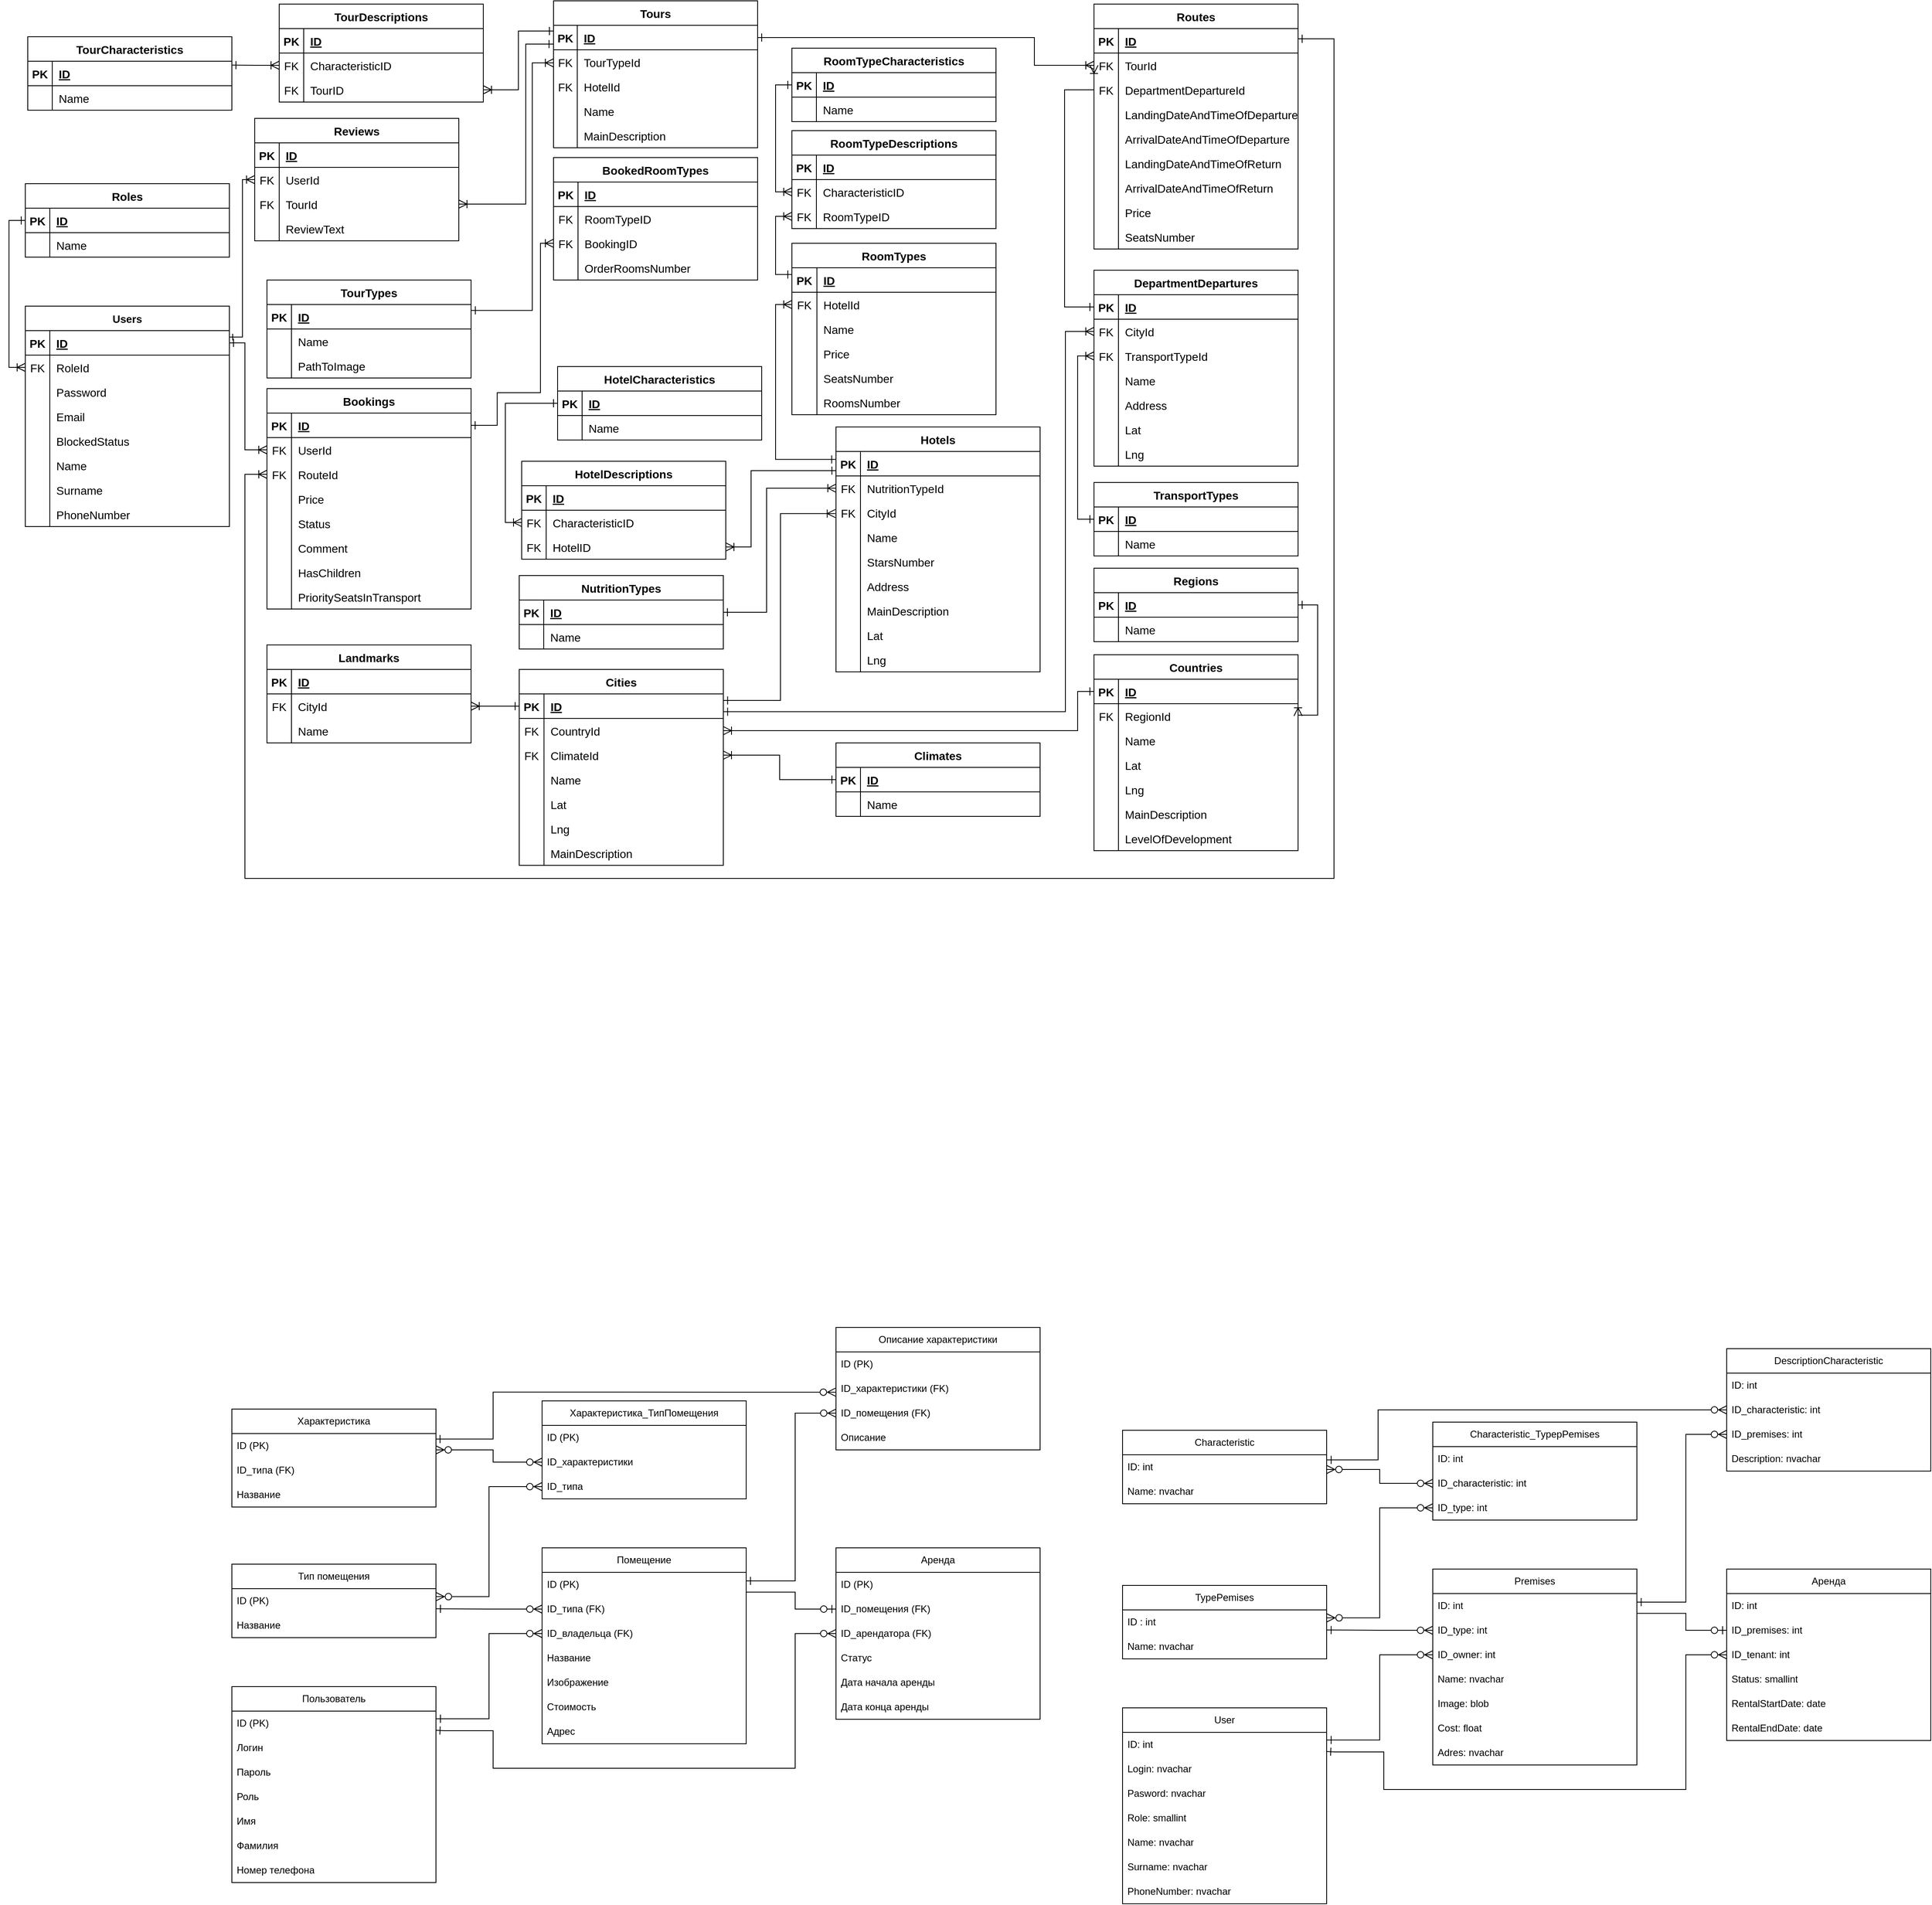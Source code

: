 <mxfile version="26.2.14" pages="2">
  <diagram id="R2lEEEUBdFMjLlhIrx00" name="Page-1">
    <mxGraphModel dx="2484" dy="2028" grid="0" gridSize="10" guides="1" tooltips="1" connect="1" arrows="1" fold="1" page="0" pageScale="1" pageWidth="1100" pageHeight="850" math="0" shadow="0" extFonts="Permanent Marker^https://fonts.googleapis.com/css?family=Permanent+Marker">
      <root>
        <mxCell id="0" />
        <mxCell id="1" parent="0" />
        <mxCell id="TY1T0JL2RWbXBVbh2Ho9-1" value="Users" style="shape=table;startSize=30;container=1;collapsible=1;childLayout=tableLayout;fixedRows=1;rowLines=0;fontStyle=1;align=center;resizeLast=1;fontSize=13;spacing=2;" parent="1" vertex="1">
          <mxGeometry x="-205" y="-347" width="250" height="270" as="geometry" />
        </mxCell>
        <mxCell id="TY1T0JL2RWbXBVbh2Ho9-2" value="" style="shape=partialRectangle;collapsible=0;dropTarget=0;pointerEvents=0;fillColor=none;points=[[0,0.5],[1,0.5]];portConstraint=eastwest;top=0;left=0;right=0;bottom=1;fontSize=13;" parent="TY1T0JL2RWbXBVbh2Ho9-1" vertex="1">
          <mxGeometry y="30" width="250" height="30" as="geometry" />
        </mxCell>
        <mxCell id="TY1T0JL2RWbXBVbh2Ho9-3" value="PK" style="shape=partialRectangle;overflow=hidden;connectable=0;fillColor=none;top=0;left=0;bottom=0;right=0;fontStyle=1;fontSize=14;" parent="TY1T0JL2RWbXBVbh2Ho9-2" vertex="1">
          <mxGeometry width="30" height="30" as="geometry">
            <mxRectangle width="30" height="30" as="alternateBounds" />
          </mxGeometry>
        </mxCell>
        <mxCell id="TY1T0JL2RWbXBVbh2Ho9-4" value="ID" style="shape=partialRectangle;overflow=hidden;connectable=0;fillColor=none;top=0;left=0;bottom=0;right=0;align=left;spacingLeft=6;fontStyle=5;fontSize=14;" parent="TY1T0JL2RWbXBVbh2Ho9-2" vertex="1">
          <mxGeometry x="30" width="220" height="30" as="geometry">
            <mxRectangle width="220" height="30" as="alternateBounds" />
          </mxGeometry>
        </mxCell>
        <mxCell id="TY1T0JL2RWbXBVbh2Ho9-24" value="" style="shape=partialRectangle;collapsible=0;dropTarget=0;pointerEvents=0;fillColor=none;points=[[0,0.5],[1,0.5]];portConstraint=eastwest;top=0;left=0;right=0;bottom=0;fontSize=13;" parent="TY1T0JL2RWbXBVbh2Ho9-1" vertex="1">
          <mxGeometry y="60" width="250" height="30" as="geometry" />
        </mxCell>
        <mxCell id="TY1T0JL2RWbXBVbh2Ho9-25" value="FK" style="shape=partialRectangle;overflow=hidden;connectable=0;fillColor=none;top=0;left=0;bottom=0;right=0;fontSize=14;" parent="TY1T0JL2RWbXBVbh2Ho9-24" vertex="1">
          <mxGeometry width="30" height="30" as="geometry">
            <mxRectangle width="30" height="30" as="alternateBounds" />
          </mxGeometry>
        </mxCell>
        <mxCell id="TY1T0JL2RWbXBVbh2Ho9-26" value="RoleId" style="shape=partialRectangle;overflow=hidden;connectable=0;fillColor=none;top=0;left=0;bottom=0;right=0;align=left;spacingLeft=6;fontSize=14;" parent="TY1T0JL2RWbXBVbh2Ho9-24" vertex="1">
          <mxGeometry x="30" width="220" height="30" as="geometry">
            <mxRectangle width="220" height="30" as="alternateBounds" />
          </mxGeometry>
        </mxCell>
        <mxCell id="TY1T0JL2RWbXBVbh2Ho9-5" value="" style="shape=partialRectangle;collapsible=0;dropTarget=0;pointerEvents=0;fillColor=none;points=[[0,0.5],[1,0.5]];portConstraint=eastwest;top=0;left=0;right=0;bottom=0;fontSize=13;" parent="TY1T0JL2RWbXBVbh2Ho9-1" vertex="1">
          <mxGeometry y="90" width="250" height="30" as="geometry" />
        </mxCell>
        <mxCell id="TY1T0JL2RWbXBVbh2Ho9-6" value="" style="shape=partialRectangle;overflow=hidden;connectable=0;fillColor=none;top=0;left=0;bottom=0;right=0;fontSize=14;" parent="TY1T0JL2RWbXBVbh2Ho9-5" vertex="1">
          <mxGeometry width="30" height="30" as="geometry">
            <mxRectangle width="30" height="30" as="alternateBounds" />
          </mxGeometry>
        </mxCell>
        <mxCell id="TY1T0JL2RWbXBVbh2Ho9-7" value="Password" style="shape=partialRectangle;overflow=hidden;connectable=0;fillColor=none;top=0;left=0;bottom=0;right=0;align=left;spacingLeft=6;fontSize=14;" parent="TY1T0JL2RWbXBVbh2Ho9-5" vertex="1">
          <mxGeometry x="30" width="220" height="30" as="geometry">
            <mxRectangle width="220" height="30" as="alternateBounds" />
          </mxGeometry>
        </mxCell>
        <mxCell id="TQ3iEzF1nXxN9szr9kvA-1" value="" style="shape=partialRectangle;collapsible=0;dropTarget=0;pointerEvents=0;fillColor=none;points=[[0,0.5],[1,0.5]];portConstraint=eastwest;top=0;left=0;right=0;bottom=0;fontSize=13;" parent="TY1T0JL2RWbXBVbh2Ho9-1" vertex="1">
          <mxGeometry y="120" width="250" height="30" as="geometry" />
        </mxCell>
        <mxCell id="TQ3iEzF1nXxN9szr9kvA-2" value="" style="shape=partialRectangle;overflow=hidden;connectable=0;fillColor=none;top=0;left=0;bottom=0;right=0;fontSize=14;" parent="TQ3iEzF1nXxN9szr9kvA-1" vertex="1">
          <mxGeometry width="30" height="30" as="geometry">
            <mxRectangle width="30" height="30" as="alternateBounds" />
          </mxGeometry>
        </mxCell>
        <mxCell id="TQ3iEzF1nXxN9szr9kvA-3" value="Email" style="shape=partialRectangle;overflow=hidden;connectable=0;fillColor=none;top=0;left=0;bottom=0;right=0;align=left;spacingLeft=6;fontSize=14;" parent="TQ3iEzF1nXxN9szr9kvA-1" vertex="1">
          <mxGeometry x="30" width="220" height="30" as="geometry">
            <mxRectangle width="220" height="30" as="alternateBounds" />
          </mxGeometry>
        </mxCell>
        <mxCell id="TY1T0JL2RWbXBVbh2Ho9-71" value="" style="shape=partialRectangle;collapsible=0;dropTarget=0;pointerEvents=0;fillColor=none;points=[[0,0.5],[1,0.5]];portConstraint=eastwest;top=0;left=0;right=0;bottom=0;fontSize=13;" parent="TY1T0JL2RWbXBVbh2Ho9-1" vertex="1">
          <mxGeometry y="150" width="250" height="30" as="geometry" />
        </mxCell>
        <mxCell id="TY1T0JL2RWbXBVbh2Ho9-72" value="" style="shape=partialRectangle;overflow=hidden;connectable=0;fillColor=none;top=0;left=0;bottom=0;right=0;fontSize=14;" parent="TY1T0JL2RWbXBVbh2Ho9-71" vertex="1">
          <mxGeometry width="30" height="30" as="geometry">
            <mxRectangle width="30" height="30" as="alternateBounds" />
          </mxGeometry>
        </mxCell>
        <mxCell id="TY1T0JL2RWbXBVbh2Ho9-73" value="BlockedStatus" style="shape=partialRectangle;overflow=hidden;connectable=0;fillColor=none;top=0;left=0;bottom=0;right=0;align=left;spacingLeft=6;fontSize=14;" parent="TY1T0JL2RWbXBVbh2Ho9-71" vertex="1">
          <mxGeometry x="30" width="220" height="30" as="geometry">
            <mxRectangle width="220" height="30" as="alternateBounds" />
          </mxGeometry>
        </mxCell>
        <mxCell id="TY1T0JL2RWbXBVbh2Ho9-74" value="" style="shape=partialRectangle;collapsible=0;dropTarget=0;pointerEvents=0;fillColor=none;points=[[0,0.5],[1,0.5]];portConstraint=eastwest;top=0;left=0;right=0;bottom=0;fontSize=13;" parent="TY1T0JL2RWbXBVbh2Ho9-1" vertex="1">
          <mxGeometry y="180" width="250" height="30" as="geometry" />
        </mxCell>
        <mxCell id="TY1T0JL2RWbXBVbh2Ho9-75" value="" style="shape=partialRectangle;overflow=hidden;connectable=0;fillColor=none;top=0;left=0;bottom=0;right=0;fontSize=14;" parent="TY1T0JL2RWbXBVbh2Ho9-74" vertex="1">
          <mxGeometry width="30" height="30" as="geometry">
            <mxRectangle width="30" height="30" as="alternateBounds" />
          </mxGeometry>
        </mxCell>
        <mxCell id="TY1T0JL2RWbXBVbh2Ho9-76" value="Name" style="shape=partialRectangle;overflow=hidden;connectable=0;fillColor=none;top=0;left=0;bottom=0;right=0;align=left;spacingLeft=6;fontSize=14;" parent="TY1T0JL2RWbXBVbh2Ho9-74" vertex="1">
          <mxGeometry x="30" width="220" height="30" as="geometry">
            <mxRectangle width="220" height="30" as="alternateBounds" />
          </mxGeometry>
        </mxCell>
        <mxCell id="TY1T0JL2RWbXBVbh2Ho9-77" value="" style="shape=partialRectangle;collapsible=0;dropTarget=0;pointerEvents=0;fillColor=none;points=[[0,0.5],[1,0.5]];portConstraint=eastwest;top=0;left=0;right=0;bottom=0;fontSize=13;" parent="TY1T0JL2RWbXBVbh2Ho9-1" vertex="1">
          <mxGeometry y="210" width="250" height="30" as="geometry" />
        </mxCell>
        <mxCell id="TY1T0JL2RWbXBVbh2Ho9-78" value="" style="shape=partialRectangle;overflow=hidden;connectable=0;fillColor=none;top=0;left=0;bottom=0;right=0;fontSize=14;" parent="TY1T0JL2RWbXBVbh2Ho9-77" vertex="1">
          <mxGeometry width="30" height="30" as="geometry">
            <mxRectangle width="30" height="30" as="alternateBounds" />
          </mxGeometry>
        </mxCell>
        <mxCell id="TY1T0JL2RWbXBVbh2Ho9-79" value="Surname" style="shape=partialRectangle;overflow=hidden;connectable=0;fillColor=none;top=0;left=0;bottom=0;right=0;align=left;spacingLeft=6;fontSize=14;" parent="TY1T0JL2RWbXBVbh2Ho9-77" vertex="1">
          <mxGeometry x="30" width="220" height="30" as="geometry">
            <mxRectangle width="220" height="30" as="alternateBounds" />
          </mxGeometry>
        </mxCell>
        <mxCell id="TY1T0JL2RWbXBVbh2Ho9-80" value="" style="shape=partialRectangle;collapsible=0;dropTarget=0;pointerEvents=0;fillColor=none;points=[[0,0.5],[1,0.5]];portConstraint=eastwest;top=0;left=0;right=0;bottom=0;fontSize=13;" parent="TY1T0JL2RWbXBVbh2Ho9-1" vertex="1">
          <mxGeometry y="240" width="250" height="30" as="geometry" />
        </mxCell>
        <mxCell id="TY1T0JL2RWbXBVbh2Ho9-81" value="" style="shape=partialRectangle;overflow=hidden;connectable=0;fillColor=none;top=0;left=0;bottom=0;right=0;fontSize=14;" parent="TY1T0JL2RWbXBVbh2Ho9-80" vertex="1">
          <mxGeometry width="30" height="30" as="geometry">
            <mxRectangle width="30" height="30" as="alternateBounds" />
          </mxGeometry>
        </mxCell>
        <mxCell id="TY1T0JL2RWbXBVbh2Ho9-82" value="PhoneNumber" style="shape=partialRectangle;overflow=hidden;connectable=0;fillColor=none;top=0;left=0;bottom=0;right=0;align=left;spacingLeft=6;fontSize=14;" parent="TY1T0JL2RWbXBVbh2Ho9-80" vertex="1">
          <mxGeometry x="30" width="220" height="30" as="geometry">
            <mxRectangle width="220" height="30" as="alternateBounds" />
          </mxGeometry>
        </mxCell>
        <mxCell id="TY1T0JL2RWbXBVbh2Ho9-68" value="" style="shape=partialRectangle;overflow=hidden;connectable=0;fillColor=none;top=0;left=0;bottom=0;right=0;fontSize=14;" parent="1" vertex="1">
          <mxGeometry x="76" y="-387" width="30" height="30" as="geometry">
            <mxRectangle width="30" height="30" as="alternateBounds" />
          </mxGeometry>
        </mxCell>
        <mxCell id="TY1T0JL2RWbXBVbh2Ho9-83" value="Tours" style="shape=table;startSize=30;container=1;collapsible=1;childLayout=tableLayout;fixedRows=1;rowLines=0;fontStyle=1;align=center;resizeLast=1;fontSize=14;spacing=2;" parent="1" vertex="1">
          <mxGeometry x="442" y="-721" width="250" height="180" as="geometry">
            <mxRectangle x="446" y="-517" width="58" height="30" as="alternateBounds" />
          </mxGeometry>
        </mxCell>
        <mxCell id="TY1T0JL2RWbXBVbh2Ho9-84" value="" style="shape=partialRectangle;collapsible=0;dropTarget=0;pointerEvents=0;fillColor=none;points=[[0,0.5],[1,0.5]];portConstraint=eastwest;top=0;left=0;right=0;bottom=1;fontSize=14;" parent="TY1T0JL2RWbXBVbh2Ho9-83" vertex="1">
          <mxGeometry y="30" width="250" height="30" as="geometry" />
        </mxCell>
        <mxCell id="TY1T0JL2RWbXBVbh2Ho9-85" value="PK" style="shape=partialRectangle;overflow=hidden;connectable=0;fillColor=none;top=0;left=0;bottom=0;right=0;fontStyle=1;fontSize=14;" parent="TY1T0JL2RWbXBVbh2Ho9-84" vertex="1">
          <mxGeometry width="29.118" height="30" as="geometry">
            <mxRectangle width="29.118" height="30" as="alternateBounds" />
          </mxGeometry>
        </mxCell>
        <mxCell id="TY1T0JL2RWbXBVbh2Ho9-86" value="ID" style="shape=partialRectangle;overflow=hidden;connectable=0;fillColor=none;top=0;left=0;bottom=0;right=0;align=left;spacingLeft=6;fontStyle=5;fontSize=14;" parent="TY1T0JL2RWbXBVbh2Ho9-84" vertex="1">
          <mxGeometry x="29.118" width="220.882" height="30" as="geometry">
            <mxRectangle width="220.882" height="30" as="alternateBounds" />
          </mxGeometry>
        </mxCell>
        <mxCell id="TY1T0JL2RWbXBVbh2Ho9-87" value="" style="shape=partialRectangle;collapsible=0;dropTarget=0;pointerEvents=0;fillColor=none;points=[[0,0.5],[1,0.5]];portConstraint=eastwest;top=0;left=0;right=0;bottom=0;fontSize=14;" parent="TY1T0JL2RWbXBVbh2Ho9-83" vertex="1">
          <mxGeometry y="60" width="250" height="30" as="geometry" />
        </mxCell>
        <mxCell id="TY1T0JL2RWbXBVbh2Ho9-88" value="FK" style="shape=partialRectangle;overflow=hidden;connectable=0;fillColor=none;top=0;left=0;bottom=0;right=0;fontSize=14;" parent="TY1T0JL2RWbXBVbh2Ho9-87" vertex="1">
          <mxGeometry width="29.118" height="30" as="geometry">
            <mxRectangle width="29.118" height="30" as="alternateBounds" />
          </mxGeometry>
        </mxCell>
        <mxCell id="TY1T0JL2RWbXBVbh2Ho9-89" value="TourTypeId" style="shape=partialRectangle;overflow=hidden;connectable=0;fillColor=none;top=0;left=0;bottom=0;right=0;align=left;spacingLeft=6;fontSize=14;" parent="TY1T0JL2RWbXBVbh2Ho9-87" vertex="1">
          <mxGeometry x="29.118" width="220.882" height="30" as="geometry">
            <mxRectangle width="220.882" height="30" as="alternateBounds" />
          </mxGeometry>
        </mxCell>
        <mxCell id="TQ3iEzF1nXxN9szr9kvA-22" value="" style="shape=partialRectangle;collapsible=0;dropTarget=0;pointerEvents=0;fillColor=none;points=[[0,0.5],[1,0.5]];portConstraint=eastwest;top=0;left=0;right=0;bottom=0;fontSize=14;" parent="TY1T0JL2RWbXBVbh2Ho9-83" vertex="1">
          <mxGeometry y="90" width="250" height="30" as="geometry" />
        </mxCell>
        <mxCell id="TQ3iEzF1nXxN9szr9kvA-23" value="FK" style="shape=partialRectangle;overflow=hidden;connectable=0;fillColor=none;top=0;left=0;bottom=0;right=0;fontSize=14;" parent="TQ3iEzF1nXxN9szr9kvA-22" vertex="1">
          <mxGeometry width="29.118" height="30" as="geometry">
            <mxRectangle width="29.118" height="30" as="alternateBounds" />
          </mxGeometry>
        </mxCell>
        <mxCell id="TQ3iEzF1nXxN9szr9kvA-24" value="HotelId" style="shape=partialRectangle;overflow=hidden;connectable=0;fillColor=none;top=0;left=0;bottom=0;right=0;align=left;spacingLeft=6;fontSize=14;" parent="TQ3iEzF1nXxN9szr9kvA-22" vertex="1">
          <mxGeometry x="29.118" width="220.882" height="30" as="geometry">
            <mxRectangle width="220.882" height="30" as="alternateBounds" />
          </mxGeometry>
        </mxCell>
        <mxCell id="TY1T0JL2RWbXBVbh2Ho9-93" value="" style="shape=partialRectangle;collapsible=0;dropTarget=0;pointerEvents=0;fillColor=none;points=[[0,0.5],[1,0.5]];portConstraint=eastwest;top=0;left=0;right=0;bottom=0;fontSize=14;" parent="TY1T0JL2RWbXBVbh2Ho9-83" vertex="1">
          <mxGeometry y="120" width="250" height="30" as="geometry" />
        </mxCell>
        <mxCell id="TY1T0JL2RWbXBVbh2Ho9-94" value="" style="shape=partialRectangle;overflow=hidden;connectable=0;fillColor=none;top=0;left=0;bottom=0;right=0;fontSize=14;" parent="TY1T0JL2RWbXBVbh2Ho9-93" vertex="1">
          <mxGeometry width="29.118" height="30" as="geometry">
            <mxRectangle width="29.118" height="30" as="alternateBounds" />
          </mxGeometry>
        </mxCell>
        <mxCell id="TY1T0JL2RWbXBVbh2Ho9-95" value="Name" style="shape=partialRectangle;overflow=hidden;connectable=0;fillColor=none;top=0;left=0;bottom=0;right=0;align=left;spacingLeft=6;fontSize=14;" parent="TY1T0JL2RWbXBVbh2Ho9-93" vertex="1">
          <mxGeometry x="29.118" width="220.882" height="30" as="geometry">
            <mxRectangle width="220.882" height="30" as="alternateBounds" />
          </mxGeometry>
        </mxCell>
        <mxCell id="TQ3iEzF1nXxN9szr9kvA-25" value="" style="shape=partialRectangle;collapsible=0;dropTarget=0;pointerEvents=0;fillColor=none;points=[[0,0.5],[1,0.5]];portConstraint=eastwest;top=0;left=0;right=0;bottom=0;fontSize=14;" parent="TY1T0JL2RWbXBVbh2Ho9-83" vertex="1">
          <mxGeometry y="150" width="250" height="30" as="geometry" />
        </mxCell>
        <mxCell id="TQ3iEzF1nXxN9szr9kvA-26" value="" style="shape=partialRectangle;overflow=hidden;connectable=0;fillColor=none;top=0;left=0;bottom=0;right=0;fontSize=14;" parent="TQ3iEzF1nXxN9szr9kvA-25" vertex="1">
          <mxGeometry width="29.118" height="30" as="geometry">
            <mxRectangle width="29.118" height="30" as="alternateBounds" />
          </mxGeometry>
        </mxCell>
        <mxCell id="TQ3iEzF1nXxN9szr9kvA-27" value="MainDescription" style="shape=partialRectangle;overflow=hidden;connectable=0;fillColor=none;top=0;left=0;bottom=0;right=0;align=left;spacingLeft=6;fontSize=14;" parent="TQ3iEzF1nXxN9szr9kvA-25" vertex="1">
          <mxGeometry x="29.118" width="220.882" height="30" as="geometry">
            <mxRectangle width="220.882" height="30" as="alternateBounds" />
          </mxGeometry>
        </mxCell>
        <mxCell id="TY1T0JL2RWbXBVbh2Ho9-108" value="Bookings" style="shape=table;startSize=30;container=1;collapsible=1;childLayout=tableLayout;fixedRows=1;rowLines=0;fontStyle=1;align=center;resizeLast=1;fontSize=14;spacing=2;" parent="1" vertex="1">
          <mxGeometry x="91" y="-246" width="250" height="270" as="geometry" />
        </mxCell>
        <mxCell id="TY1T0JL2RWbXBVbh2Ho9-109" value="" style="shape=partialRectangle;collapsible=0;dropTarget=0;pointerEvents=0;fillColor=none;points=[[0,0.5],[1,0.5]];portConstraint=eastwest;top=0;left=0;right=0;bottom=1;fontSize=14;" parent="TY1T0JL2RWbXBVbh2Ho9-108" vertex="1">
          <mxGeometry y="30" width="250" height="30" as="geometry" />
        </mxCell>
        <mxCell id="TY1T0JL2RWbXBVbh2Ho9-110" value="PK" style="shape=partialRectangle;overflow=hidden;connectable=0;fillColor=none;top=0;left=0;bottom=0;right=0;fontStyle=1;fontSize=14;" parent="TY1T0JL2RWbXBVbh2Ho9-109" vertex="1">
          <mxGeometry width="30.069" height="30" as="geometry">
            <mxRectangle width="30.069" height="30" as="alternateBounds" />
          </mxGeometry>
        </mxCell>
        <mxCell id="TY1T0JL2RWbXBVbh2Ho9-111" value="ID" style="shape=partialRectangle;overflow=hidden;connectable=0;fillColor=none;top=0;left=0;bottom=0;right=0;align=left;spacingLeft=6;fontStyle=5;fontSize=14;" parent="TY1T0JL2RWbXBVbh2Ho9-109" vertex="1">
          <mxGeometry x="30.069" width="219.931" height="30" as="geometry">
            <mxRectangle width="219.931" height="30" as="alternateBounds" />
          </mxGeometry>
        </mxCell>
        <mxCell id="TY1T0JL2RWbXBVbh2Ho9-112" value="" style="shape=partialRectangle;collapsible=0;dropTarget=0;pointerEvents=0;fillColor=none;points=[[0,0.5],[1,0.5]];portConstraint=eastwest;top=0;left=0;right=0;bottom=0;fontSize=14;" parent="TY1T0JL2RWbXBVbh2Ho9-108" vertex="1">
          <mxGeometry y="60" width="250" height="30" as="geometry" />
        </mxCell>
        <mxCell id="TY1T0JL2RWbXBVbh2Ho9-113" value="FK" style="shape=partialRectangle;overflow=hidden;connectable=0;fillColor=none;top=0;left=0;bottom=0;right=0;fontSize=14;" parent="TY1T0JL2RWbXBVbh2Ho9-112" vertex="1">
          <mxGeometry width="30.069" height="30" as="geometry">
            <mxRectangle width="30.069" height="30" as="alternateBounds" />
          </mxGeometry>
        </mxCell>
        <mxCell id="TY1T0JL2RWbXBVbh2Ho9-114" value="UserId" style="shape=partialRectangle;overflow=hidden;connectable=0;fillColor=none;top=0;left=0;bottom=0;right=0;align=left;spacingLeft=6;fontSize=14;" parent="TY1T0JL2RWbXBVbh2Ho9-112" vertex="1">
          <mxGeometry x="30.069" width="219.931" height="30" as="geometry">
            <mxRectangle width="219.931" height="30" as="alternateBounds" />
          </mxGeometry>
        </mxCell>
        <mxCell id="TY1T0JL2RWbXBVbh2Ho9-115" value="" style="shape=partialRectangle;collapsible=0;dropTarget=0;pointerEvents=0;fillColor=none;points=[[0,0.5],[1,0.5]];portConstraint=eastwest;top=0;left=0;right=0;bottom=0;fontSize=14;" parent="TY1T0JL2RWbXBVbh2Ho9-108" vertex="1">
          <mxGeometry y="90" width="250" height="30" as="geometry" />
        </mxCell>
        <mxCell id="TY1T0JL2RWbXBVbh2Ho9-116" value="FK" style="shape=partialRectangle;overflow=hidden;connectable=0;fillColor=none;top=0;left=0;bottom=0;right=0;fontSize=14;" parent="TY1T0JL2RWbXBVbh2Ho9-115" vertex="1">
          <mxGeometry width="30.069" height="30" as="geometry">
            <mxRectangle width="30.069" height="30" as="alternateBounds" />
          </mxGeometry>
        </mxCell>
        <mxCell id="TY1T0JL2RWbXBVbh2Ho9-117" value="RouteId" style="shape=partialRectangle;overflow=hidden;connectable=0;fillColor=none;top=0;left=0;bottom=0;right=0;align=left;spacingLeft=6;fontSize=14;" parent="TY1T0JL2RWbXBVbh2Ho9-115" vertex="1">
          <mxGeometry x="30.069" width="219.931" height="30" as="geometry">
            <mxRectangle width="219.931" height="30" as="alternateBounds" />
          </mxGeometry>
        </mxCell>
        <mxCell id="CeoSVahRU628ZsRBta8_-180" value="" style="shape=partialRectangle;collapsible=0;dropTarget=0;pointerEvents=0;fillColor=none;points=[[0,0.5],[1,0.5]];portConstraint=eastwest;top=0;left=0;right=0;bottom=0;fontSize=14;" parent="TY1T0JL2RWbXBVbh2Ho9-108" vertex="1">
          <mxGeometry y="120" width="250" height="30" as="geometry" />
        </mxCell>
        <mxCell id="CeoSVahRU628ZsRBta8_-181" value="" style="shape=partialRectangle;overflow=hidden;connectable=0;fillColor=none;top=0;left=0;bottom=0;right=0;fontSize=14;" parent="CeoSVahRU628ZsRBta8_-180" vertex="1">
          <mxGeometry width="30.069" height="30" as="geometry">
            <mxRectangle width="30.069" height="30" as="alternateBounds" />
          </mxGeometry>
        </mxCell>
        <mxCell id="CeoSVahRU628ZsRBta8_-182" value="Price" style="shape=partialRectangle;overflow=hidden;connectable=0;fillColor=none;top=0;left=0;bottom=0;right=0;align=left;spacingLeft=6;fontSize=14;" parent="CeoSVahRU628ZsRBta8_-180" vertex="1">
          <mxGeometry x="30.069" width="219.931" height="30" as="geometry">
            <mxRectangle width="219.931" height="30" as="alternateBounds" />
          </mxGeometry>
        </mxCell>
        <mxCell id="CeoSVahRU628ZsRBta8_-183" value="" style="shape=partialRectangle;collapsible=0;dropTarget=0;pointerEvents=0;fillColor=none;points=[[0,0.5],[1,0.5]];portConstraint=eastwest;top=0;left=0;right=0;bottom=0;fontSize=14;" parent="TY1T0JL2RWbXBVbh2Ho9-108" vertex="1">
          <mxGeometry y="150" width="250" height="30" as="geometry" />
        </mxCell>
        <mxCell id="CeoSVahRU628ZsRBta8_-184" value="" style="shape=partialRectangle;overflow=hidden;connectable=0;fillColor=none;top=0;left=0;bottom=0;right=0;fontSize=14;" parent="CeoSVahRU628ZsRBta8_-183" vertex="1">
          <mxGeometry width="30.069" height="30" as="geometry">
            <mxRectangle width="30.069" height="30" as="alternateBounds" />
          </mxGeometry>
        </mxCell>
        <mxCell id="CeoSVahRU628ZsRBta8_-185" value="Status" style="shape=partialRectangle;overflow=hidden;connectable=0;fillColor=none;top=0;left=0;bottom=0;right=0;align=left;spacingLeft=6;fontSize=14;" parent="CeoSVahRU628ZsRBta8_-183" vertex="1">
          <mxGeometry x="30.069" width="219.931" height="30" as="geometry">
            <mxRectangle width="219.931" height="30" as="alternateBounds" />
          </mxGeometry>
        </mxCell>
        <mxCell id="CeoSVahRU628ZsRBta8_-186" value="" style="shape=partialRectangle;collapsible=0;dropTarget=0;pointerEvents=0;fillColor=none;points=[[0,0.5],[1,0.5]];portConstraint=eastwest;top=0;left=0;right=0;bottom=0;fontSize=14;" parent="TY1T0JL2RWbXBVbh2Ho9-108" vertex="1">
          <mxGeometry y="180" width="250" height="30" as="geometry" />
        </mxCell>
        <mxCell id="CeoSVahRU628ZsRBta8_-187" value="" style="shape=partialRectangle;overflow=hidden;connectable=0;fillColor=none;top=0;left=0;bottom=0;right=0;fontSize=14;" parent="CeoSVahRU628ZsRBta8_-186" vertex="1">
          <mxGeometry width="30.069" height="30" as="geometry">
            <mxRectangle width="30.069" height="30" as="alternateBounds" />
          </mxGeometry>
        </mxCell>
        <mxCell id="CeoSVahRU628ZsRBta8_-188" value="Comment" style="shape=partialRectangle;overflow=hidden;connectable=0;fillColor=none;top=0;left=0;bottom=0;right=0;align=left;spacingLeft=6;fontSize=14;" parent="CeoSVahRU628ZsRBta8_-186" vertex="1">
          <mxGeometry x="30.069" width="219.931" height="30" as="geometry">
            <mxRectangle width="219.931" height="30" as="alternateBounds" />
          </mxGeometry>
        </mxCell>
        <mxCell id="CeoSVahRU628ZsRBta8_-189" value="" style="shape=partialRectangle;collapsible=0;dropTarget=0;pointerEvents=0;fillColor=none;points=[[0,0.5],[1,0.5]];portConstraint=eastwest;top=0;left=0;right=0;bottom=0;fontSize=14;" parent="TY1T0JL2RWbXBVbh2Ho9-108" vertex="1">
          <mxGeometry y="210" width="250" height="30" as="geometry" />
        </mxCell>
        <mxCell id="CeoSVahRU628ZsRBta8_-190" value="" style="shape=partialRectangle;overflow=hidden;connectable=0;fillColor=none;top=0;left=0;bottom=0;right=0;fontSize=14;" parent="CeoSVahRU628ZsRBta8_-189" vertex="1">
          <mxGeometry width="30.069" height="30" as="geometry">
            <mxRectangle width="30.069" height="30" as="alternateBounds" />
          </mxGeometry>
        </mxCell>
        <mxCell id="CeoSVahRU628ZsRBta8_-191" value="HasChildren" style="shape=partialRectangle;overflow=hidden;connectable=0;fillColor=none;top=0;left=0;bottom=0;right=0;align=left;spacingLeft=6;fontSize=14;" parent="CeoSVahRU628ZsRBta8_-189" vertex="1">
          <mxGeometry x="30.069" width="219.931" height="30" as="geometry">
            <mxRectangle width="219.931" height="30" as="alternateBounds" />
          </mxGeometry>
        </mxCell>
        <mxCell id="TY1T0JL2RWbXBVbh2Ho9-118" value="" style="shape=partialRectangle;collapsible=0;dropTarget=0;pointerEvents=0;fillColor=none;points=[[0,0.5],[1,0.5]];portConstraint=eastwest;top=0;left=0;right=0;bottom=0;fontSize=14;" parent="TY1T0JL2RWbXBVbh2Ho9-108" vertex="1">
          <mxGeometry y="240" width="250" height="30" as="geometry" />
        </mxCell>
        <mxCell id="TY1T0JL2RWbXBVbh2Ho9-119" value="" style="shape=partialRectangle;overflow=hidden;connectable=0;fillColor=none;top=0;left=0;bottom=0;right=0;fontSize=14;" parent="TY1T0JL2RWbXBVbh2Ho9-118" vertex="1">
          <mxGeometry width="30.069" height="30" as="geometry">
            <mxRectangle width="30.069" height="30" as="alternateBounds" />
          </mxGeometry>
        </mxCell>
        <mxCell id="TY1T0JL2RWbXBVbh2Ho9-120" value="PrioritySeatsInTransport" style="shape=partialRectangle;overflow=hidden;connectable=0;fillColor=none;top=0;left=0;bottom=0;right=0;align=left;spacingLeft=6;fontSize=14;" parent="TY1T0JL2RWbXBVbh2Ho9-118" vertex="1">
          <mxGeometry x="30.069" width="219.931" height="30" as="geometry">
            <mxRectangle width="219.931" height="30" as="alternateBounds" />
          </mxGeometry>
        </mxCell>
        <mxCell id="TY1T0JL2RWbXBVbh2Ho9-130" value="TourTypes" style="shape=table;startSize=30;container=1;collapsible=1;childLayout=tableLayout;fixedRows=1;rowLines=0;fontStyle=1;align=center;resizeLast=1;fontSize=14;spacing=2;" parent="1" vertex="1">
          <mxGeometry x="91" y="-379" width="250" height="120" as="geometry" />
        </mxCell>
        <mxCell id="TY1T0JL2RWbXBVbh2Ho9-131" value="" style="shape=partialRectangle;collapsible=0;dropTarget=0;pointerEvents=0;fillColor=none;points=[[0,0.5],[1,0.5]];portConstraint=eastwest;top=0;left=0;right=0;bottom=1;fontSize=14;" parent="TY1T0JL2RWbXBVbh2Ho9-130" vertex="1">
          <mxGeometry y="30" width="250" height="30" as="geometry" />
        </mxCell>
        <mxCell id="TY1T0JL2RWbXBVbh2Ho9-132" value="PK" style="shape=partialRectangle;overflow=hidden;connectable=0;fillColor=none;top=0;left=0;bottom=0;right=0;fontStyle=1;fontSize=14;" parent="TY1T0JL2RWbXBVbh2Ho9-131" vertex="1">
          <mxGeometry width="30" height="30" as="geometry">
            <mxRectangle width="30" height="30" as="alternateBounds" />
          </mxGeometry>
        </mxCell>
        <mxCell id="TY1T0JL2RWbXBVbh2Ho9-133" value="ID" style="shape=partialRectangle;overflow=hidden;connectable=0;fillColor=none;top=0;left=0;bottom=0;right=0;align=left;spacingLeft=6;fontStyle=5;fontSize=14;" parent="TY1T0JL2RWbXBVbh2Ho9-131" vertex="1">
          <mxGeometry x="30" width="220" height="30" as="geometry">
            <mxRectangle width="220" height="30" as="alternateBounds" />
          </mxGeometry>
        </mxCell>
        <mxCell id="TQ3iEzF1nXxN9szr9kvA-4" value="" style="shape=partialRectangle;collapsible=0;dropTarget=0;pointerEvents=0;fillColor=none;points=[[0,0.5],[1,0.5]];portConstraint=eastwest;top=0;left=0;right=0;bottom=0;fontSize=14;" parent="TY1T0JL2RWbXBVbh2Ho9-130" vertex="1">
          <mxGeometry y="60" width="250" height="30" as="geometry" />
        </mxCell>
        <mxCell id="TQ3iEzF1nXxN9szr9kvA-5" value="" style="shape=partialRectangle;overflow=hidden;connectable=0;fillColor=none;top=0;left=0;bottom=0;right=0;fontSize=14;" parent="TQ3iEzF1nXxN9szr9kvA-4" vertex="1">
          <mxGeometry width="30" height="30" as="geometry">
            <mxRectangle width="30" height="30" as="alternateBounds" />
          </mxGeometry>
        </mxCell>
        <mxCell id="TQ3iEzF1nXxN9szr9kvA-6" value="Name" style="shape=partialRectangle;overflow=hidden;connectable=0;fillColor=none;top=0;left=0;bottom=0;right=0;align=left;spacingLeft=6;fontSize=14;" parent="TQ3iEzF1nXxN9szr9kvA-4" vertex="1">
          <mxGeometry x="30" width="220" height="30" as="geometry">
            <mxRectangle width="220" height="30" as="alternateBounds" />
          </mxGeometry>
        </mxCell>
        <mxCell id="TY1T0JL2RWbXBVbh2Ho9-134" value="" style="shape=partialRectangle;collapsible=0;dropTarget=0;pointerEvents=0;fillColor=none;points=[[0,0.5],[1,0.5]];portConstraint=eastwest;top=0;left=0;right=0;bottom=0;fontSize=14;" parent="TY1T0JL2RWbXBVbh2Ho9-130" vertex="1">
          <mxGeometry y="90" width="250" height="30" as="geometry" />
        </mxCell>
        <mxCell id="TY1T0JL2RWbXBVbh2Ho9-135" value="" style="shape=partialRectangle;overflow=hidden;connectable=0;fillColor=none;top=0;left=0;bottom=0;right=0;fontSize=14;" parent="TY1T0JL2RWbXBVbh2Ho9-134" vertex="1">
          <mxGeometry width="30" height="30" as="geometry">
            <mxRectangle width="30" height="30" as="alternateBounds" />
          </mxGeometry>
        </mxCell>
        <mxCell id="TY1T0JL2RWbXBVbh2Ho9-136" value="PathToImage" style="shape=partialRectangle;overflow=hidden;connectable=0;fillColor=none;top=0;left=0;bottom=0;right=0;align=left;spacingLeft=6;fontSize=14;" parent="TY1T0JL2RWbXBVbh2Ho9-134" vertex="1">
          <mxGeometry x="30" width="220" height="30" as="geometry">
            <mxRectangle width="220" height="30" as="alternateBounds" />
          </mxGeometry>
        </mxCell>
        <mxCell id="TY1T0JL2RWbXBVbh2Ho9-146" value="TourCharacteristics" style="shape=table;startSize=30;container=1;collapsible=1;childLayout=tableLayout;fixedRows=1;rowLines=0;fontStyle=1;align=center;resizeLast=1;fontSize=14;spacing=2;" parent="1" vertex="1">
          <mxGeometry x="-202" y="-677" width="250" height="90" as="geometry" />
        </mxCell>
        <mxCell id="TY1T0JL2RWbXBVbh2Ho9-147" value="" style="shape=partialRectangle;collapsible=0;dropTarget=0;pointerEvents=0;fillColor=none;points=[[0,0.5],[1,0.5]];portConstraint=eastwest;top=0;left=0;right=0;bottom=1;fontSize=14;" parent="TY1T0JL2RWbXBVbh2Ho9-146" vertex="1">
          <mxGeometry y="30" width="250" height="30" as="geometry" />
        </mxCell>
        <mxCell id="TY1T0JL2RWbXBVbh2Ho9-148" value="PK" style="shape=partialRectangle;overflow=hidden;connectable=0;fillColor=none;top=0;left=0;bottom=0;right=0;fontStyle=1;fontSize=14;" parent="TY1T0JL2RWbXBVbh2Ho9-147" vertex="1">
          <mxGeometry width="30" height="30" as="geometry">
            <mxRectangle width="30" height="30" as="alternateBounds" />
          </mxGeometry>
        </mxCell>
        <mxCell id="TY1T0JL2RWbXBVbh2Ho9-149" value="ID" style="shape=partialRectangle;overflow=hidden;connectable=0;fillColor=none;top=0;left=0;bottom=0;right=0;align=left;spacingLeft=6;fontStyle=5;fontSize=14;" parent="TY1T0JL2RWbXBVbh2Ho9-147" vertex="1">
          <mxGeometry x="30" width="220" height="30" as="geometry">
            <mxRectangle width="220" height="30" as="alternateBounds" />
          </mxGeometry>
        </mxCell>
        <mxCell id="TY1T0JL2RWbXBVbh2Ho9-153" value="" style="shape=partialRectangle;collapsible=0;dropTarget=0;pointerEvents=0;fillColor=none;points=[[0,0.5],[1,0.5]];portConstraint=eastwest;top=0;left=0;right=0;bottom=0;fontSize=14;" parent="TY1T0JL2RWbXBVbh2Ho9-146" vertex="1">
          <mxGeometry y="60" width="250" height="30" as="geometry" />
        </mxCell>
        <mxCell id="TY1T0JL2RWbXBVbh2Ho9-154" value="" style="shape=partialRectangle;overflow=hidden;connectable=0;fillColor=none;top=0;left=0;bottom=0;right=0;fontSize=14;" parent="TY1T0JL2RWbXBVbh2Ho9-153" vertex="1">
          <mxGeometry width="30" height="30" as="geometry">
            <mxRectangle width="30" height="30" as="alternateBounds" />
          </mxGeometry>
        </mxCell>
        <mxCell id="TY1T0JL2RWbXBVbh2Ho9-155" value="Name" style="shape=partialRectangle;overflow=hidden;connectable=0;fillColor=none;top=0;left=0;bottom=0;right=0;align=left;spacingLeft=6;fontSize=14;" parent="TY1T0JL2RWbXBVbh2Ho9-153" vertex="1">
          <mxGeometry x="30" width="220" height="30" as="geometry">
            <mxRectangle width="220" height="30" as="alternateBounds" />
          </mxGeometry>
        </mxCell>
        <mxCell id="TY1T0JL2RWbXBVbh2Ho9-156" value="TourDescriptions" style="shape=table;startSize=30;container=1;collapsible=1;childLayout=tableLayout;fixedRows=1;rowLines=0;fontStyle=1;align=center;resizeLast=1;fontSize=14;spacing=2;" parent="1" vertex="1">
          <mxGeometry x="106" y="-717" width="250" height="120" as="geometry" />
        </mxCell>
        <mxCell id="TY1T0JL2RWbXBVbh2Ho9-157" value="" style="shape=partialRectangle;collapsible=0;dropTarget=0;pointerEvents=0;fillColor=none;points=[[0,0.5],[1,0.5]];portConstraint=eastwest;top=0;left=0;right=0;bottom=1;fontSize=14;" parent="TY1T0JL2RWbXBVbh2Ho9-156" vertex="1">
          <mxGeometry y="30" width="250" height="30" as="geometry" />
        </mxCell>
        <mxCell id="TY1T0JL2RWbXBVbh2Ho9-158" value="PK" style="shape=partialRectangle;overflow=hidden;connectable=0;fillColor=none;top=0;left=0;bottom=0;right=0;fontStyle=1;fontSize=14;" parent="TY1T0JL2RWbXBVbh2Ho9-157" vertex="1">
          <mxGeometry width="30" height="30" as="geometry">
            <mxRectangle width="30" height="30" as="alternateBounds" />
          </mxGeometry>
        </mxCell>
        <mxCell id="TY1T0JL2RWbXBVbh2Ho9-159" value="ID" style="shape=partialRectangle;overflow=hidden;connectable=0;fillColor=none;top=0;left=0;bottom=0;right=0;align=left;spacingLeft=6;fontStyle=5;fontSize=14;" parent="TY1T0JL2RWbXBVbh2Ho9-157" vertex="1">
          <mxGeometry x="30" width="220" height="30" as="geometry">
            <mxRectangle width="220" height="30" as="alternateBounds" />
          </mxGeometry>
        </mxCell>
        <mxCell id="TY1T0JL2RWbXBVbh2Ho9-160" value="" style="shape=partialRectangle;collapsible=0;dropTarget=0;pointerEvents=0;fillColor=none;points=[[0,0.5],[1,0.5]];portConstraint=eastwest;top=0;left=0;right=0;bottom=0;fontSize=14;" parent="TY1T0JL2RWbXBVbh2Ho9-156" vertex="1">
          <mxGeometry y="60" width="250" height="30" as="geometry" />
        </mxCell>
        <mxCell id="TY1T0JL2RWbXBVbh2Ho9-161" value="FK" style="shape=partialRectangle;overflow=hidden;connectable=0;fillColor=none;top=0;left=0;bottom=0;right=0;fontSize=14;" parent="TY1T0JL2RWbXBVbh2Ho9-160" vertex="1">
          <mxGeometry width="30" height="30" as="geometry">
            <mxRectangle width="30" height="30" as="alternateBounds" />
          </mxGeometry>
        </mxCell>
        <mxCell id="TY1T0JL2RWbXBVbh2Ho9-162" value="CharacteristicID" style="shape=partialRectangle;overflow=hidden;connectable=0;fillColor=none;top=0;left=0;bottom=0;right=0;align=left;spacingLeft=6;fontSize=14;" parent="TY1T0JL2RWbXBVbh2Ho9-160" vertex="1">
          <mxGeometry x="30" width="220" height="30" as="geometry">
            <mxRectangle width="220" height="30" as="alternateBounds" />
          </mxGeometry>
        </mxCell>
        <mxCell id="TY1T0JL2RWbXBVbh2Ho9-166" value="" style="shape=partialRectangle;collapsible=0;dropTarget=0;pointerEvents=0;fillColor=none;points=[[0,0.5],[1,0.5]];portConstraint=eastwest;top=0;left=0;right=0;bottom=0;fontSize=14;" parent="TY1T0JL2RWbXBVbh2Ho9-156" vertex="1">
          <mxGeometry y="90" width="250" height="30" as="geometry" />
        </mxCell>
        <mxCell id="TY1T0JL2RWbXBVbh2Ho9-167" value="FK" style="shape=partialRectangle;overflow=hidden;connectable=0;fillColor=none;top=0;left=0;bottom=0;right=0;fontSize=14;" parent="TY1T0JL2RWbXBVbh2Ho9-166" vertex="1">
          <mxGeometry width="30" height="30" as="geometry">
            <mxRectangle width="30" height="30" as="alternateBounds" />
          </mxGeometry>
        </mxCell>
        <mxCell id="TY1T0JL2RWbXBVbh2Ho9-168" value="TourID" style="shape=partialRectangle;overflow=hidden;connectable=0;fillColor=none;top=0;left=0;bottom=0;right=0;align=left;spacingLeft=6;fontSize=14;" parent="TY1T0JL2RWbXBVbh2Ho9-166" vertex="1">
          <mxGeometry x="30" width="220" height="30" as="geometry">
            <mxRectangle width="220" height="30" as="alternateBounds" />
          </mxGeometry>
        </mxCell>
        <mxCell id="lTmND7Rva51dCuOtluGX-3" style="edgeStyle=orthogonalEdgeStyle;rounded=0;orthogonalLoop=1;jettySize=auto;html=1;fontSize=14;startSize=8;endSize=8;endArrow=ERone;endFill=0;startArrow=ERoneToMany;startFill=0;entryX=1.001;entryY=0.24;entryDx=0;entryDy=0;entryPerimeter=0;" parent="1" target="TY1T0JL2RWbXBVbh2Ho9-131" edge="1">
          <mxGeometry relative="1" as="geometry">
            <Array as="points">
              <mxPoint x="416" y="-645" />
              <mxPoint x="416" y="-342" />
            </Array>
            <mxPoint x="442" y="-645" as="sourcePoint" />
            <mxPoint x="358" y="-337" as="targetPoint" />
          </mxGeometry>
        </mxCell>
        <mxCell id="lTmND7Rva51dCuOtluGX-20" style="edgeStyle=orthogonalEdgeStyle;rounded=0;orthogonalLoop=1;jettySize=auto;html=1;exitX=0;exitY=0.5;exitDx=0;exitDy=0;entryX=1;entryY=0.159;entryDx=0;entryDy=0;fontSize=14;startSize=8;endSize=8;entryPerimeter=0;startArrow=ERoneToMany;startFill=0;endArrow=ERone;endFill=0;" parent="1" source="TY1T0JL2RWbXBVbh2Ho9-160" target="TY1T0JL2RWbXBVbh2Ho9-147" edge="1">
          <mxGeometry relative="1" as="geometry" />
        </mxCell>
        <mxCell id="82if6L2RDjE1AQBg418U-1" value="Пользователь" style="swimlane;fontStyle=0;childLayout=stackLayout;horizontal=1;startSize=30;horizontalStack=0;resizeParent=1;resizeParentMax=0;resizeLast=0;collapsible=1;marginBottom=0;whiteSpace=wrap;html=1;" parent="1" vertex="1">
          <mxGeometry x="48" y="1344" width="250" height="240" as="geometry" />
        </mxCell>
        <mxCell id="82if6L2RDjE1AQBg418U-2" value="ID (PK)" style="text;strokeColor=none;fillColor=none;align=left;verticalAlign=middle;spacingLeft=4;spacingRight=4;overflow=hidden;points=[[0,0.5],[1,0.5]];portConstraint=eastwest;rotatable=0;whiteSpace=wrap;html=1;" parent="82if6L2RDjE1AQBg418U-1" vertex="1">
          <mxGeometry y="30" width="250" height="30" as="geometry" />
        </mxCell>
        <mxCell id="82if6L2RDjE1AQBg418U-3" value="Логин" style="text;strokeColor=none;fillColor=none;align=left;verticalAlign=middle;spacingLeft=4;spacingRight=4;overflow=hidden;points=[[0,0.5],[1,0.5]];portConstraint=eastwest;rotatable=0;whiteSpace=wrap;html=1;" parent="82if6L2RDjE1AQBg418U-1" vertex="1">
          <mxGeometry y="60" width="250" height="30" as="geometry" />
        </mxCell>
        <mxCell id="82if6L2RDjE1AQBg418U-4" value="Пароль" style="text;strokeColor=none;fillColor=none;align=left;verticalAlign=middle;spacingLeft=4;spacingRight=4;overflow=hidden;points=[[0,0.5],[1,0.5]];portConstraint=eastwest;rotatable=0;whiteSpace=wrap;html=1;" parent="82if6L2RDjE1AQBg418U-1" vertex="1">
          <mxGeometry y="90" width="250" height="30" as="geometry" />
        </mxCell>
        <mxCell id="82if6L2RDjE1AQBg418U-5" value="Роль" style="text;strokeColor=none;fillColor=none;align=left;verticalAlign=middle;spacingLeft=4;spacingRight=4;overflow=hidden;points=[[0,0.5],[1,0.5]];portConstraint=eastwest;rotatable=0;whiteSpace=wrap;html=1;" parent="82if6L2RDjE1AQBg418U-1" vertex="1">
          <mxGeometry y="120" width="250" height="30" as="geometry" />
        </mxCell>
        <mxCell id="82if6L2RDjE1AQBg418U-6" value="Имя" style="text;strokeColor=none;fillColor=none;align=left;verticalAlign=middle;spacingLeft=4;spacingRight=4;overflow=hidden;points=[[0,0.5],[1,0.5]];portConstraint=eastwest;rotatable=0;whiteSpace=wrap;html=1;" parent="82if6L2RDjE1AQBg418U-1" vertex="1">
          <mxGeometry y="150" width="250" height="30" as="geometry" />
        </mxCell>
        <mxCell id="82if6L2RDjE1AQBg418U-7" value="Фамилия" style="text;strokeColor=none;fillColor=none;align=left;verticalAlign=middle;spacingLeft=4;spacingRight=4;overflow=hidden;points=[[0,0.5],[1,0.5]];portConstraint=eastwest;rotatable=0;whiteSpace=wrap;html=1;" parent="82if6L2RDjE1AQBg418U-1" vertex="1">
          <mxGeometry y="180" width="250" height="30" as="geometry" />
        </mxCell>
        <mxCell id="82if6L2RDjE1AQBg418U-104" value="Номер телефона" style="text;strokeColor=none;fillColor=none;align=left;verticalAlign=middle;spacingLeft=4;spacingRight=4;overflow=hidden;points=[[0,0.5],[1,0.5]];portConstraint=eastwest;rotatable=0;whiteSpace=wrap;html=1;" parent="82if6L2RDjE1AQBg418U-1" vertex="1">
          <mxGeometry y="210" width="250" height="30" as="geometry" />
        </mxCell>
        <mxCell id="82if6L2RDjE1AQBg418U-9" value="Помещение" style="swimlane;fontStyle=0;childLayout=stackLayout;horizontal=1;startSize=30;horizontalStack=0;resizeParent=1;resizeParentMax=0;resizeLast=0;collapsible=1;marginBottom=0;whiteSpace=wrap;html=1;" parent="1" vertex="1">
          <mxGeometry x="428" y="1174" width="250" height="240" as="geometry" />
        </mxCell>
        <mxCell id="82if6L2RDjE1AQBg418U-10" value="ID (PK)" style="text;strokeColor=none;fillColor=none;align=left;verticalAlign=middle;spacingLeft=4;spacingRight=4;overflow=hidden;points=[[0,0.5],[1,0.5]];portConstraint=eastwest;rotatable=0;whiteSpace=wrap;html=1;" parent="82if6L2RDjE1AQBg418U-9" vertex="1">
          <mxGeometry y="30" width="250" height="30" as="geometry" />
        </mxCell>
        <mxCell id="82if6L2RDjE1AQBg418U-11" value="ID_типа (FK)" style="text;strokeColor=none;fillColor=none;align=left;verticalAlign=middle;spacingLeft=4;spacingRight=4;overflow=hidden;points=[[0,0.5],[1,0.5]];portConstraint=eastwest;rotatable=0;whiteSpace=wrap;html=1;" parent="82if6L2RDjE1AQBg418U-9" vertex="1">
          <mxGeometry y="60" width="250" height="30" as="geometry" />
        </mxCell>
        <mxCell id="82if6L2RDjE1AQBg418U-12" value="ID_владельца (FK)" style="text;strokeColor=none;fillColor=none;align=left;verticalAlign=middle;spacingLeft=4;spacingRight=4;overflow=hidden;points=[[0,0.5],[1,0.5]];portConstraint=eastwest;rotatable=0;whiteSpace=wrap;html=1;" parent="82if6L2RDjE1AQBg418U-9" vertex="1">
          <mxGeometry y="90" width="250" height="30" as="geometry" />
        </mxCell>
        <mxCell id="82if6L2RDjE1AQBg418U-13" value="Название" style="text;strokeColor=none;fillColor=none;align=left;verticalAlign=middle;spacingLeft=4;spacingRight=4;overflow=hidden;points=[[0,0.5],[1,0.5]];portConstraint=eastwest;rotatable=0;whiteSpace=wrap;html=1;" parent="82if6L2RDjE1AQBg418U-9" vertex="1">
          <mxGeometry y="120" width="250" height="30" as="geometry" />
        </mxCell>
        <mxCell id="82if6L2RDjE1AQBg418U-14" value="Изображение" style="text;strokeColor=none;fillColor=none;align=left;verticalAlign=middle;spacingLeft=4;spacingRight=4;overflow=hidden;points=[[0,0.5],[1,0.5]];portConstraint=eastwest;rotatable=0;whiteSpace=wrap;html=1;" parent="82if6L2RDjE1AQBg418U-9" vertex="1">
          <mxGeometry y="150" width="250" height="30" as="geometry" />
        </mxCell>
        <mxCell id="82if6L2RDjE1AQBg418U-15" value="Стоимость" style="text;strokeColor=none;fillColor=none;align=left;verticalAlign=middle;spacingLeft=4;spacingRight=4;overflow=hidden;points=[[0,0.5],[1,0.5]];portConstraint=eastwest;rotatable=0;whiteSpace=wrap;html=1;" parent="82if6L2RDjE1AQBg418U-9" vertex="1">
          <mxGeometry y="180" width="250" height="30" as="geometry" />
        </mxCell>
        <mxCell id="82if6L2RDjE1AQBg418U-16" value="Адрес" style="text;strokeColor=none;fillColor=none;align=left;verticalAlign=middle;spacingLeft=4;spacingRight=4;overflow=hidden;points=[[0,0.5],[1,0.5]];portConstraint=eastwest;rotatable=0;whiteSpace=wrap;html=1;" parent="82if6L2RDjE1AQBg418U-9" vertex="1">
          <mxGeometry y="210" width="250" height="30" as="geometry" />
        </mxCell>
        <mxCell id="82if6L2RDjE1AQBg418U-17" value="Аренда" style="swimlane;fontStyle=0;childLayout=stackLayout;horizontal=1;startSize=30;horizontalStack=0;resizeParent=1;resizeParentMax=0;resizeLast=0;collapsible=1;marginBottom=0;whiteSpace=wrap;html=1;" parent="1" vertex="1">
          <mxGeometry x="788" y="1174" width="250" height="210" as="geometry" />
        </mxCell>
        <mxCell id="82if6L2RDjE1AQBg418U-18" value="ID (PK)" style="text;strokeColor=none;fillColor=none;align=left;verticalAlign=middle;spacingLeft=4;spacingRight=4;overflow=hidden;points=[[0,0.5],[1,0.5]];portConstraint=eastwest;rotatable=0;whiteSpace=wrap;html=1;" parent="82if6L2RDjE1AQBg418U-17" vertex="1">
          <mxGeometry y="30" width="250" height="30" as="geometry" />
        </mxCell>
        <mxCell id="82if6L2RDjE1AQBg418U-19" value="ID_помещения (FK)" style="text;strokeColor=none;fillColor=none;align=left;verticalAlign=middle;spacingLeft=4;spacingRight=4;overflow=hidden;points=[[0,0.5],[1,0.5]];portConstraint=eastwest;rotatable=0;whiteSpace=wrap;html=1;" parent="82if6L2RDjE1AQBg418U-17" vertex="1">
          <mxGeometry y="60" width="250" height="30" as="geometry" />
        </mxCell>
        <mxCell id="82if6L2RDjE1AQBg418U-20" value="ID_арендатора (FK)" style="text;strokeColor=none;fillColor=none;align=left;verticalAlign=middle;spacingLeft=4;spacingRight=4;overflow=hidden;points=[[0,0.5],[1,0.5]];portConstraint=eastwest;rotatable=0;whiteSpace=wrap;html=1;" parent="82if6L2RDjE1AQBg418U-17" vertex="1">
          <mxGeometry y="90" width="250" height="30" as="geometry" />
        </mxCell>
        <mxCell id="82if6L2RDjE1AQBg418U-21" value="Статус" style="text;strokeColor=none;fillColor=none;align=left;verticalAlign=middle;spacingLeft=4;spacingRight=4;overflow=hidden;points=[[0,0.5],[1,0.5]];portConstraint=eastwest;rotatable=0;whiteSpace=wrap;html=1;" parent="82if6L2RDjE1AQBg418U-17" vertex="1">
          <mxGeometry y="120" width="250" height="30" as="geometry" />
        </mxCell>
        <mxCell id="82if6L2RDjE1AQBg418U-22" value="Дата начала аренды" style="text;strokeColor=none;fillColor=none;align=left;verticalAlign=middle;spacingLeft=4;spacingRight=4;overflow=hidden;points=[[0,0.5],[1,0.5]];portConstraint=eastwest;rotatable=0;whiteSpace=wrap;html=1;" parent="82if6L2RDjE1AQBg418U-17" vertex="1">
          <mxGeometry y="150" width="250" height="30" as="geometry" />
        </mxCell>
        <mxCell id="l10GWbEUh7udx26_PO9t-2" value="Дата конца аренды" style="text;strokeColor=none;fillColor=none;align=left;verticalAlign=middle;spacingLeft=4;spacingRight=4;overflow=hidden;points=[[0,0.5],[1,0.5]];portConstraint=eastwest;rotatable=0;whiteSpace=wrap;html=1;" parent="82if6L2RDjE1AQBg418U-17" vertex="1">
          <mxGeometry y="180" width="250" height="30" as="geometry" />
        </mxCell>
        <mxCell id="82if6L2RDjE1AQBg418U-25" value="Тип помещения" style="swimlane;fontStyle=0;childLayout=stackLayout;horizontal=1;startSize=30;horizontalStack=0;resizeParent=1;resizeParentMax=0;resizeLast=0;collapsible=1;marginBottom=0;whiteSpace=wrap;html=1;" parent="1" vertex="1">
          <mxGeometry x="48" y="1194" width="250" height="90" as="geometry" />
        </mxCell>
        <mxCell id="82if6L2RDjE1AQBg418U-26" value="ID (PK)" style="text;strokeColor=none;fillColor=none;align=left;verticalAlign=middle;spacingLeft=4;spacingRight=4;overflow=hidden;points=[[0,0.5],[1,0.5]];portConstraint=eastwest;rotatable=0;whiteSpace=wrap;html=1;" parent="82if6L2RDjE1AQBg418U-25" vertex="1">
          <mxGeometry y="30" width="250" height="30" as="geometry" />
        </mxCell>
        <mxCell id="82if6L2RDjE1AQBg418U-27" value="Название" style="text;strokeColor=none;fillColor=none;align=left;verticalAlign=middle;spacingLeft=4;spacingRight=4;overflow=hidden;points=[[0,0.5],[1,0.5]];portConstraint=eastwest;rotatable=0;whiteSpace=wrap;html=1;" parent="82if6L2RDjE1AQBg418U-25" vertex="1">
          <mxGeometry y="60" width="250" height="30" as="geometry" />
        </mxCell>
        <mxCell id="82if6L2RDjE1AQBg418U-32" value="Характеристика" style="swimlane;fontStyle=0;childLayout=stackLayout;horizontal=1;startSize=30;horizontalStack=0;resizeParent=1;resizeParentMax=0;resizeLast=0;collapsible=1;marginBottom=0;whiteSpace=wrap;html=1;" parent="1" vertex="1">
          <mxGeometry x="48" y="1004" width="250" height="120" as="geometry" />
        </mxCell>
        <mxCell id="82if6L2RDjE1AQBg418U-33" value="ID (PK)" style="text;strokeColor=none;fillColor=none;align=left;verticalAlign=middle;spacingLeft=4;spacingRight=4;overflow=hidden;points=[[0,0.5],[1,0.5]];portConstraint=eastwest;rotatable=0;whiteSpace=wrap;html=1;" parent="82if6L2RDjE1AQBg418U-32" vertex="1">
          <mxGeometry y="30" width="250" height="30" as="geometry" />
        </mxCell>
        <mxCell id="82if6L2RDjE1AQBg418U-34" value="ID_типа (FK)" style="text;strokeColor=none;fillColor=none;align=left;verticalAlign=middle;spacingLeft=4;spacingRight=4;overflow=hidden;points=[[0,0.5],[1,0.5]];portConstraint=eastwest;rotatable=0;whiteSpace=wrap;html=1;" parent="82if6L2RDjE1AQBg418U-32" vertex="1">
          <mxGeometry y="60" width="250" height="30" as="geometry" />
        </mxCell>
        <mxCell id="82if6L2RDjE1AQBg418U-35" value="Название" style="text;strokeColor=none;fillColor=none;align=left;verticalAlign=middle;spacingLeft=4;spacingRight=4;overflow=hidden;points=[[0,0.5],[1,0.5]];portConstraint=eastwest;rotatable=0;whiteSpace=wrap;html=1;" parent="82if6L2RDjE1AQBg418U-32" vertex="1">
          <mxGeometry y="90" width="250" height="30" as="geometry" />
        </mxCell>
        <mxCell id="82if6L2RDjE1AQBg418U-36" value="Описание характеристики" style="swimlane;fontStyle=0;childLayout=stackLayout;horizontal=1;startSize=30;horizontalStack=0;resizeParent=1;resizeParentMax=0;resizeLast=0;collapsible=1;marginBottom=0;whiteSpace=wrap;html=1;" parent="1" vertex="1">
          <mxGeometry x="788" y="904" width="250" height="150" as="geometry" />
        </mxCell>
        <mxCell id="82if6L2RDjE1AQBg418U-37" value="ID (PK)" style="text;strokeColor=none;fillColor=none;align=left;verticalAlign=middle;spacingLeft=4;spacingRight=4;overflow=hidden;points=[[0,0.5],[1,0.5]];portConstraint=eastwest;rotatable=0;whiteSpace=wrap;html=1;" parent="82if6L2RDjE1AQBg418U-36" vertex="1">
          <mxGeometry y="30" width="250" height="30" as="geometry" />
        </mxCell>
        <mxCell id="82if6L2RDjE1AQBg418U-38" value="ID_характеристики (FK)" style="text;strokeColor=none;fillColor=none;align=left;verticalAlign=middle;spacingLeft=4;spacingRight=4;overflow=hidden;points=[[0,0.5],[1,0.5]];portConstraint=eastwest;rotatable=0;whiteSpace=wrap;html=1;" parent="82if6L2RDjE1AQBg418U-36" vertex="1">
          <mxGeometry y="60" width="250" height="30" as="geometry" />
        </mxCell>
        <mxCell id="82if6L2RDjE1AQBg418U-39" value="ID_помещения (FK)" style="text;strokeColor=none;fillColor=none;align=left;verticalAlign=middle;spacingLeft=4;spacingRight=4;overflow=hidden;points=[[0,0.5],[1,0.5]];portConstraint=eastwest;rotatable=0;whiteSpace=wrap;html=1;" parent="82if6L2RDjE1AQBg418U-36" vertex="1">
          <mxGeometry y="90" width="250" height="30" as="geometry" />
        </mxCell>
        <mxCell id="82if6L2RDjE1AQBg418U-41" value="Описание" style="text;strokeColor=none;fillColor=none;align=left;verticalAlign=middle;spacingLeft=4;spacingRight=4;overflow=hidden;points=[[0,0.5],[1,0.5]];portConstraint=eastwest;rotatable=0;whiteSpace=wrap;html=1;" parent="82if6L2RDjE1AQBg418U-36" vertex="1">
          <mxGeometry y="120" width="250" height="30" as="geometry" />
        </mxCell>
        <mxCell id="82if6L2RDjE1AQBg418U-42" value="" style="edgeStyle=orthogonalEdgeStyle;rounded=0;orthogonalLoop=1;jettySize=auto;html=1;fontSize=12;startSize=8;endSize=8;entryX=1.002;entryY=0.313;entryDx=0;entryDy=0;entryPerimeter=0;exitX=0;exitY=0.5;exitDx=0;exitDy=0;startArrow=ERzeroToMany;startFill=0;endArrow=ERone;endFill=0;" parent="1" source="82if6L2RDjE1AQBg418U-12" target="82if6L2RDjE1AQBg418U-2" edge="1">
          <mxGeometry relative="1" as="geometry">
            <mxPoint x="509.724" y="1264" as="sourcePoint" />
            <mxPoint x="308" y="1394" as="targetPoint" />
          </mxGeometry>
        </mxCell>
        <mxCell id="82if6L2RDjE1AQBg418U-43" style="edgeStyle=orthogonalEdgeStyle;rounded=0;orthogonalLoop=1;jettySize=auto;html=1;exitX=0;exitY=0.5;exitDx=0;exitDy=0;entryX=1.002;entryY=0.822;entryDx=0;entryDy=0;fontSize=12;startSize=8;endSize=8;startArrow=ERzeroToMany;startFill=0;endArrow=ERone;endFill=0;entryPerimeter=0;" parent="1" source="82if6L2RDjE1AQBg418U-11" target="82if6L2RDjE1AQBg418U-26" edge="1">
          <mxGeometry relative="1" as="geometry" />
        </mxCell>
        <mxCell id="82if6L2RDjE1AQBg418U-47" style="edgeStyle=orthogonalEdgeStyle;rounded=0;orthogonalLoop=1;jettySize=auto;html=1;exitX=0;exitY=0.5;exitDx=0;exitDy=0;entryX=1.002;entryY=0.81;entryDx=0;entryDy=0;fontSize=12;startSize=8;endSize=8;entryPerimeter=0;startArrow=ERzeroToOne;startFill=0;endArrow=none;endFill=0;" parent="1" source="82if6L2RDjE1AQBg418U-19" target="82if6L2RDjE1AQBg418U-10" edge="1">
          <mxGeometry relative="1" as="geometry">
            <Array as="points">
              <mxPoint x="738" y="1249" />
              <mxPoint x="738" y="1228" />
            </Array>
          </mxGeometry>
        </mxCell>
        <mxCell id="82if6L2RDjE1AQBg418U-49" style="edgeStyle=orthogonalEdgeStyle;rounded=0;orthogonalLoop=1;jettySize=auto;html=1;exitX=0;exitY=0.5;exitDx=0;exitDy=0;entryX=1.001;entryY=0.35;entryDx=0;entryDy=0;fontSize=12;startSize=8;endSize=8;entryPerimeter=0;startArrow=ERzeroToMany;startFill=0;endArrow=ERone;endFill=0;" parent="1" source="82if6L2RDjE1AQBg418U-39" target="82if6L2RDjE1AQBg418U-10" edge="1">
          <mxGeometry relative="1" as="geometry">
            <Array as="points">
              <mxPoint x="738" y="1009" />
              <mxPoint x="738" y="1214" />
            </Array>
          </mxGeometry>
        </mxCell>
        <mxCell id="82if6L2RDjE1AQBg418U-51" style="edgeStyle=orthogonalEdgeStyle;rounded=0;orthogonalLoop=1;jettySize=auto;html=1;exitX=0;exitY=0.5;exitDx=0;exitDy=0;fontSize=12;startSize=8;endSize=8;entryX=1;entryY=0.785;entryDx=0;entryDy=0;entryPerimeter=0;startArrow=ERzeroToMany;startFill=0;endArrow=ERone;endFill=0;" parent="1" source="82if6L2RDjE1AQBg418U-20" target="82if6L2RDjE1AQBg418U-2" edge="1">
          <mxGeometry relative="1" as="geometry">
            <mxPoint x="338" y="1434" as="targetPoint" />
            <Array as="points">
              <mxPoint x="738" y="1279" />
              <mxPoint x="738" y="1444" />
              <mxPoint x="368" y="1444" />
              <mxPoint x="368" y="1398" />
              <mxPoint x="308" y="1398" />
            </Array>
          </mxGeometry>
        </mxCell>
        <mxCell id="82if6L2RDjE1AQBg418U-52" value="Характеристика_ТипПомещения" style="swimlane;fontStyle=0;childLayout=stackLayout;horizontal=1;startSize=30;horizontalStack=0;resizeParent=1;resizeParentMax=0;resizeLast=0;collapsible=1;marginBottom=0;whiteSpace=wrap;html=1;" parent="1" vertex="1">
          <mxGeometry x="428" y="994" width="250" height="120" as="geometry" />
        </mxCell>
        <mxCell id="82if6L2RDjE1AQBg418U-53" value="ID (PK)" style="text;strokeColor=none;fillColor=none;align=left;verticalAlign=middle;spacingLeft=4;spacingRight=4;overflow=hidden;points=[[0,0.5],[1,0.5]];portConstraint=eastwest;rotatable=0;whiteSpace=wrap;html=1;" parent="82if6L2RDjE1AQBg418U-52" vertex="1">
          <mxGeometry y="30" width="250" height="30" as="geometry" />
        </mxCell>
        <mxCell id="82if6L2RDjE1AQBg418U-54" value="ID_характеристики" style="text;strokeColor=none;fillColor=none;align=left;verticalAlign=middle;spacingLeft=4;spacingRight=4;overflow=hidden;points=[[0,0.5],[1,0.5]];portConstraint=eastwest;rotatable=0;whiteSpace=wrap;html=1;" parent="82if6L2RDjE1AQBg418U-52" vertex="1">
          <mxGeometry y="60" width="250" height="30" as="geometry" />
        </mxCell>
        <mxCell id="82if6L2RDjE1AQBg418U-55" value="ID_типа" style="text;strokeColor=none;fillColor=none;align=left;verticalAlign=middle;spacingLeft=4;spacingRight=4;overflow=hidden;points=[[0,0.5],[1,0.5]];portConstraint=eastwest;rotatable=0;whiteSpace=wrap;html=1;" parent="82if6L2RDjE1AQBg418U-52" vertex="1">
          <mxGeometry y="90" width="250" height="30" as="geometry" />
        </mxCell>
        <mxCell id="82if6L2RDjE1AQBg418U-56" style="edgeStyle=orthogonalEdgeStyle;rounded=0;orthogonalLoop=1;jettySize=auto;html=1;exitX=0;exitY=0.5;exitDx=0;exitDy=0;fontSize=12;startSize=8;endSize=8;endArrow=ERzeroToMany;endFill=0;startArrow=ERzeroToMany;startFill=0;" parent="1" source="82if6L2RDjE1AQBg418U-54" edge="1">
          <mxGeometry relative="1" as="geometry">
            <mxPoint x="298" y="1054" as="targetPoint" />
            <Array as="points">
              <mxPoint x="368" y="1069" />
              <mxPoint x="368" y="1054" />
            </Array>
          </mxGeometry>
        </mxCell>
        <mxCell id="82if6L2RDjE1AQBg418U-57" style="edgeStyle=orthogonalEdgeStyle;rounded=0;orthogonalLoop=1;jettySize=auto;html=1;exitX=0;exitY=0.5;exitDx=0;exitDy=0;entryX=1.001;entryY=0.325;entryDx=0;entryDy=0;fontSize=12;startSize=8;endSize=8;entryPerimeter=0;endArrow=ERzeroToMany;endFill=0;startArrow=ERzeroToMany;startFill=0;" parent="1" source="82if6L2RDjE1AQBg418U-55" target="82if6L2RDjE1AQBg418U-26" edge="1">
          <mxGeometry relative="1" as="geometry" />
        </mxCell>
        <mxCell id="82if6L2RDjE1AQBg418U-58" value="User" style="swimlane;fontStyle=0;childLayout=stackLayout;horizontal=1;startSize=30;horizontalStack=0;resizeParent=1;resizeParentMax=0;resizeLast=0;collapsible=1;marginBottom=0;whiteSpace=wrap;html=1;" parent="1" vertex="1">
          <mxGeometry x="1139" y="1370" width="250" height="240" as="geometry" />
        </mxCell>
        <mxCell id="82if6L2RDjE1AQBg418U-59" value="ID: int" style="text;strokeColor=none;fillColor=none;align=left;verticalAlign=middle;spacingLeft=4;spacingRight=4;overflow=hidden;points=[[0,0.5],[1,0.5]];portConstraint=eastwest;rotatable=0;whiteSpace=wrap;html=1;" parent="82if6L2RDjE1AQBg418U-58" vertex="1">
          <mxGeometry y="30" width="250" height="30" as="geometry" />
        </mxCell>
        <mxCell id="82if6L2RDjE1AQBg418U-60" value="Login: nvachar" style="text;strokeColor=none;fillColor=none;align=left;verticalAlign=middle;spacingLeft=4;spacingRight=4;overflow=hidden;points=[[0,0.5],[1,0.5]];portConstraint=eastwest;rotatable=0;whiteSpace=wrap;html=1;" parent="82if6L2RDjE1AQBg418U-58" vertex="1">
          <mxGeometry y="60" width="250" height="30" as="geometry" />
        </mxCell>
        <mxCell id="82if6L2RDjE1AQBg418U-61" value="Pasword: nvachar" style="text;strokeColor=none;fillColor=none;align=left;verticalAlign=middle;spacingLeft=4;spacingRight=4;overflow=hidden;points=[[0,0.5],[1,0.5]];portConstraint=eastwest;rotatable=0;whiteSpace=wrap;html=1;" parent="82if6L2RDjE1AQBg418U-58" vertex="1">
          <mxGeometry y="90" width="250" height="30" as="geometry" />
        </mxCell>
        <mxCell id="82if6L2RDjE1AQBg418U-62" value="Role: smallint" style="text;strokeColor=none;fillColor=none;align=left;verticalAlign=middle;spacingLeft=4;spacingRight=4;overflow=hidden;points=[[0,0.5],[1,0.5]];portConstraint=eastwest;rotatable=0;whiteSpace=wrap;html=1;" parent="82if6L2RDjE1AQBg418U-58" vertex="1">
          <mxGeometry y="120" width="250" height="30" as="geometry" />
        </mxCell>
        <mxCell id="82if6L2RDjE1AQBg418U-63" value="Name: nvachar" style="text;strokeColor=none;fillColor=none;align=left;verticalAlign=middle;spacingLeft=4;spacingRight=4;overflow=hidden;points=[[0,0.5],[1,0.5]];portConstraint=eastwest;rotatable=0;whiteSpace=wrap;html=1;" parent="82if6L2RDjE1AQBg418U-58" vertex="1">
          <mxGeometry y="150" width="250" height="30" as="geometry" />
        </mxCell>
        <mxCell id="82if6L2RDjE1AQBg418U-64" value="Surname: nvachar" style="text;strokeColor=none;fillColor=none;align=left;verticalAlign=middle;spacingLeft=4;spacingRight=4;overflow=hidden;points=[[0,0.5],[1,0.5]];portConstraint=eastwest;rotatable=0;whiteSpace=wrap;html=1;" parent="82if6L2RDjE1AQBg418U-58" vertex="1">
          <mxGeometry y="180" width="250" height="30" as="geometry" />
        </mxCell>
        <mxCell id="82if6L2RDjE1AQBg418U-105" value="PhoneNumber: nvachar" style="text;strokeColor=none;fillColor=none;align=left;verticalAlign=middle;spacingLeft=4;spacingRight=4;overflow=hidden;points=[[0,0.5],[1,0.5]];portConstraint=eastwest;rotatable=0;whiteSpace=wrap;html=1;" parent="82if6L2RDjE1AQBg418U-58" vertex="1">
          <mxGeometry y="210" width="250" height="30" as="geometry" />
        </mxCell>
        <mxCell id="82if6L2RDjE1AQBg418U-65" value="Premises" style="swimlane;fontStyle=0;childLayout=stackLayout;horizontal=1;startSize=30;horizontalStack=0;resizeParent=1;resizeParentMax=0;resizeLast=0;collapsible=1;marginBottom=0;whiteSpace=wrap;html=1;" parent="1" vertex="1">
          <mxGeometry x="1519" y="1200" width="250" height="240" as="geometry" />
        </mxCell>
        <mxCell id="82if6L2RDjE1AQBg418U-66" value="ID: int" style="text;strokeColor=none;fillColor=none;align=left;verticalAlign=middle;spacingLeft=4;spacingRight=4;overflow=hidden;points=[[0,0.5],[1,0.5]];portConstraint=eastwest;rotatable=0;whiteSpace=wrap;html=1;" parent="82if6L2RDjE1AQBg418U-65" vertex="1">
          <mxGeometry y="30" width="250" height="30" as="geometry" />
        </mxCell>
        <mxCell id="82if6L2RDjE1AQBg418U-67" value="ID_type: int" style="text;strokeColor=none;fillColor=none;align=left;verticalAlign=middle;spacingLeft=4;spacingRight=4;overflow=hidden;points=[[0,0.5],[1,0.5]];portConstraint=eastwest;rotatable=0;whiteSpace=wrap;html=1;" parent="82if6L2RDjE1AQBg418U-65" vertex="1">
          <mxGeometry y="60" width="250" height="30" as="geometry" />
        </mxCell>
        <mxCell id="82if6L2RDjE1AQBg418U-68" value="ID_owner: int" style="text;strokeColor=none;fillColor=none;align=left;verticalAlign=middle;spacingLeft=4;spacingRight=4;overflow=hidden;points=[[0,0.5],[1,0.5]];portConstraint=eastwest;rotatable=0;whiteSpace=wrap;html=1;" parent="82if6L2RDjE1AQBg418U-65" vertex="1">
          <mxGeometry y="90" width="250" height="30" as="geometry" />
        </mxCell>
        <mxCell id="82if6L2RDjE1AQBg418U-69" value="Name: nvachar" style="text;strokeColor=none;fillColor=none;align=left;verticalAlign=middle;spacingLeft=4;spacingRight=4;overflow=hidden;points=[[0,0.5],[1,0.5]];portConstraint=eastwest;rotatable=0;whiteSpace=wrap;html=1;" parent="82if6L2RDjE1AQBg418U-65" vertex="1">
          <mxGeometry y="120" width="250" height="30" as="geometry" />
        </mxCell>
        <mxCell id="82if6L2RDjE1AQBg418U-70" value="Image: blob" style="text;strokeColor=none;fillColor=none;align=left;verticalAlign=middle;spacingLeft=4;spacingRight=4;overflow=hidden;points=[[0,0.5],[1,0.5]];portConstraint=eastwest;rotatable=0;whiteSpace=wrap;html=1;" parent="82if6L2RDjE1AQBg418U-65" vertex="1">
          <mxGeometry y="150" width="250" height="30" as="geometry" />
        </mxCell>
        <mxCell id="82if6L2RDjE1AQBg418U-71" value="Cost: float" style="text;strokeColor=none;fillColor=none;align=left;verticalAlign=middle;spacingLeft=4;spacingRight=4;overflow=hidden;points=[[0,0.5],[1,0.5]];portConstraint=eastwest;rotatable=0;whiteSpace=wrap;html=1;" parent="82if6L2RDjE1AQBg418U-65" vertex="1">
          <mxGeometry y="180" width="250" height="30" as="geometry" />
        </mxCell>
        <mxCell id="82if6L2RDjE1AQBg418U-72" value="Adres: nvachar" style="text;strokeColor=none;fillColor=none;align=left;verticalAlign=middle;spacingLeft=4;spacingRight=4;overflow=hidden;points=[[0,0.5],[1,0.5]];portConstraint=eastwest;rotatable=0;whiteSpace=wrap;html=1;" parent="82if6L2RDjE1AQBg418U-65" vertex="1">
          <mxGeometry y="210" width="250" height="30" as="geometry" />
        </mxCell>
        <mxCell id="82if6L2RDjE1AQBg418U-73" value="Аренда" style="swimlane;fontStyle=0;childLayout=stackLayout;horizontal=1;startSize=30;horizontalStack=0;resizeParent=1;resizeParentMax=0;resizeLast=0;collapsible=1;marginBottom=0;whiteSpace=wrap;html=1;" parent="1" vertex="1">
          <mxGeometry x="1879" y="1200" width="250" height="210" as="geometry" />
        </mxCell>
        <mxCell id="82if6L2RDjE1AQBg418U-74" value="ID: int" style="text;strokeColor=none;fillColor=none;align=left;verticalAlign=middle;spacingLeft=4;spacingRight=4;overflow=hidden;points=[[0,0.5],[1,0.5]];portConstraint=eastwest;rotatable=0;whiteSpace=wrap;html=1;" parent="82if6L2RDjE1AQBg418U-73" vertex="1">
          <mxGeometry y="30" width="250" height="30" as="geometry" />
        </mxCell>
        <mxCell id="82if6L2RDjE1AQBg418U-75" value="ID_premises: int" style="text;strokeColor=none;fillColor=none;align=left;verticalAlign=middle;spacingLeft=4;spacingRight=4;overflow=hidden;points=[[0,0.5],[1,0.5]];portConstraint=eastwest;rotatable=0;whiteSpace=wrap;html=1;" parent="82if6L2RDjE1AQBg418U-73" vertex="1">
          <mxGeometry y="60" width="250" height="30" as="geometry" />
        </mxCell>
        <mxCell id="82if6L2RDjE1AQBg418U-76" value="ID_tenant: int" style="text;strokeColor=none;fillColor=none;align=left;verticalAlign=middle;spacingLeft=4;spacingRight=4;overflow=hidden;points=[[0,0.5],[1,0.5]];portConstraint=eastwest;rotatable=0;whiteSpace=wrap;html=1;" parent="82if6L2RDjE1AQBg418U-73" vertex="1">
          <mxGeometry y="90" width="250" height="30" as="geometry" />
        </mxCell>
        <mxCell id="82if6L2RDjE1AQBg418U-77" value="Status: smallint" style="text;strokeColor=none;fillColor=none;align=left;verticalAlign=middle;spacingLeft=4;spacingRight=4;overflow=hidden;points=[[0,0.5],[1,0.5]];portConstraint=eastwest;rotatable=0;whiteSpace=wrap;html=1;" parent="82if6L2RDjE1AQBg418U-73" vertex="1">
          <mxGeometry y="120" width="250" height="30" as="geometry" />
        </mxCell>
        <mxCell id="82if6L2RDjE1AQBg418U-78" value="RentalStartDate: date" style="text;strokeColor=none;fillColor=none;align=left;verticalAlign=middle;spacingLeft=4;spacingRight=4;overflow=hidden;points=[[0,0.5],[1,0.5]];portConstraint=eastwest;rotatable=0;whiteSpace=wrap;html=1;" parent="82if6L2RDjE1AQBg418U-73" vertex="1">
          <mxGeometry y="150" width="250" height="30" as="geometry" />
        </mxCell>
        <mxCell id="l10GWbEUh7udx26_PO9t-4" value="RentalEndDate: date" style="text;strokeColor=none;fillColor=none;align=left;verticalAlign=middle;spacingLeft=4;spacingRight=4;overflow=hidden;points=[[0,0.5],[1,0.5]];portConstraint=eastwest;rotatable=0;whiteSpace=wrap;html=1;" parent="82if6L2RDjE1AQBg418U-73" vertex="1">
          <mxGeometry y="180" width="250" height="30" as="geometry" />
        </mxCell>
        <mxCell id="82if6L2RDjE1AQBg418U-79" value="TypePemises" style="swimlane;fontStyle=0;childLayout=stackLayout;horizontal=1;startSize=30;horizontalStack=0;resizeParent=1;resizeParentMax=0;resizeLast=0;collapsible=1;marginBottom=0;whiteSpace=wrap;html=1;" parent="1" vertex="1">
          <mxGeometry x="1139" y="1220" width="250" height="90" as="geometry" />
        </mxCell>
        <mxCell id="82if6L2RDjE1AQBg418U-80" value="ID : int" style="text;strokeColor=none;fillColor=none;align=left;verticalAlign=middle;spacingLeft=4;spacingRight=4;overflow=hidden;points=[[0,0.5],[1,0.5]];portConstraint=eastwest;rotatable=0;whiteSpace=wrap;html=1;" parent="82if6L2RDjE1AQBg418U-79" vertex="1">
          <mxGeometry y="30" width="250" height="30" as="geometry" />
        </mxCell>
        <mxCell id="82if6L2RDjE1AQBg418U-81" value="Name: nvachar" style="text;strokeColor=none;fillColor=none;align=left;verticalAlign=middle;spacingLeft=4;spacingRight=4;overflow=hidden;points=[[0,0.5],[1,0.5]];portConstraint=eastwest;rotatable=0;whiteSpace=wrap;html=1;" parent="82if6L2RDjE1AQBg418U-79" vertex="1">
          <mxGeometry y="60" width="250" height="30" as="geometry" />
        </mxCell>
        <mxCell id="82if6L2RDjE1AQBg418U-82" value="Characteristic" style="swimlane;fontStyle=0;childLayout=stackLayout;horizontal=1;startSize=30;horizontalStack=0;resizeParent=1;resizeParentMax=0;resizeLast=0;collapsible=1;marginBottom=0;whiteSpace=wrap;html=1;" parent="1" vertex="1">
          <mxGeometry x="1139" y="1030" width="250" height="90" as="geometry" />
        </mxCell>
        <mxCell id="82if6L2RDjE1AQBg418U-83" value="ID: int" style="text;strokeColor=none;fillColor=none;align=left;verticalAlign=middle;spacingLeft=4;spacingRight=4;overflow=hidden;points=[[0,0.5],[1,0.5]];portConstraint=eastwest;rotatable=0;whiteSpace=wrap;html=1;" parent="82if6L2RDjE1AQBg418U-82" vertex="1">
          <mxGeometry y="30" width="250" height="30" as="geometry" />
        </mxCell>
        <mxCell id="82if6L2RDjE1AQBg418U-85" value="Name: nvachar" style="text;strokeColor=none;fillColor=none;align=left;verticalAlign=middle;spacingLeft=4;spacingRight=4;overflow=hidden;points=[[0,0.5],[1,0.5]];portConstraint=eastwest;rotatable=0;whiteSpace=wrap;html=1;" parent="82if6L2RDjE1AQBg418U-82" vertex="1">
          <mxGeometry y="60" width="250" height="30" as="geometry" />
        </mxCell>
        <mxCell id="82if6L2RDjE1AQBg418U-86" value="DescriptionCharacteristic" style="swimlane;fontStyle=0;childLayout=stackLayout;horizontal=1;startSize=30;horizontalStack=0;resizeParent=1;resizeParentMax=0;resizeLast=0;collapsible=1;marginBottom=0;whiteSpace=wrap;html=1;" parent="1" vertex="1">
          <mxGeometry x="1879" y="930" width="250" height="150" as="geometry" />
        </mxCell>
        <mxCell id="82if6L2RDjE1AQBg418U-87" value="ID: int" style="text;strokeColor=none;fillColor=none;align=left;verticalAlign=middle;spacingLeft=4;spacingRight=4;overflow=hidden;points=[[0,0.5],[1,0.5]];portConstraint=eastwest;rotatable=0;whiteSpace=wrap;html=1;" parent="82if6L2RDjE1AQBg418U-86" vertex="1">
          <mxGeometry y="30" width="250" height="30" as="geometry" />
        </mxCell>
        <mxCell id="82if6L2RDjE1AQBg418U-88" value="ID_characteristic: int" style="text;strokeColor=none;fillColor=none;align=left;verticalAlign=middle;spacingLeft=4;spacingRight=4;overflow=hidden;points=[[0,0.5],[1,0.5]];portConstraint=eastwest;rotatable=0;whiteSpace=wrap;html=1;" parent="82if6L2RDjE1AQBg418U-86" vertex="1">
          <mxGeometry y="60" width="250" height="30" as="geometry" />
        </mxCell>
        <mxCell id="82if6L2RDjE1AQBg418U-89" value="ID_premises: int" style="text;strokeColor=none;fillColor=none;align=left;verticalAlign=middle;spacingLeft=4;spacingRight=4;overflow=hidden;points=[[0,0.5],[1,0.5]];portConstraint=eastwest;rotatable=0;whiteSpace=wrap;html=1;" parent="82if6L2RDjE1AQBg418U-86" vertex="1">
          <mxGeometry y="90" width="250" height="30" as="geometry" />
        </mxCell>
        <mxCell id="82if6L2RDjE1AQBg418U-90" value="Description: nvachar" style="text;strokeColor=none;fillColor=none;align=left;verticalAlign=middle;spacingLeft=4;spacingRight=4;overflow=hidden;points=[[0,0.5],[1,0.5]];portConstraint=eastwest;rotatable=0;whiteSpace=wrap;html=1;" parent="82if6L2RDjE1AQBg418U-86" vertex="1">
          <mxGeometry y="120" width="250" height="30" as="geometry" />
        </mxCell>
        <mxCell id="82if6L2RDjE1AQBg418U-91" value="" style="edgeStyle=orthogonalEdgeStyle;rounded=0;orthogonalLoop=1;jettySize=auto;html=1;fontSize=12;startSize=8;endSize=8;entryX=1.002;entryY=0.313;entryDx=0;entryDy=0;entryPerimeter=0;exitX=0;exitY=0.5;exitDx=0;exitDy=0;startArrow=ERzeroToMany;startFill=0;endArrow=ERone;endFill=0;" parent="1" source="82if6L2RDjE1AQBg418U-68" target="82if6L2RDjE1AQBg418U-59" edge="1">
          <mxGeometry relative="1" as="geometry">
            <mxPoint x="1600.724" y="1290" as="sourcePoint" />
            <mxPoint x="1399" y="1420" as="targetPoint" />
          </mxGeometry>
        </mxCell>
        <mxCell id="82if6L2RDjE1AQBg418U-92" style="edgeStyle=orthogonalEdgeStyle;rounded=0;orthogonalLoop=1;jettySize=auto;html=1;exitX=0;exitY=0.5;exitDx=0;exitDy=0;entryX=1.002;entryY=0.822;entryDx=0;entryDy=0;fontSize=12;startSize=8;endSize=8;startArrow=ERzeroToMany;startFill=0;endArrow=ERone;endFill=0;entryPerimeter=0;" parent="1" source="82if6L2RDjE1AQBg418U-67" target="82if6L2RDjE1AQBg418U-80" edge="1">
          <mxGeometry relative="1" as="geometry" />
        </mxCell>
        <mxCell id="82if6L2RDjE1AQBg418U-93" style="edgeStyle=orthogonalEdgeStyle;rounded=0;orthogonalLoop=1;jettySize=auto;html=1;exitX=0;exitY=0.5;exitDx=0;exitDy=0;entryX=1.002;entryY=0.81;entryDx=0;entryDy=0;fontSize=12;startSize=8;endSize=8;entryPerimeter=0;startArrow=ERzeroToOne;startFill=0;endArrow=none;endFill=0;" parent="1" source="82if6L2RDjE1AQBg418U-75" target="82if6L2RDjE1AQBg418U-66" edge="1">
          <mxGeometry relative="1" as="geometry">
            <Array as="points">
              <mxPoint x="1829" y="1275" />
              <mxPoint x="1829" y="1254" />
            </Array>
          </mxGeometry>
        </mxCell>
        <mxCell id="82if6L2RDjE1AQBg418U-94" style="edgeStyle=orthogonalEdgeStyle;rounded=0;orthogonalLoop=1;jettySize=auto;html=1;exitX=0;exitY=0.5;exitDx=0;exitDy=0;entryX=1.001;entryY=0.35;entryDx=0;entryDy=0;fontSize=12;startSize=8;endSize=8;entryPerimeter=0;startArrow=ERzeroToMany;startFill=0;endArrow=ERone;endFill=0;" parent="1" source="82if6L2RDjE1AQBg418U-89" target="82if6L2RDjE1AQBg418U-66" edge="1">
          <mxGeometry relative="1" as="geometry">
            <Array as="points">
              <mxPoint x="1829" y="1035" />
              <mxPoint x="1829" y="1240" />
            </Array>
          </mxGeometry>
        </mxCell>
        <mxCell id="82if6L2RDjE1AQBg418U-95" style="edgeStyle=orthogonalEdgeStyle;rounded=0;orthogonalLoop=1;jettySize=auto;html=1;exitX=0;exitY=0.5;exitDx=0;exitDy=0;fontSize=12;startSize=8;endSize=8;entryX=1;entryY=0.785;entryDx=0;entryDy=0;entryPerimeter=0;startArrow=ERzeroToMany;startFill=0;endArrow=ERone;endFill=0;" parent="1" source="82if6L2RDjE1AQBg418U-76" target="82if6L2RDjE1AQBg418U-59" edge="1">
          <mxGeometry relative="1" as="geometry">
            <mxPoint x="1429" y="1460" as="targetPoint" />
            <Array as="points">
              <mxPoint x="1829" y="1305" />
              <mxPoint x="1829" y="1470" />
              <mxPoint x="1459" y="1470" />
              <mxPoint x="1459" y="1424" />
              <mxPoint x="1399" y="1424" />
            </Array>
          </mxGeometry>
        </mxCell>
        <mxCell id="82if6L2RDjE1AQBg418U-96" value="Characteristic_TypepPemises" style="swimlane;fontStyle=0;childLayout=stackLayout;horizontal=1;startSize=30;horizontalStack=0;resizeParent=1;resizeParentMax=0;resizeLast=0;collapsible=1;marginBottom=0;whiteSpace=wrap;html=1;" parent="1" vertex="1">
          <mxGeometry x="1519" y="1020" width="250" height="120" as="geometry" />
        </mxCell>
        <mxCell id="82if6L2RDjE1AQBg418U-97" value="ID: int" style="text;strokeColor=none;fillColor=none;align=left;verticalAlign=middle;spacingLeft=4;spacingRight=4;overflow=hidden;points=[[0,0.5],[1,0.5]];portConstraint=eastwest;rotatable=0;whiteSpace=wrap;html=1;" parent="82if6L2RDjE1AQBg418U-96" vertex="1">
          <mxGeometry y="30" width="250" height="30" as="geometry" />
        </mxCell>
        <mxCell id="82if6L2RDjE1AQBg418U-98" value="ID_characteristic: int" style="text;strokeColor=none;fillColor=none;align=left;verticalAlign=middle;spacingLeft=4;spacingRight=4;overflow=hidden;points=[[0,0.5],[1,0.5]];portConstraint=eastwest;rotatable=0;whiteSpace=wrap;html=1;" parent="82if6L2RDjE1AQBg418U-96" vertex="1">
          <mxGeometry y="60" width="250" height="30" as="geometry" />
        </mxCell>
        <mxCell id="82if6L2RDjE1AQBg418U-99" value="ID_type: int" style="text;strokeColor=none;fillColor=none;align=left;verticalAlign=middle;spacingLeft=4;spacingRight=4;overflow=hidden;points=[[0,0.5],[1,0.5]];portConstraint=eastwest;rotatable=0;whiteSpace=wrap;html=1;" parent="82if6L2RDjE1AQBg418U-96" vertex="1">
          <mxGeometry y="90" width="250" height="30" as="geometry" />
        </mxCell>
        <mxCell id="82if6L2RDjE1AQBg418U-100" style="edgeStyle=orthogonalEdgeStyle;rounded=0;orthogonalLoop=1;jettySize=auto;html=1;exitX=0;exitY=0.5;exitDx=0;exitDy=0;fontSize=12;startSize=8;endSize=8;endArrow=ERzeroToMany;endFill=0;startArrow=ERzeroToMany;startFill=0;" parent="1" source="82if6L2RDjE1AQBg418U-98" edge="1">
          <mxGeometry relative="1" as="geometry">
            <mxPoint x="1389" y="1078" as="targetPoint" />
            <Array as="points">
              <mxPoint x="1454" y="1095" />
              <mxPoint x="1454" y="1078" />
              <mxPoint x="1389" y="1078" />
            </Array>
          </mxGeometry>
        </mxCell>
        <mxCell id="82if6L2RDjE1AQBg418U-101" style="edgeStyle=orthogonalEdgeStyle;rounded=0;orthogonalLoop=1;jettySize=auto;html=1;exitX=0;exitY=0.5;exitDx=0;exitDy=0;entryX=1.001;entryY=0.325;entryDx=0;entryDy=0;fontSize=12;startSize=8;endSize=8;entryPerimeter=0;endArrow=ERzeroToMany;endFill=0;startArrow=ERzeroToMany;startFill=0;" parent="1" source="82if6L2RDjE1AQBg418U-99" target="82if6L2RDjE1AQBg418U-80" edge="1">
          <mxGeometry relative="1" as="geometry" />
        </mxCell>
        <mxCell id="l10GWbEUh7udx26_PO9t-1" style="edgeStyle=orthogonalEdgeStyle;rounded=0;orthogonalLoop=1;jettySize=auto;html=1;fontSize=12;startSize=8;endSize=8;entryX=1;entryY=0.227;entryDx=0;entryDy=0;entryPerimeter=0;endArrow=ERone;endFill=0;startArrow=ERzeroToMany;startFill=0;exitX=-0.002;exitY=0.644;exitDx=0;exitDy=0;exitPerimeter=0;" parent="1" source="82if6L2RDjE1AQBg418U-38" target="82if6L2RDjE1AQBg418U-33" edge="1">
          <mxGeometry relative="1" as="geometry">
            <mxPoint x="358" y="984" as="targetPoint" />
            <mxPoint x="763" y="984" as="sourcePoint" />
            <Array as="points">
              <mxPoint x="368" y="983" />
              <mxPoint x="368" y="1041" />
            </Array>
          </mxGeometry>
        </mxCell>
        <mxCell id="l10GWbEUh7udx26_PO9t-3" style="edgeStyle=orthogonalEdgeStyle;rounded=0;orthogonalLoop=1;jettySize=auto;html=1;exitX=0;exitY=0.5;exitDx=0;exitDy=0;fontSize=12;startSize=8;endSize=8;entryX=1.002;entryY=0.209;entryDx=0;entryDy=0;entryPerimeter=0;startArrow=ERzeroToMany;startFill=0;endArrow=ERone;endFill=0;" parent="1" source="82if6L2RDjE1AQBg418U-88" target="82if6L2RDjE1AQBg418U-83" edge="1">
          <mxGeometry relative="1" as="geometry">
            <mxPoint x="1425" y="1049" as="targetPoint" />
            <Array as="points">
              <mxPoint x="1452" y="1005" />
              <mxPoint x="1452" y="1066" />
            </Array>
          </mxGeometry>
        </mxCell>
        <mxCell id="b7TNTJ-v1JW3-JPRimVq-4" style="edgeStyle=orthogonalEdgeStyle;rounded=0;orthogonalLoop=1;jettySize=auto;html=1;exitX=0;exitY=0.5;exitDx=0;exitDy=0;entryX=1;entryY=0.5;entryDx=0;entryDy=0;fontSize=14;startSize=8;endSize=8;endArrow=ERone;endFill=0;startArrow=ERoneToMany;startFill=0;" parent="1" source="TY1T0JL2RWbXBVbh2Ho9-112" target="TY1T0JL2RWbXBVbh2Ho9-2" edge="1">
          <mxGeometry relative="1" as="geometry">
            <Array as="points">
              <mxPoint x="64" y="-171" />
              <mxPoint x="64" y="-302" />
            </Array>
          </mxGeometry>
        </mxCell>
        <mxCell id="b7TNTJ-v1JW3-JPRimVq-6" style="edgeStyle=orthogonalEdgeStyle;rounded=0;orthogonalLoop=1;jettySize=auto;html=1;exitX=0;exitY=0.5;exitDx=0;exitDy=0;fontSize=14;startSize=8;endSize=8;endArrow=ERone;endFill=0;entryX=1;entryY=0.416;entryDx=0;entryDy=0;entryPerimeter=0;startArrow=ERoneToMany;startFill=0;" parent="1" source="TY1T0JL2RWbXBVbh2Ho9-115" target="TQ3iEzF1nXxN9szr9kvA-114" edge="1">
          <mxGeometry relative="1" as="geometry">
            <mxPoint x="696" y="-475" as="targetPoint" />
            <Array as="points">
              <mxPoint x="64" y="-141" />
              <mxPoint x="64" y="354" />
              <mxPoint x="1398" y="354" />
              <mxPoint x="1398" y="-674" />
            </Array>
            <mxPoint x="446" y="-2" as="sourcePoint" />
          </mxGeometry>
        </mxCell>
        <mxCell id="TQ3iEzF1nXxN9szr9kvA-28" value="Hotels" style="shape=table;startSize=30;container=1;collapsible=1;childLayout=tableLayout;fixedRows=1;rowLines=0;fontStyle=1;align=center;resizeLast=1;fontSize=14;spacing=2;" parent="1" vertex="1">
          <mxGeometry x="788" y="-199" width="250" height="300" as="geometry">
            <mxRectangle x="446" y="-517" width="58" height="30" as="alternateBounds" />
          </mxGeometry>
        </mxCell>
        <mxCell id="TQ3iEzF1nXxN9szr9kvA-29" value="" style="shape=partialRectangle;collapsible=0;dropTarget=0;pointerEvents=0;fillColor=none;points=[[0,0.5],[1,0.5]];portConstraint=eastwest;top=0;left=0;right=0;bottom=1;fontSize=14;" parent="TQ3iEzF1nXxN9szr9kvA-28" vertex="1">
          <mxGeometry y="30" width="250" height="30" as="geometry" />
        </mxCell>
        <mxCell id="TQ3iEzF1nXxN9szr9kvA-30" value="PK" style="shape=partialRectangle;overflow=hidden;connectable=0;fillColor=none;top=0;left=0;bottom=0;right=0;fontStyle=1;fontSize=14;" parent="TQ3iEzF1nXxN9szr9kvA-29" vertex="1">
          <mxGeometry width="30" height="30" as="geometry">
            <mxRectangle width="30" height="30" as="alternateBounds" />
          </mxGeometry>
        </mxCell>
        <mxCell id="TQ3iEzF1nXxN9szr9kvA-31" value="ID" style="shape=partialRectangle;overflow=hidden;connectable=0;fillColor=none;top=0;left=0;bottom=0;right=0;align=left;spacingLeft=6;fontStyle=5;fontSize=14;" parent="TQ3iEzF1nXxN9szr9kvA-29" vertex="1">
          <mxGeometry x="30" width="220" height="30" as="geometry">
            <mxRectangle width="220" height="30" as="alternateBounds" />
          </mxGeometry>
        </mxCell>
        <mxCell id="CeoSVahRU628ZsRBta8_-8" value="" style="shape=partialRectangle;collapsible=0;dropTarget=0;pointerEvents=0;fillColor=none;points=[[0,0.5],[1,0.5]];portConstraint=eastwest;top=0;left=0;right=0;bottom=0;fontSize=14;" parent="TQ3iEzF1nXxN9szr9kvA-28" vertex="1">
          <mxGeometry y="60" width="250" height="30" as="geometry" />
        </mxCell>
        <mxCell id="CeoSVahRU628ZsRBta8_-9" value="FK" style="shape=partialRectangle;overflow=hidden;connectable=0;fillColor=none;top=0;left=0;bottom=0;right=0;fontSize=14;" parent="CeoSVahRU628ZsRBta8_-8" vertex="1">
          <mxGeometry width="30" height="30" as="geometry">
            <mxRectangle width="30" height="30" as="alternateBounds" />
          </mxGeometry>
        </mxCell>
        <mxCell id="CeoSVahRU628ZsRBta8_-10" value="NutritionTypeId" style="shape=partialRectangle;overflow=hidden;connectable=0;fillColor=none;top=0;left=0;bottom=0;right=0;align=left;spacingLeft=6;fontSize=14;" parent="CeoSVahRU628ZsRBta8_-8" vertex="1">
          <mxGeometry x="30" width="220" height="30" as="geometry">
            <mxRectangle width="220" height="30" as="alternateBounds" />
          </mxGeometry>
        </mxCell>
        <mxCell id="TQ3iEzF1nXxN9szr9kvA-32" value="" style="shape=partialRectangle;collapsible=0;dropTarget=0;pointerEvents=0;fillColor=none;points=[[0,0.5],[1,0.5]];portConstraint=eastwest;top=0;left=0;right=0;bottom=0;fontSize=14;" parent="TQ3iEzF1nXxN9szr9kvA-28" vertex="1">
          <mxGeometry y="90" width="250" height="30" as="geometry" />
        </mxCell>
        <mxCell id="TQ3iEzF1nXxN9szr9kvA-33" value="FK" style="shape=partialRectangle;overflow=hidden;connectable=0;fillColor=none;top=0;left=0;bottom=0;right=0;fontSize=14;" parent="TQ3iEzF1nXxN9szr9kvA-32" vertex="1">
          <mxGeometry width="30" height="30" as="geometry">
            <mxRectangle width="30" height="30" as="alternateBounds" />
          </mxGeometry>
        </mxCell>
        <mxCell id="TQ3iEzF1nXxN9szr9kvA-34" value="CityId" style="shape=partialRectangle;overflow=hidden;connectable=0;fillColor=none;top=0;left=0;bottom=0;right=0;align=left;spacingLeft=6;fontSize=14;" parent="TQ3iEzF1nXxN9szr9kvA-32" vertex="1">
          <mxGeometry x="30" width="220" height="30" as="geometry">
            <mxRectangle width="220" height="30" as="alternateBounds" />
          </mxGeometry>
        </mxCell>
        <mxCell id="TQ3iEzF1nXxN9szr9kvA-35" value="" style="shape=partialRectangle;collapsible=0;dropTarget=0;pointerEvents=0;fillColor=none;points=[[0,0.5],[1,0.5]];portConstraint=eastwest;top=0;left=0;right=0;bottom=0;fontSize=14;" parent="TQ3iEzF1nXxN9szr9kvA-28" vertex="1">
          <mxGeometry y="120" width="250" height="30" as="geometry" />
        </mxCell>
        <mxCell id="TQ3iEzF1nXxN9szr9kvA-36" value="" style="shape=partialRectangle;overflow=hidden;connectable=0;fillColor=none;top=0;left=0;bottom=0;right=0;fontSize=14;" parent="TQ3iEzF1nXxN9szr9kvA-35" vertex="1">
          <mxGeometry width="30" height="30" as="geometry">
            <mxRectangle width="30" height="30" as="alternateBounds" />
          </mxGeometry>
        </mxCell>
        <mxCell id="TQ3iEzF1nXxN9szr9kvA-37" value="Name" style="shape=partialRectangle;overflow=hidden;connectable=0;fillColor=none;top=0;left=0;bottom=0;right=0;align=left;spacingLeft=6;fontSize=14;" parent="TQ3iEzF1nXxN9szr9kvA-35" vertex="1">
          <mxGeometry x="30" width="220" height="30" as="geometry">
            <mxRectangle width="220" height="30" as="alternateBounds" />
          </mxGeometry>
        </mxCell>
        <mxCell id="CeoSVahRU628ZsRBta8_-2" value="" style="shape=partialRectangle;collapsible=0;dropTarget=0;pointerEvents=0;fillColor=none;points=[[0,0.5],[1,0.5]];portConstraint=eastwest;top=0;left=0;right=0;bottom=0;fontSize=14;" parent="TQ3iEzF1nXxN9szr9kvA-28" vertex="1">
          <mxGeometry y="150" width="250" height="30" as="geometry" />
        </mxCell>
        <mxCell id="CeoSVahRU628ZsRBta8_-3" value="" style="shape=partialRectangle;overflow=hidden;connectable=0;fillColor=none;top=0;left=0;bottom=0;right=0;fontSize=14;" parent="CeoSVahRU628ZsRBta8_-2" vertex="1">
          <mxGeometry width="30" height="30" as="geometry">
            <mxRectangle width="30" height="30" as="alternateBounds" />
          </mxGeometry>
        </mxCell>
        <mxCell id="CeoSVahRU628ZsRBta8_-4" value="StarsNumber" style="shape=partialRectangle;overflow=hidden;connectable=0;fillColor=none;top=0;left=0;bottom=0;right=0;align=left;spacingLeft=6;fontSize=14;" parent="CeoSVahRU628ZsRBta8_-2" vertex="1">
          <mxGeometry x="30" width="220" height="30" as="geometry">
            <mxRectangle width="220" height="30" as="alternateBounds" />
          </mxGeometry>
        </mxCell>
        <mxCell id="CeoSVahRU628ZsRBta8_-5" value="" style="shape=partialRectangle;collapsible=0;dropTarget=0;pointerEvents=0;fillColor=none;points=[[0,0.5],[1,0.5]];portConstraint=eastwest;top=0;left=0;right=0;bottom=0;fontSize=14;" parent="TQ3iEzF1nXxN9szr9kvA-28" vertex="1">
          <mxGeometry y="180" width="250" height="30" as="geometry" />
        </mxCell>
        <mxCell id="CeoSVahRU628ZsRBta8_-6" value="" style="shape=partialRectangle;overflow=hidden;connectable=0;fillColor=none;top=0;left=0;bottom=0;right=0;fontSize=14;" parent="CeoSVahRU628ZsRBta8_-5" vertex="1">
          <mxGeometry width="30" height="30" as="geometry">
            <mxRectangle width="30" height="30" as="alternateBounds" />
          </mxGeometry>
        </mxCell>
        <mxCell id="CeoSVahRU628ZsRBta8_-7" value="Address" style="shape=partialRectangle;overflow=hidden;connectable=0;fillColor=none;top=0;left=0;bottom=0;right=0;align=left;spacingLeft=6;fontSize=14;" parent="CeoSVahRU628ZsRBta8_-5" vertex="1">
          <mxGeometry x="30" width="220" height="30" as="geometry">
            <mxRectangle width="220" height="30" as="alternateBounds" />
          </mxGeometry>
        </mxCell>
        <mxCell id="CeoSVahRU628ZsRBta8_-11" value="" style="shape=partialRectangle;collapsible=0;dropTarget=0;pointerEvents=0;fillColor=none;points=[[0,0.5],[1,0.5]];portConstraint=eastwest;top=0;left=0;right=0;bottom=0;fontSize=14;" parent="TQ3iEzF1nXxN9szr9kvA-28" vertex="1">
          <mxGeometry y="210" width="250" height="30" as="geometry" />
        </mxCell>
        <mxCell id="CeoSVahRU628ZsRBta8_-12" value="" style="shape=partialRectangle;overflow=hidden;connectable=0;fillColor=none;top=0;left=0;bottom=0;right=0;fontSize=14;" parent="CeoSVahRU628ZsRBta8_-11" vertex="1">
          <mxGeometry width="30" height="30" as="geometry">
            <mxRectangle width="30" height="30" as="alternateBounds" />
          </mxGeometry>
        </mxCell>
        <mxCell id="CeoSVahRU628ZsRBta8_-13" value="MainDescription" style="shape=partialRectangle;overflow=hidden;connectable=0;fillColor=none;top=0;left=0;bottom=0;right=0;align=left;spacingLeft=6;fontSize=14;" parent="CeoSVahRU628ZsRBta8_-11" vertex="1">
          <mxGeometry x="30" width="220" height="30" as="geometry">
            <mxRectangle width="220" height="30" as="alternateBounds" />
          </mxGeometry>
        </mxCell>
        <mxCell id="CeoSVahRU628ZsRBta8_-14" value="" style="shape=partialRectangle;collapsible=0;dropTarget=0;pointerEvents=0;fillColor=none;points=[[0,0.5],[1,0.5]];portConstraint=eastwest;top=0;left=0;right=0;bottom=0;fontSize=14;" parent="TQ3iEzF1nXxN9szr9kvA-28" vertex="1">
          <mxGeometry y="240" width="250" height="30" as="geometry" />
        </mxCell>
        <mxCell id="CeoSVahRU628ZsRBta8_-15" value="" style="shape=partialRectangle;overflow=hidden;connectable=0;fillColor=none;top=0;left=0;bottom=0;right=0;fontSize=14;" parent="CeoSVahRU628ZsRBta8_-14" vertex="1">
          <mxGeometry width="30" height="30" as="geometry">
            <mxRectangle width="30" height="30" as="alternateBounds" />
          </mxGeometry>
        </mxCell>
        <mxCell id="CeoSVahRU628ZsRBta8_-16" value="Lat" style="shape=partialRectangle;overflow=hidden;connectable=0;fillColor=none;top=0;left=0;bottom=0;right=0;align=left;spacingLeft=6;fontSize=14;" parent="CeoSVahRU628ZsRBta8_-14" vertex="1">
          <mxGeometry x="30" width="220" height="30" as="geometry">
            <mxRectangle width="220" height="30" as="alternateBounds" />
          </mxGeometry>
        </mxCell>
        <mxCell id="TQ3iEzF1nXxN9szr9kvA-38" value="" style="shape=partialRectangle;collapsible=0;dropTarget=0;pointerEvents=0;fillColor=none;points=[[0,0.5],[1,0.5]];portConstraint=eastwest;top=0;left=0;right=0;bottom=0;fontSize=14;" parent="TQ3iEzF1nXxN9szr9kvA-28" vertex="1">
          <mxGeometry y="270" width="250" height="30" as="geometry" />
        </mxCell>
        <mxCell id="TQ3iEzF1nXxN9szr9kvA-39" value="" style="shape=partialRectangle;overflow=hidden;connectable=0;fillColor=none;top=0;left=0;bottom=0;right=0;fontSize=14;" parent="TQ3iEzF1nXxN9szr9kvA-38" vertex="1">
          <mxGeometry width="30" height="30" as="geometry">
            <mxRectangle width="30" height="30" as="alternateBounds" />
          </mxGeometry>
        </mxCell>
        <mxCell id="TQ3iEzF1nXxN9szr9kvA-40" value="Lng" style="shape=partialRectangle;overflow=hidden;connectable=0;fillColor=none;top=0;left=0;bottom=0;right=0;align=left;spacingLeft=6;fontSize=14;" parent="TQ3iEzF1nXxN9szr9kvA-38" vertex="1">
          <mxGeometry x="30" width="220" height="30" as="geometry">
            <mxRectangle width="220" height="30" as="alternateBounds" />
          </mxGeometry>
        </mxCell>
        <mxCell id="TQ3iEzF1nXxN9szr9kvA-42" value="Cities" style="shape=table;startSize=30;container=1;collapsible=1;childLayout=tableLayout;fixedRows=1;rowLines=0;fontStyle=1;align=center;resizeLast=1;fontSize=14;spacing=2;" parent="1" vertex="1">
          <mxGeometry x="400" y="98" width="250" height="240" as="geometry">
            <mxRectangle x="446" y="-517" width="58" height="30" as="alternateBounds" />
          </mxGeometry>
        </mxCell>
        <mxCell id="TQ3iEzF1nXxN9szr9kvA-43" value="" style="shape=partialRectangle;collapsible=0;dropTarget=0;pointerEvents=0;fillColor=none;points=[[0,0.5],[1,0.5]];portConstraint=eastwest;top=0;left=0;right=0;bottom=1;fontSize=14;" parent="TQ3iEzF1nXxN9szr9kvA-42" vertex="1">
          <mxGeometry y="30" width="250" height="30" as="geometry" />
        </mxCell>
        <mxCell id="TQ3iEzF1nXxN9szr9kvA-44" value="PK" style="shape=partialRectangle;overflow=hidden;connectable=0;fillColor=none;top=0;left=0;bottom=0;right=0;fontStyle=1;fontSize=14;" parent="TQ3iEzF1nXxN9szr9kvA-43" vertex="1">
          <mxGeometry width="30.316" height="30" as="geometry">
            <mxRectangle width="30.316" height="30" as="alternateBounds" />
          </mxGeometry>
        </mxCell>
        <mxCell id="TQ3iEzF1nXxN9szr9kvA-45" value="ID" style="shape=partialRectangle;overflow=hidden;connectable=0;fillColor=none;top=0;left=0;bottom=0;right=0;align=left;spacingLeft=6;fontStyle=5;fontSize=14;" parent="TQ3iEzF1nXxN9szr9kvA-43" vertex="1">
          <mxGeometry x="30.316" width="219.684" height="30" as="geometry">
            <mxRectangle width="219.684" height="30" as="alternateBounds" />
          </mxGeometry>
        </mxCell>
        <mxCell id="TQ3iEzF1nXxN9szr9kvA-46" value="" style="shape=partialRectangle;collapsible=0;dropTarget=0;pointerEvents=0;fillColor=none;points=[[0,0.5],[1,0.5]];portConstraint=eastwest;top=0;left=0;right=0;bottom=0;fontSize=14;" parent="TQ3iEzF1nXxN9szr9kvA-42" vertex="1">
          <mxGeometry y="60" width="250" height="30" as="geometry" />
        </mxCell>
        <mxCell id="TQ3iEzF1nXxN9szr9kvA-47" value="FK" style="shape=partialRectangle;overflow=hidden;connectable=0;fillColor=none;top=0;left=0;bottom=0;right=0;fontSize=14;" parent="TQ3iEzF1nXxN9szr9kvA-46" vertex="1">
          <mxGeometry width="30.316" height="30" as="geometry">
            <mxRectangle width="30.316" height="30" as="alternateBounds" />
          </mxGeometry>
        </mxCell>
        <mxCell id="TQ3iEzF1nXxN9szr9kvA-48" value="CountryId" style="shape=partialRectangle;overflow=hidden;connectable=0;fillColor=none;top=0;left=0;bottom=0;right=0;align=left;spacingLeft=6;fontSize=14;" parent="TQ3iEzF1nXxN9szr9kvA-46" vertex="1">
          <mxGeometry x="30.316" width="219.684" height="30" as="geometry">
            <mxRectangle width="219.684" height="30" as="alternateBounds" />
          </mxGeometry>
        </mxCell>
        <mxCell id="QpW0727UNLBQQFXdd8Zh-21" value="" style="shape=partialRectangle;collapsible=0;dropTarget=0;pointerEvents=0;fillColor=none;points=[[0,0.5],[1,0.5]];portConstraint=eastwest;top=0;left=0;right=0;bottom=0;fontSize=14;" vertex="1" parent="TQ3iEzF1nXxN9szr9kvA-42">
          <mxGeometry y="90" width="250" height="30" as="geometry" />
        </mxCell>
        <mxCell id="QpW0727UNLBQQFXdd8Zh-22" value="FK" style="shape=partialRectangle;overflow=hidden;connectable=0;fillColor=none;top=0;left=0;bottom=0;right=0;fontSize=14;" vertex="1" parent="QpW0727UNLBQQFXdd8Zh-21">
          <mxGeometry width="30.316" height="30" as="geometry">
            <mxRectangle width="30.316" height="30" as="alternateBounds" />
          </mxGeometry>
        </mxCell>
        <mxCell id="QpW0727UNLBQQFXdd8Zh-23" value="ClimateId" style="shape=partialRectangle;overflow=hidden;connectable=0;fillColor=none;top=0;left=0;bottom=0;right=0;align=left;spacingLeft=6;fontSize=14;" vertex="1" parent="QpW0727UNLBQQFXdd8Zh-21">
          <mxGeometry x="30.316" width="219.684" height="30" as="geometry">
            <mxRectangle width="219.684" height="30" as="alternateBounds" />
          </mxGeometry>
        </mxCell>
        <mxCell id="QpW0727UNLBQQFXdd8Zh-24" value="" style="shape=partialRectangle;collapsible=0;dropTarget=0;pointerEvents=0;fillColor=none;points=[[0,0.5],[1,0.5]];portConstraint=eastwest;top=0;left=0;right=0;bottom=0;fontSize=14;" vertex="1" parent="TQ3iEzF1nXxN9szr9kvA-42">
          <mxGeometry y="120" width="250" height="30" as="geometry" />
        </mxCell>
        <mxCell id="QpW0727UNLBQQFXdd8Zh-25" value="" style="shape=partialRectangle;overflow=hidden;connectable=0;fillColor=none;top=0;left=0;bottom=0;right=0;fontSize=14;" vertex="1" parent="QpW0727UNLBQQFXdd8Zh-24">
          <mxGeometry width="30.316" height="30" as="geometry">
            <mxRectangle width="30.316" height="30" as="alternateBounds" />
          </mxGeometry>
        </mxCell>
        <mxCell id="QpW0727UNLBQQFXdd8Zh-26" value="Name" style="shape=partialRectangle;overflow=hidden;connectable=0;fillColor=none;top=0;left=0;bottom=0;right=0;align=left;spacingLeft=6;fontSize=14;" vertex="1" parent="QpW0727UNLBQQFXdd8Zh-24">
          <mxGeometry x="30.316" width="219.684" height="30" as="geometry">
            <mxRectangle width="219.684" height="30" as="alternateBounds" />
          </mxGeometry>
        </mxCell>
        <mxCell id="QpW0727UNLBQQFXdd8Zh-27" value="" style="shape=partialRectangle;collapsible=0;dropTarget=0;pointerEvents=0;fillColor=none;points=[[0,0.5],[1,0.5]];portConstraint=eastwest;top=0;left=0;right=0;bottom=0;fontSize=14;" vertex="1" parent="TQ3iEzF1nXxN9szr9kvA-42">
          <mxGeometry y="150" width="250" height="30" as="geometry" />
        </mxCell>
        <mxCell id="QpW0727UNLBQQFXdd8Zh-28" value="" style="shape=partialRectangle;overflow=hidden;connectable=0;fillColor=none;top=0;left=0;bottom=0;right=0;fontSize=14;" vertex="1" parent="QpW0727UNLBQQFXdd8Zh-27">
          <mxGeometry width="30.316" height="30" as="geometry">
            <mxRectangle width="30.316" height="30" as="alternateBounds" />
          </mxGeometry>
        </mxCell>
        <mxCell id="QpW0727UNLBQQFXdd8Zh-29" value="Lat" style="shape=partialRectangle;overflow=hidden;connectable=0;fillColor=none;top=0;left=0;bottom=0;right=0;align=left;spacingLeft=6;fontSize=14;" vertex="1" parent="QpW0727UNLBQQFXdd8Zh-27">
          <mxGeometry x="30.316" width="219.684" height="30" as="geometry">
            <mxRectangle width="219.684" height="30" as="alternateBounds" />
          </mxGeometry>
        </mxCell>
        <mxCell id="QpW0727UNLBQQFXdd8Zh-30" value="" style="shape=partialRectangle;collapsible=0;dropTarget=0;pointerEvents=0;fillColor=none;points=[[0,0.5],[1,0.5]];portConstraint=eastwest;top=0;left=0;right=0;bottom=0;fontSize=14;" vertex="1" parent="TQ3iEzF1nXxN9szr9kvA-42">
          <mxGeometry y="180" width="250" height="30" as="geometry" />
        </mxCell>
        <mxCell id="QpW0727UNLBQQFXdd8Zh-31" value="" style="shape=partialRectangle;overflow=hidden;connectable=0;fillColor=none;top=0;left=0;bottom=0;right=0;fontSize=14;" vertex="1" parent="QpW0727UNLBQQFXdd8Zh-30">
          <mxGeometry width="30.316" height="30" as="geometry">
            <mxRectangle width="30.316" height="30" as="alternateBounds" />
          </mxGeometry>
        </mxCell>
        <mxCell id="QpW0727UNLBQQFXdd8Zh-32" value="Lng" style="shape=partialRectangle;overflow=hidden;connectable=0;fillColor=none;top=0;left=0;bottom=0;right=0;align=left;spacingLeft=6;fontSize=14;" vertex="1" parent="QpW0727UNLBQQFXdd8Zh-30">
          <mxGeometry x="30.316" width="219.684" height="30" as="geometry">
            <mxRectangle width="219.684" height="30" as="alternateBounds" />
          </mxGeometry>
        </mxCell>
        <mxCell id="TQ3iEzF1nXxN9szr9kvA-49" value="" style="shape=partialRectangle;collapsible=0;dropTarget=0;pointerEvents=0;fillColor=none;points=[[0,0.5],[1,0.5]];portConstraint=eastwest;top=0;left=0;right=0;bottom=0;fontSize=14;" parent="TQ3iEzF1nXxN9szr9kvA-42" vertex="1">
          <mxGeometry y="210" width="250" height="30" as="geometry" />
        </mxCell>
        <mxCell id="TQ3iEzF1nXxN9szr9kvA-50" value="" style="shape=partialRectangle;overflow=hidden;connectable=0;fillColor=none;top=0;left=0;bottom=0;right=0;fontSize=14;" parent="TQ3iEzF1nXxN9szr9kvA-49" vertex="1">
          <mxGeometry width="30.316" height="30" as="geometry">
            <mxRectangle width="30.316" height="30" as="alternateBounds" />
          </mxGeometry>
        </mxCell>
        <mxCell id="TQ3iEzF1nXxN9szr9kvA-51" value="MainDescription" style="shape=partialRectangle;overflow=hidden;connectable=0;fillColor=none;top=0;left=0;bottom=0;right=0;align=left;spacingLeft=6;fontSize=14;" parent="TQ3iEzF1nXxN9szr9kvA-49" vertex="1">
          <mxGeometry x="30.316" width="219.684" height="30" as="geometry">
            <mxRectangle width="219.684" height="30" as="alternateBounds" />
          </mxGeometry>
        </mxCell>
        <mxCell id="TQ3iEzF1nXxN9szr9kvA-56" value="Countries" style="shape=table;startSize=30;container=1;collapsible=1;childLayout=tableLayout;fixedRows=1;rowLines=0;fontStyle=1;align=center;resizeLast=1;fontSize=14;spacing=2;" parent="1" vertex="1">
          <mxGeometry x="1104" y="80" width="250" height="240" as="geometry">
            <mxRectangle x="446" y="-517" width="58" height="30" as="alternateBounds" />
          </mxGeometry>
        </mxCell>
        <mxCell id="TQ3iEzF1nXxN9szr9kvA-57" value="" style="shape=partialRectangle;collapsible=0;dropTarget=0;pointerEvents=0;fillColor=none;points=[[0,0.5],[1,0.5]];portConstraint=eastwest;top=0;left=0;right=0;bottom=1;fontSize=14;" parent="TQ3iEzF1nXxN9szr9kvA-56" vertex="1">
          <mxGeometry y="30" width="250" height="30" as="geometry" />
        </mxCell>
        <mxCell id="TQ3iEzF1nXxN9szr9kvA-58" value="PK" style="shape=partialRectangle;overflow=hidden;connectable=0;fillColor=none;top=0;left=0;bottom=0;right=0;fontStyle=1;fontSize=14;" parent="TQ3iEzF1nXxN9szr9kvA-57" vertex="1">
          <mxGeometry width="30" height="30" as="geometry">
            <mxRectangle width="30" height="30" as="alternateBounds" />
          </mxGeometry>
        </mxCell>
        <mxCell id="TQ3iEzF1nXxN9szr9kvA-59" value="ID" style="shape=partialRectangle;overflow=hidden;connectable=0;fillColor=none;top=0;left=0;bottom=0;right=0;align=left;spacingLeft=6;fontStyle=5;fontSize=14;" parent="TQ3iEzF1nXxN9szr9kvA-57" vertex="1">
          <mxGeometry x="30" width="220" height="30" as="geometry">
            <mxRectangle width="220" height="30" as="alternateBounds" />
          </mxGeometry>
        </mxCell>
        <mxCell id="TQ3iEzF1nXxN9szr9kvA-60" value="" style="shape=partialRectangle;collapsible=0;dropTarget=0;pointerEvents=0;fillColor=none;points=[[0,0.5],[1,0.5]];portConstraint=eastwest;top=0;left=0;right=0;bottom=0;fontSize=14;" parent="TQ3iEzF1nXxN9szr9kvA-56" vertex="1">
          <mxGeometry y="60" width="250" height="30" as="geometry" />
        </mxCell>
        <mxCell id="TQ3iEzF1nXxN9szr9kvA-61" value="FK" style="shape=partialRectangle;overflow=hidden;connectable=0;fillColor=none;top=0;left=0;bottom=0;right=0;fontSize=14;" parent="TQ3iEzF1nXxN9szr9kvA-60" vertex="1">
          <mxGeometry width="30" height="30" as="geometry">
            <mxRectangle width="30" height="30" as="alternateBounds" />
          </mxGeometry>
        </mxCell>
        <mxCell id="TQ3iEzF1nXxN9szr9kvA-62" value="RegionId" style="shape=partialRectangle;overflow=hidden;connectable=0;fillColor=none;top=0;left=0;bottom=0;right=0;align=left;spacingLeft=6;fontSize=14;" parent="TQ3iEzF1nXxN9szr9kvA-60" vertex="1">
          <mxGeometry x="30" width="220" height="30" as="geometry">
            <mxRectangle width="220" height="30" as="alternateBounds" />
          </mxGeometry>
        </mxCell>
        <mxCell id="TQ3iEzF1nXxN9szr9kvA-69" value="" style="shape=partialRectangle;collapsible=0;dropTarget=0;pointerEvents=0;fillColor=none;points=[[0,0.5],[1,0.5]];portConstraint=eastwest;top=0;left=0;right=0;bottom=0;fontSize=14;" parent="TQ3iEzF1nXxN9szr9kvA-56" vertex="1">
          <mxGeometry y="90" width="250" height="30" as="geometry" />
        </mxCell>
        <mxCell id="TQ3iEzF1nXxN9szr9kvA-70" value="" style="shape=partialRectangle;overflow=hidden;connectable=0;fillColor=none;top=0;left=0;bottom=0;right=0;fontSize=14;" parent="TQ3iEzF1nXxN9szr9kvA-69" vertex="1">
          <mxGeometry width="30" height="30" as="geometry">
            <mxRectangle width="30" height="30" as="alternateBounds" />
          </mxGeometry>
        </mxCell>
        <mxCell id="TQ3iEzF1nXxN9szr9kvA-71" value="Name" style="shape=partialRectangle;overflow=hidden;connectable=0;fillColor=none;top=0;left=0;bottom=0;right=0;align=left;spacingLeft=6;fontSize=14;" parent="TQ3iEzF1nXxN9szr9kvA-69" vertex="1">
          <mxGeometry x="30" width="220" height="30" as="geometry">
            <mxRectangle width="220" height="30" as="alternateBounds" />
          </mxGeometry>
        </mxCell>
        <mxCell id="QpW0727UNLBQQFXdd8Zh-2" value="" style="shape=partialRectangle;collapsible=0;dropTarget=0;pointerEvents=0;fillColor=none;points=[[0,0.5],[1,0.5]];portConstraint=eastwest;top=0;left=0;right=0;bottom=0;fontSize=14;" vertex="1" parent="TQ3iEzF1nXxN9szr9kvA-56">
          <mxGeometry y="120" width="250" height="30" as="geometry" />
        </mxCell>
        <mxCell id="QpW0727UNLBQQFXdd8Zh-3" value="" style="shape=partialRectangle;overflow=hidden;connectable=0;fillColor=none;top=0;left=0;bottom=0;right=0;fontSize=14;" vertex="1" parent="QpW0727UNLBQQFXdd8Zh-2">
          <mxGeometry width="30" height="30" as="geometry">
            <mxRectangle width="30" height="30" as="alternateBounds" />
          </mxGeometry>
        </mxCell>
        <mxCell id="QpW0727UNLBQQFXdd8Zh-4" value="Lat" style="shape=partialRectangle;overflow=hidden;connectable=0;fillColor=none;top=0;left=0;bottom=0;right=0;align=left;spacingLeft=6;fontSize=14;" vertex="1" parent="QpW0727UNLBQQFXdd8Zh-2">
          <mxGeometry x="30" width="220" height="30" as="geometry">
            <mxRectangle width="220" height="30" as="alternateBounds" />
          </mxGeometry>
        </mxCell>
        <mxCell id="QpW0727UNLBQQFXdd8Zh-5" value="" style="shape=partialRectangle;collapsible=0;dropTarget=0;pointerEvents=0;fillColor=none;points=[[0,0.5],[1,0.5]];portConstraint=eastwest;top=0;left=0;right=0;bottom=0;fontSize=14;" vertex="1" parent="TQ3iEzF1nXxN9szr9kvA-56">
          <mxGeometry y="150" width="250" height="30" as="geometry" />
        </mxCell>
        <mxCell id="QpW0727UNLBQQFXdd8Zh-6" value="" style="shape=partialRectangle;overflow=hidden;connectable=0;fillColor=none;top=0;left=0;bottom=0;right=0;fontSize=14;" vertex="1" parent="QpW0727UNLBQQFXdd8Zh-5">
          <mxGeometry width="30" height="30" as="geometry">
            <mxRectangle width="30" height="30" as="alternateBounds" />
          </mxGeometry>
        </mxCell>
        <mxCell id="QpW0727UNLBQQFXdd8Zh-7" value="Lng" style="shape=partialRectangle;overflow=hidden;connectable=0;fillColor=none;top=0;left=0;bottom=0;right=0;align=left;spacingLeft=6;fontSize=14;" vertex="1" parent="QpW0727UNLBQQFXdd8Zh-5">
          <mxGeometry x="30" width="220" height="30" as="geometry">
            <mxRectangle width="220" height="30" as="alternateBounds" />
          </mxGeometry>
        </mxCell>
        <mxCell id="QpW0727UNLBQQFXdd8Zh-8" value="" style="shape=partialRectangle;collapsible=0;dropTarget=0;pointerEvents=0;fillColor=none;points=[[0,0.5],[1,0.5]];portConstraint=eastwest;top=0;left=0;right=0;bottom=0;fontSize=14;" vertex="1" parent="TQ3iEzF1nXxN9szr9kvA-56">
          <mxGeometry y="180" width="250" height="30" as="geometry" />
        </mxCell>
        <mxCell id="QpW0727UNLBQQFXdd8Zh-9" value="" style="shape=partialRectangle;overflow=hidden;connectable=0;fillColor=none;top=0;left=0;bottom=0;right=0;fontSize=14;" vertex="1" parent="QpW0727UNLBQQFXdd8Zh-8">
          <mxGeometry width="30" height="30" as="geometry">
            <mxRectangle width="30" height="30" as="alternateBounds" />
          </mxGeometry>
        </mxCell>
        <mxCell id="QpW0727UNLBQQFXdd8Zh-10" value="MainDescription" style="shape=partialRectangle;overflow=hidden;connectable=0;fillColor=none;top=0;left=0;bottom=0;right=0;align=left;spacingLeft=6;fontSize=14;" vertex="1" parent="QpW0727UNLBQQFXdd8Zh-8">
          <mxGeometry x="30" width="220" height="30" as="geometry">
            <mxRectangle width="220" height="30" as="alternateBounds" />
          </mxGeometry>
        </mxCell>
        <mxCell id="TQ3iEzF1nXxN9szr9kvA-63" value="" style="shape=partialRectangle;collapsible=0;dropTarget=0;pointerEvents=0;fillColor=none;points=[[0,0.5],[1,0.5]];portConstraint=eastwest;top=0;left=0;right=0;bottom=0;fontSize=14;" parent="TQ3iEzF1nXxN9szr9kvA-56" vertex="1">
          <mxGeometry y="210" width="250" height="30" as="geometry" />
        </mxCell>
        <mxCell id="TQ3iEzF1nXxN9szr9kvA-64" value="" style="shape=partialRectangle;overflow=hidden;connectable=0;fillColor=none;top=0;left=0;bottom=0;right=0;fontSize=14;" parent="TQ3iEzF1nXxN9szr9kvA-63" vertex="1">
          <mxGeometry width="30" height="30" as="geometry">
            <mxRectangle width="30" height="30" as="alternateBounds" />
          </mxGeometry>
        </mxCell>
        <mxCell id="TQ3iEzF1nXxN9szr9kvA-65" value="LevelOfDevelopment" style="shape=partialRectangle;overflow=hidden;connectable=0;fillColor=none;top=0;left=0;bottom=0;right=0;align=left;spacingLeft=6;fontSize=14;" parent="TQ3iEzF1nXxN9szr9kvA-63" vertex="1">
          <mxGeometry x="30" width="220" height="30" as="geometry">
            <mxRectangle width="220" height="30" as="alternateBounds" />
          </mxGeometry>
        </mxCell>
        <mxCell id="TQ3iEzF1nXxN9szr9kvA-72" value="Regions" style="shape=table;startSize=30;container=1;collapsible=1;childLayout=tableLayout;fixedRows=1;rowLines=0;fontStyle=1;align=center;resizeLast=1;fontSize=14;spacing=2;" parent="1" vertex="1">
          <mxGeometry x="1104" y="-26" width="250" height="90" as="geometry">
            <mxRectangle x="446" y="-517" width="58" height="30" as="alternateBounds" />
          </mxGeometry>
        </mxCell>
        <mxCell id="TQ3iEzF1nXxN9szr9kvA-73" value="" style="shape=partialRectangle;collapsible=0;dropTarget=0;pointerEvents=0;fillColor=none;points=[[0,0.5],[1,0.5]];portConstraint=eastwest;top=0;left=0;right=0;bottom=1;fontSize=14;" parent="TQ3iEzF1nXxN9szr9kvA-72" vertex="1">
          <mxGeometry y="30" width="250" height="30" as="geometry" />
        </mxCell>
        <mxCell id="TQ3iEzF1nXxN9szr9kvA-74" value="PK" style="shape=partialRectangle;overflow=hidden;connectable=0;fillColor=none;top=0;left=0;bottom=0;right=0;fontStyle=1;fontSize=14;" parent="TQ3iEzF1nXxN9szr9kvA-73" vertex="1">
          <mxGeometry width="30" height="30" as="geometry">
            <mxRectangle width="30" height="30" as="alternateBounds" />
          </mxGeometry>
        </mxCell>
        <mxCell id="TQ3iEzF1nXxN9szr9kvA-75" value="ID" style="shape=partialRectangle;overflow=hidden;connectable=0;fillColor=none;top=0;left=0;bottom=0;right=0;align=left;spacingLeft=6;fontStyle=5;fontSize=14;" parent="TQ3iEzF1nXxN9szr9kvA-73" vertex="1">
          <mxGeometry x="30" width="220" height="30" as="geometry">
            <mxRectangle width="220" height="30" as="alternateBounds" />
          </mxGeometry>
        </mxCell>
        <mxCell id="TQ3iEzF1nXxN9szr9kvA-79" value="" style="shape=partialRectangle;collapsible=0;dropTarget=0;pointerEvents=0;fillColor=none;points=[[0,0.5],[1,0.5]];portConstraint=eastwest;top=0;left=0;right=0;bottom=0;fontSize=14;" parent="TQ3iEzF1nXxN9szr9kvA-72" vertex="1">
          <mxGeometry y="60" width="250" height="30" as="geometry" />
        </mxCell>
        <mxCell id="TQ3iEzF1nXxN9szr9kvA-80" value="" style="shape=partialRectangle;overflow=hidden;connectable=0;fillColor=none;top=0;left=0;bottom=0;right=0;fontSize=14;" parent="TQ3iEzF1nXxN9szr9kvA-79" vertex="1">
          <mxGeometry width="30" height="30" as="geometry">
            <mxRectangle width="30" height="30" as="alternateBounds" />
          </mxGeometry>
        </mxCell>
        <mxCell id="TQ3iEzF1nXxN9szr9kvA-81" value="Name" style="shape=partialRectangle;overflow=hidden;connectable=0;fillColor=none;top=0;left=0;bottom=0;right=0;align=left;spacingLeft=6;fontSize=14;" parent="TQ3iEzF1nXxN9szr9kvA-79" vertex="1">
          <mxGeometry x="30" width="220" height="30" as="geometry">
            <mxRectangle width="220" height="30" as="alternateBounds" />
          </mxGeometry>
        </mxCell>
        <mxCell id="TQ3iEzF1nXxN9szr9kvA-86" style="edgeStyle=orthogonalEdgeStyle;rounded=0;orthogonalLoop=1;jettySize=auto;html=1;endArrow=ERoneToMany;endFill=0;startArrow=ERone;startFill=0;endSize=8;startSize=8;fontSize=14;exitX=1;exitY=0.5;exitDx=0;exitDy=0;entryX=1;entryY=0.5;entryDx=0;entryDy=0;" parent="1" source="TQ3iEzF1nXxN9szr9kvA-73" target="TQ3iEzF1nXxN9szr9kvA-60" edge="1">
          <mxGeometry relative="1" as="geometry">
            <mxPoint x="1367" y="39" as="sourcePoint" />
            <Array as="points">
              <mxPoint x="1378" y="19" />
              <mxPoint x="1378" y="154" />
              <mxPoint x="1354" y="154" />
            </Array>
            <mxPoint x="1382" y="168" as="targetPoint" />
          </mxGeometry>
        </mxCell>
        <mxCell id="TQ3iEzF1nXxN9szr9kvA-102" value="DepartmentDepartures" style="shape=table;startSize=30;container=1;collapsible=1;childLayout=tableLayout;fixedRows=1;rowLines=0;fontStyle=1;align=center;resizeLast=1;fontSize=14;spacing=2;" parent="1" vertex="1">
          <mxGeometry x="1104" y="-391" width="250" height="240" as="geometry">
            <mxRectangle x="446" y="-517" width="58" height="30" as="alternateBounds" />
          </mxGeometry>
        </mxCell>
        <mxCell id="TQ3iEzF1nXxN9szr9kvA-103" value="" style="shape=partialRectangle;collapsible=0;dropTarget=0;pointerEvents=0;fillColor=none;points=[[0,0.5],[1,0.5]];portConstraint=eastwest;top=0;left=0;right=0;bottom=1;fontSize=14;" parent="TQ3iEzF1nXxN9szr9kvA-102" vertex="1">
          <mxGeometry y="30" width="250" height="30" as="geometry" />
        </mxCell>
        <mxCell id="TQ3iEzF1nXxN9szr9kvA-104" value="PK" style="shape=partialRectangle;overflow=hidden;connectable=0;fillColor=none;top=0;left=0;bottom=0;right=0;fontStyle=1;fontSize=14;" parent="TQ3iEzF1nXxN9szr9kvA-103" vertex="1">
          <mxGeometry width="30" height="30" as="geometry">
            <mxRectangle width="30" height="30" as="alternateBounds" />
          </mxGeometry>
        </mxCell>
        <mxCell id="TQ3iEzF1nXxN9szr9kvA-105" value="ID" style="shape=partialRectangle;overflow=hidden;connectable=0;fillColor=none;top=0;left=0;bottom=0;right=0;align=left;spacingLeft=6;fontStyle=5;fontSize=14;" parent="TQ3iEzF1nXxN9szr9kvA-103" vertex="1">
          <mxGeometry x="30" width="220" height="30" as="geometry">
            <mxRectangle width="220" height="30" as="alternateBounds" />
          </mxGeometry>
        </mxCell>
        <mxCell id="CeoSVahRU628ZsRBta8_-133" value="" style="shape=partialRectangle;collapsible=0;dropTarget=0;pointerEvents=0;fillColor=none;points=[[0,0.5],[1,0.5]];portConstraint=eastwest;top=0;left=0;right=0;bottom=0;fontSize=14;" parent="TQ3iEzF1nXxN9szr9kvA-102" vertex="1">
          <mxGeometry y="60" width="250" height="30" as="geometry" />
        </mxCell>
        <mxCell id="CeoSVahRU628ZsRBta8_-134" value="FK" style="shape=partialRectangle;overflow=hidden;connectable=0;fillColor=none;top=0;left=0;bottom=0;right=0;fontSize=14;" parent="CeoSVahRU628ZsRBta8_-133" vertex="1">
          <mxGeometry width="30" height="30" as="geometry">
            <mxRectangle width="30" height="30" as="alternateBounds" />
          </mxGeometry>
        </mxCell>
        <mxCell id="CeoSVahRU628ZsRBta8_-135" value="CityId" style="shape=partialRectangle;overflow=hidden;connectable=0;fillColor=none;top=0;left=0;bottom=0;right=0;align=left;spacingLeft=6;fontSize=14;" parent="CeoSVahRU628ZsRBta8_-133" vertex="1">
          <mxGeometry x="30" width="220" height="30" as="geometry">
            <mxRectangle width="220" height="30" as="alternateBounds" />
          </mxGeometry>
        </mxCell>
        <mxCell id="TQ3iEzF1nXxN9szr9kvA-106" value="" style="shape=partialRectangle;collapsible=0;dropTarget=0;pointerEvents=0;fillColor=none;points=[[0,0.5],[1,0.5]];portConstraint=eastwest;top=0;left=0;right=0;bottom=0;fontSize=14;" parent="TQ3iEzF1nXxN9szr9kvA-102" vertex="1">
          <mxGeometry y="90" width="250" height="30" as="geometry" />
        </mxCell>
        <mxCell id="TQ3iEzF1nXxN9szr9kvA-107" value="FK" style="shape=partialRectangle;overflow=hidden;connectable=0;fillColor=none;top=0;left=0;bottom=0;right=0;fontSize=14;" parent="TQ3iEzF1nXxN9szr9kvA-106" vertex="1">
          <mxGeometry width="30" height="30" as="geometry">
            <mxRectangle width="30" height="30" as="alternateBounds" />
          </mxGeometry>
        </mxCell>
        <mxCell id="TQ3iEzF1nXxN9szr9kvA-108" value="TransportTypeId" style="shape=partialRectangle;overflow=hidden;connectable=0;fillColor=none;top=0;left=0;bottom=0;right=0;align=left;spacingLeft=6;fontSize=14;" parent="TQ3iEzF1nXxN9szr9kvA-106" vertex="1">
          <mxGeometry x="30" width="220" height="30" as="geometry">
            <mxRectangle width="220" height="30" as="alternateBounds" />
          </mxGeometry>
        </mxCell>
        <mxCell id="CeoSVahRU628ZsRBta8_-136" value="" style="shape=partialRectangle;collapsible=0;dropTarget=0;pointerEvents=0;fillColor=none;points=[[0,0.5],[1,0.5]];portConstraint=eastwest;top=0;left=0;right=0;bottom=0;fontSize=14;" parent="TQ3iEzF1nXxN9szr9kvA-102" vertex="1">
          <mxGeometry y="120" width="250" height="30" as="geometry" />
        </mxCell>
        <mxCell id="CeoSVahRU628ZsRBta8_-137" value="" style="shape=partialRectangle;overflow=hidden;connectable=0;fillColor=none;top=0;left=0;bottom=0;right=0;fontSize=14;" parent="CeoSVahRU628ZsRBta8_-136" vertex="1">
          <mxGeometry width="30" height="30" as="geometry">
            <mxRectangle width="30" height="30" as="alternateBounds" />
          </mxGeometry>
        </mxCell>
        <mxCell id="CeoSVahRU628ZsRBta8_-138" value="Name" style="shape=partialRectangle;overflow=hidden;connectable=0;fillColor=none;top=0;left=0;bottom=0;right=0;align=left;spacingLeft=6;fontSize=14;" parent="CeoSVahRU628ZsRBta8_-136" vertex="1">
          <mxGeometry x="30" width="220" height="30" as="geometry">
            <mxRectangle width="220" height="30" as="alternateBounds" />
          </mxGeometry>
        </mxCell>
        <mxCell id="CeoSVahRU628ZsRBta8_-139" value="" style="shape=partialRectangle;collapsible=0;dropTarget=0;pointerEvents=0;fillColor=none;points=[[0,0.5],[1,0.5]];portConstraint=eastwest;top=0;left=0;right=0;bottom=0;fontSize=14;" parent="TQ3iEzF1nXxN9szr9kvA-102" vertex="1">
          <mxGeometry y="150" width="250" height="30" as="geometry" />
        </mxCell>
        <mxCell id="CeoSVahRU628ZsRBta8_-140" value="" style="shape=partialRectangle;overflow=hidden;connectable=0;fillColor=none;top=0;left=0;bottom=0;right=0;fontSize=14;" parent="CeoSVahRU628ZsRBta8_-139" vertex="1">
          <mxGeometry width="30" height="30" as="geometry">
            <mxRectangle width="30" height="30" as="alternateBounds" />
          </mxGeometry>
        </mxCell>
        <mxCell id="CeoSVahRU628ZsRBta8_-141" value="Address" style="shape=partialRectangle;overflow=hidden;connectable=0;fillColor=none;top=0;left=0;bottom=0;right=0;align=left;spacingLeft=6;fontSize=14;" parent="CeoSVahRU628ZsRBta8_-139" vertex="1">
          <mxGeometry x="30" width="220" height="30" as="geometry">
            <mxRectangle width="220" height="30" as="alternateBounds" />
          </mxGeometry>
        </mxCell>
        <mxCell id="CeoSVahRU628ZsRBta8_-142" value="" style="shape=partialRectangle;collapsible=0;dropTarget=0;pointerEvents=0;fillColor=none;points=[[0,0.5],[1,0.5]];portConstraint=eastwest;top=0;left=0;right=0;bottom=0;fontSize=14;" parent="TQ3iEzF1nXxN9szr9kvA-102" vertex="1">
          <mxGeometry y="180" width="250" height="30" as="geometry" />
        </mxCell>
        <mxCell id="CeoSVahRU628ZsRBta8_-143" value="" style="shape=partialRectangle;overflow=hidden;connectable=0;fillColor=none;top=0;left=0;bottom=0;right=0;fontSize=14;" parent="CeoSVahRU628ZsRBta8_-142" vertex="1">
          <mxGeometry width="30" height="30" as="geometry">
            <mxRectangle width="30" height="30" as="alternateBounds" />
          </mxGeometry>
        </mxCell>
        <mxCell id="CeoSVahRU628ZsRBta8_-144" value="Lat" style="shape=partialRectangle;overflow=hidden;connectable=0;fillColor=none;top=0;left=0;bottom=0;right=0;align=left;spacingLeft=6;fontSize=14;" parent="CeoSVahRU628ZsRBta8_-142" vertex="1">
          <mxGeometry x="30" width="220" height="30" as="geometry">
            <mxRectangle width="220" height="30" as="alternateBounds" />
          </mxGeometry>
        </mxCell>
        <mxCell id="TQ3iEzF1nXxN9szr9kvA-109" value="" style="shape=partialRectangle;collapsible=0;dropTarget=0;pointerEvents=0;fillColor=none;points=[[0,0.5],[1,0.5]];portConstraint=eastwest;top=0;left=0;right=0;bottom=0;fontSize=14;" parent="TQ3iEzF1nXxN9szr9kvA-102" vertex="1">
          <mxGeometry y="210" width="250" height="30" as="geometry" />
        </mxCell>
        <mxCell id="TQ3iEzF1nXxN9szr9kvA-110" value="" style="shape=partialRectangle;overflow=hidden;connectable=0;fillColor=none;top=0;left=0;bottom=0;right=0;fontSize=14;" parent="TQ3iEzF1nXxN9szr9kvA-109" vertex="1">
          <mxGeometry width="30" height="30" as="geometry">
            <mxRectangle width="30" height="30" as="alternateBounds" />
          </mxGeometry>
        </mxCell>
        <mxCell id="TQ3iEzF1nXxN9szr9kvA-111" value="Lng" style="shape=partialRectangle;overflow=hidden;connectable=0;fillColor=none;top=0;left=0;bottom=0;right=0;align=left;spacingLeft=6;fontSize=14;" parent="TQ3iEzF1nXxN9szr9kvA-109" vertex="1">
          <mxGeometry x="30" width="220" height="30" as="geometry">
            <mxRectangle width="220" height="30" as="alternateBounds" />
          </mxGeometry>
        </mxCell>
        <mxCell id="TQ3iEzF1nXxN9szr9kvA-113" value="Routes" style="shape=table;startSize=30;container=1;collapsible=1;childLayout=tableLayout;fixedRows=1;rowLines=0;fontStyle=1;align=center;resizeLast=1;fontSize=14;spacing=2;" parent="1" vertex="1">
          <mxGeometry x="1104" y="-717" width="250" height="300" as="geometry">
            <mxRectangle x="446" y="-517" width="58" height="30" as="alternateBounds" />
          </mxGeometry>
        </mxCell>
        <mxCell id="TQ3iEzF1nXxN9szr9kvA-114" value="" style="shape=partialRectangle;collapsible=0;dropTarget=0;pointerEvents=0;fillColor=none;points=[[0,0.5],[1,0.5]];portConstraint=eastwest;top=0;left=0;right=0;bottom=1;fontSize=14;" parent="TQ3iEzF1nXxN9szr9kvA-113" vertex="1">
          <mxGeometry y="30" width="250" height="30" as="geometry" />
        </mxCell>
        <mxCell id="TQ3iEzF1nXxN9szr9kvA-115" value="PK" style="shape=partialRectangle;overflow=hidden;connectable=0;fillColor=none;top=0;left=0;bottom=0;right=0;fontStyle=1;fontSize=14;" parent="TQ3iEzF1nXxN9szr9kvA-114" vertex="1">
          <mxGeometry width="30" height="30" as="geometry">
            <mxRectangle width="30" height="30" as="alternateBounds" />
          </mxGeometry>
        </mxCell>
        <mxCell id="TQ3iEzF1nXxN9szr9kvA-116" value="ID" style="shape=partialRectangle;overflow=hidden;connectable=0;fillColor=none;top=0;left=0;bottom=0;right=0;align=left;spacingLeft=6;fontStyle=5;fontSize=14;" parent="TQ3iEzF1nXxN9szr9kvA-114" vertex="1">
          <mxGeometry x="30" width="220" height="30" as="geometry">
            <mxRectangle width="220" height="30" as="alternateBounds" />
          </mxGeometry>
        </mxCell>
        <mxCell id="TQ3iEzF1nXxN9szr9kvA-117" value="" style="shape=partialRectangle;collapsible=0;dropTarget=0;pointerEvents=0;fillColor=none;points=[[0,0.5],[1,0.5]];portConstraint=eastwest;top=0;left=0;right=0;bottom=0;fontSize=14;" parent="TQ3iEzF1nXxN9szr9kvA-113" vertex="1">
          <mxGeometry y="60" width="250" height="30" as="geometry" />
        </mxCell>
        <mxCell id="TQ3iEzF1nXxN9szr9kvA-118" value="FK" style="shape=partialRectangle;overflow=hidden;connectable=0;fillColor=none;top=0;left=0;bottom=0;right=0;fontSize=14;" parent="TQ3iEzF1nXxN9szr9kvA-117" vertex="1">
          <mxGeometry width="30" height="30" as="geometry">
            <mxRectangle width="30" height="30" as="alternateBounds" />
          </mxGeometry>
        </mxCell>
        <mxCell id="TQ3iEzF1nXxN9szr9kvA-119" value="TourId" style="shape=partialRectangle;overflow=hidden;connectable=0;fillColor=none;top=0;left=0;bottom=0;right=0;align=left;spacingLeft=6;fontSize=14;" parent="TQ3iEzF1nXxN9szr9kvA-117" vertex="1">
          <mxGeometry x="30" width="220" height="30" as="geometry">
            <mxRectangle width="220" height="30" as="alternateBounds" />
          </mxGeometry>
        </mxCell>
        <mxCell id="TQ3iEzF1nXxN9szr9kvA-120" value="" style="shape=partialRectangle;collapsible=0;dropTarget=0;pointerEvents=0;fillColor=none;points=[[0,0.5],[1,0.5]];portConstraint=eastwest;top=0;left=0;right=0;bottom=0;fontSize=14;" parent="TQ3iEzF1nXxN9szr9kvA-113" vertex="1">
          <mxGeometry y="90" width="250" height="30" as="geometry" />
        </mxCell>
        <mxCell id="TQ3iEzF1nXxN9szr9kvA-121" value="FK" style="shape=partialRectangle;overflow=hidden;connectable=0;fillColor=none;top=0;left=0;bottom=0;right=0;fontSize=14;" parent="TQ3iEzF1nXxN9szr9kvA-120" vertex="1">
          <mxGeometry width="30" height="30" as="geometry">
            <mxRectangle width="30" height="30" as="alternateBounds" />
          </mxGeometry>
        </mxCell>
        <mxCell id="TQ3iEzF1nXxN9szr9kvA-122" value="DepartmentDepartureId" style="shape=partialRectangle;overflow=hidden;connectable=0;fillColor=none;top=0;left=0;bottom=0;right=0;align=left;spacingLeft=6;fontSize=14;" parent="TQ3iEzF1nXxN9szr9kvA-120" vertex="1">
          <mxGeometry x="30" width="220" height="30" as="geometry">
            <mxRectangle width="220" height="30" as="alternateBounds" />
          </mxGeometry>
        </mxCell>
        <mxCell id="TQ3iEzF1nXxN9szr9kvA-126" value="" style="shape=partialRectangle;collapsible=0;dropTarget=0;pointerEvents=0;fillColor=none;points=[[0,0.5],[1,0.5]];portConstraint=eastwest;top=0;left=0;right=0;bottom=0;fontSize=14;" parent="TQ3iEzF1nXxN9szr9kvA-113" vertex="1">
          <mxGeometry y="120" width="250" height="30" as="geometry" />
        </mxCell>
        <mxCell id="TQ3iEzF1nXxN9szr9kvA-127" value="" style="shape=partialRectangle;overflow=hidden;connectable=0;fillColor=none;top=0;left=0;bottom=0;right=0;fontSize=14;" parent="TQ3iEzF1nXxN9szr9kvA-126" vertex="1">
          <mxGeometry width="30" height="30" as="geometry">
            <mxRectangle width="30" height="30" as="alternateBounds" />
          </mxGeometry>
        </mxCell>
        <mxCell id="TQ3iEzF1nXxN9szr9kvA-128" value="LandingDateAndTimeOfDeparture" style="shape=partialRectangle;overflow=hidden;connectable=0;fillColor=none;top=0;left=0;bottom=0;right=0;align=left;spacingLeft=6;fontSize=14;" parent="TQ3iEzF1nXxN9szr9kvA-126" vertex="1">
          <mxGeometry x="30" width="220" height="30" as="geometry">
            <mxRectangle width="220" height="30" as="alternateBounds" />
          </mxGeometry>
        </mxCell>
        <mxCell id="TQ3iEzF1nXxN9szr9kvA-129" value="" style="shape=partialRectangle;collapsible=0;dropTarget=0;pointerEvents=0;fillColor=none;points=[[0,0.5],[1,0.5]];portConstraint=eastwest;top=0;left=0;right=0;bottom=0;fontSize=14;" parent="TQ3iEzF1nXxN9szr9kvA-113" vertex="1">
          <mxGeometry y="150" width="250" height="30" as="geometry" />
        </mxCell>
        <mxCell id="TQ3iEzF1nXxN9szr9kvA-130" value="" style="shape=partialRectangle;overflow=hidden;connectable=0;fillColor=none;top=0;left=0;bottom=0;right=0;fontSize=14;" parent="TQ3iEzF1nXxN9szr9kvA-129" vertex="1">
          <mxGeometry width="30" height="30" as="geometry">
            <mxRectangle width="30" height="30" as="alternateBounds" />
          </mxGeometry>
        </mxCell>
        <mxCell id="TQ3iEzF1nXxN9szr9kvA-131" value="ArrivalDateAndTimeOfDeparture" style="shape=partialRectangle;overflow=hidden;connectable=0;fillColor=none;top=0;left=0;bottom=0;right=0;align=left;spacingLeft=6;fontSize=14;" parent="TQ3iEzF1nXxN9szr9kvA-129" vertex="1">
          <mxGeometry x="30" width="220" height="30" as="geometry">
            <mxRectangle width="220" height="30" as="alternateBounds" />
          </mxGeometry>
        </mxCell>
        <mxCell id="TQ3iEzF1nXxN9szr9kvA-142" value="" style="shape=partialRectangle;collapsible=0;dropTarget=0;pointerEvents=0;fillColor=none;points=[[0,0.5],[1,0.5]];portConstraint=eastwest;top=0;left=0;right=0;bottom=0;fontSize=14;" parent="TQ3iEzF1nXxN9szr9kvA-113" vertex="1">
          <mxGeometry y="180" width="250" height="30" as="geometry" />
        </mxCell>
        <mxCell id="TQ3iEzF1nXxN9szr9kvA-143" value="" style="shape=partialRectangle;overflow=hidden;connectable=0;fillColor=none;top=0;left=0;bottom=0;right=0;fontSize=14;" parent="TQ3iEzF1nXxN9szr9kvA-142" vertex="1">
          <mxGeometry width="30" height="30" as="geometry">
            <mxRectangle width="30" height="30" as="alternateBounds" />
          </mxGeometry>
        </mxCell>
        <mxCell id="TQ3iEzF1nXxN9szr9kvA-144" value="LandingDateAndTimeOfReturn" style="shape=partialRectangle;overflow=hidden;connectable=0;fillColor=none;top=0;left=0;bottom=0;right=0;align=left;spacingLeft=6;fontSize=14;" parent="TQ3iEzF1nXxN9szr9kvA-142" vertex="1">
          <mxGeometry x="30" width="220" height="30" as="geometry">
            <mxRectangle width="220" height="30" as="alternateBounds" />
          </mxGeometry>
        </mxCell>
        <mxCell id="TQ3iEzF1nXxN9szr9kvA-139" value="" style="shape=partialRectangle;collapsible=0;dropTarget=0;pointerEvents=0;fillColor=none;points=[[0,0.5],[1,0.5]];portConstraint=eastwest;top=0;left=0;right=0;bottom=0;fontSize=14;" parent="TQ3iEzF1nXxN9szr9kvA-113" vertex="1">
          <mxGeometry y="210" width="250" height="30" as="geometry" />
        </mxCell>
        <mxCell id="TQ3iEzF1nXxN9szr9kvA-140" value="" style="shape=partialRectangle;overflow=hidden;connectable=0;fillColor=none;top=0;left=0;bottom=0;right=0;fontSize=14;" parent="TQ3iEzF1nXxN9szr9kvA-139" vertex="1">
          <mxGeometry width="30" height="30" as="geometry">
            <mxRectangle width="30" height="30" as="alternateBounds" />
          </mxGeometry>
        </mxCell>
        <mxCell id="TQ3iEzF1nXxN9szr9kvA-141" value="ArrivalDateAndTimeOfReturn" style="shape=partialRectangle;overflow=hidden;connectable=0;fillColor=none;top=0;left=0;bottom=0;right=0;align=left;spacingLeft=6;fontSize=14;" parent="TQ3iEzF1nXxN9szr9kvA-139" vertex="1">
          <mxGeometry x="30" width="220" height="30" as="geometry">
            <mxRectangle width="220" height="30" as="alternateBounds" />
          </mxGeometry>
        </mxCell>
        <mxCell id="TQ3iEzF1nXxN9szr9kvA-154" value="" style="shape=partialRectangle;collapsible=0;dropTarget=0;pointerEvents=0;fillColor=none;points=[[0,0.5],[1,0.5]];portConstraint=eastwest;top=0;left=0;right=0;bottom=0;fontSize=14;" parent="TQ3iEzF1nXxN9szr9kvA-113" vertex="1">
          <mxGeometry y="240" width="250" height="30" as="geometry" />
        </mxCell>
        <mxCell id="TQ3iEzF1nXxN9szr9kvA-155" value="" style="shape=partialRectangle;overflow=hidden;connectable=0;fillColor=none;top=0;left=0;bottom=0;right=0;fontSize=14;" parent="TQ3iEzF1nXxN9szr9kvA-154" vertex="1">
          <mxGeometry width="30" height="30" as="geometry">
            <mxRectangle width="30" height="30" as="alternateBounds" />
          </mxGeometry>
        </mxCell>
        <mxCell id="TQ3iEzF1nXxN9szr9kvA-156" value="Price" style="shape=partialRectangle;overflow=hidden;connectable=0;fillColor=none;top=0;left=0;bottom=0;right=0;align=left;spacingLeft=6;fontSize=14;" parent="TQ3iEzF1nXxN9szr9kvA-154" vertex="1">
          <mxGeometry x="30" width="220" height="30" as="geometry">
            <mxRectangle width="220" height="30" as="alternateBounds" />
          </mxGeometry>
        </mxCell>
        <mxCell id="TQ3iEzF1nXxN9szr9kvA-132" value="" style="shape=partialRectangle;collapsible=0;dropTarget=0;pointerEvents=0;fillColor=none;points=[[0,0.5],[1,0.5]];portConstraint=eastwest;top=0;left=0;right=0;bottom=0;fontSize=14;" parent="TQ3iEzF1nXxN9szr9kvA-113" vertex="1">
          <mxGeometry y="270" width="250" height="30" as="geometry" />
        </mxCell>
        <mxCell id="TQ3iEzF1nXxN9szr9kvA-133" value="" style="shape=partialRectangle;overflow=hidden;connectable=0;fillColor=none;top=0;left=0;bottom=0;right=0;fontSize=14;" parent="TQ3iEzF1nXxN9szr9kvA-132" vertex="1">
          <mxGeometry width="30" height="30" as="geometry">
            <mxRectangle width="30" height="30" as="alternateBounds" />
          </mxGeometry>
        </mxCell>
        <mxCell id="TQ3iEzF1nXxN9szr9kvA-134" value="SeatsNumber" style="shape=partialRectangle;overflow=hidden;connectable=0;fillColor=none;top=0;left=0;bottom=0;right=0;align=left;spacingLeft=6;fontSize=14;" parent="TQ3iEzF1nXxN9szr9kvA-132" vertex="1">
          <mxGeometry x="30" width="220" height="30" as="geometry">
            <mxRectangle width="220" height="30" as="alternateBounds" />
          </mxGeometry>
        </mxCell>
        <mxCell id="TQ3iEzF1nXxN9szr9kvA-159" value="TransportTypes" style="shape=table;startSize=30;container=1;collapsible=1;childLayout=tableLayout;fixedRows=1;rowLines=0;fontStyle=1;align=center;resizeLast=1;fontSize=14;spacing=2;" parent="1" vertex="1">
          <mxGeometry x="1104" y="-131" width="250" height="90" as="geometry">
            <mxRectangle x="446" y="-517" width="58" height="30" as="alternateBounds" />
          </mxGeometry>
        </mxCell>
        <mxCell id="TQ3iEzF1nXxN9szr9kvA-160" value="" style="shape=partialRectangle;collapsible=0;dropTarget=0;pointerEvents=0;fillColor=none;points=[[0,0.5],[1,0.5]];portConstraint=eastwest;top=0;left=0;right=0;bottom=1;fontSize=14;" parent="TQ3iEzF1nXxN9szr9kvA-159" vertex="1">
          <mxGeometry y="30" width="250" height="30" as="geometry" />
        </mxCell>
        <mxCell id="TQ3iEzF1nXxN9szr9kvA-161" value="PK" style="shape=partialRectangle;overflow=hidden;connectable=0;fillColor=none;top=0;left=0;bottom=0;right=0;fontStyle=1;fontSize=14;" parent="TQ3iEzF1nXxN9szr9kvA-160" vertex="1">
          <mxGeometry width="30" height="30" as="geometry">
            <mxRectangle width="30" height="30" as="alternateBounds" />
          </mxGeometry>
        </mxCell>
        <mxCell id="TQ3iEzF1nXxN9szr9kvA-162" value="ID" style="shape=partialRectangle;overflow=hidden;connectable=0;fillColor=none;top=0;left=0;bottom=0;right=0;align=left;spacingLeft=6;fontStyle=5;fontSize=14;" parent="TQ3iEzF1nXxN9szr9kvA-160" vertex="1">
          <mxGeometry x="30" width="220" height="30" as="geometry">
            <mxRectangle width="220" height="30" as="alternateBounds" />
          </mxGeometry>
        </mxCell>
        <mxCell id="TQ3iEzF1nXxN9szr9kvA-163" value="" style="shape=partialRectangle;collapsible=0;dropTarget=0;pointerEvents=0;fillColor=none;points=[[0,0.5],[1,0.5]];portConstraint=eastwest;top=0;left=0;right=0;bottom=0;fontSize=14;" parent="TQ3iEzF1nXxN9szr9kvA-159" vertex="1">
          <mxGeometry y="60" width="250" height="30" as="geometry" />
        </mxCell>
        <mxCell id="TQ3iEzF1nXxN9szr9kvA-164" value="" style="shape=partialRectangle;overflow=hidden;connectable=0;fillColor=none;top=0;left=0;bottom=0;right=0;fontSize=14;" parent="TQ3iEzF1nXxN9szr9kvA-163" vertex="1">
          <mxGeometry width="30" height="30" as="geometry">
            <mxRectangle width="30" height="30" as="alternateBounds" />
          </mxGeometry>
        </mxCell>
        <mxCell id="TQ3iEzF1nXxN9szr9kvA-165" value="Name" style="shape=partialRectangle;overflow=hidden;connectable=0;fillColor=none;top=0;left=0;bottom=0;right=0;align=left;spacingLeft=6;fontSize=14;" parent="TQ3iEzF1nXxN9szr9kvA-163" vertex="1">
          <mxGeometry x="30" width="220" height="30" as="geometry">
            <mxRectangle width="220" height="30" as="alternateBounds" />
          </mxGeometry>
        </mxCell>
        <mxCell id="TQ3iEzF1nXxN9szr9kvA-177" value="Roles" style="shape=table;startSize=30;container=1;collapsible=1;childLayout=tableLayout;fixedRows=1;rowLines=0;fontStyle=1;align=center;resizeLast=1;fontSize=14;spacing=2;" parent="1" vertex="1">
          <mxGeometry x="-205" y="-497" width="250" height="90" as="geometry" />
        </mxCell>
        <mxCell id="TQ3iEzF1nXxN9szr9kvA-178" value="" style="shape=partialRectangle;collapsible=0;dropTarget=0;pointerEvents=0;fillColor=none;points=[[0,0.5],[1,0.5]];portConstraint=eastwest;top=0;left=0;right=0;bottom=1;fontSize=14;" parent="TQ3iEzF1nXxN9szr9kvA-177" vertex="1">
          <mxGeometry y="30" width="250" height="30" as="geometry" />
        </mxCell>
        <mxCell id="TQ3iEzF1nXxN9szr9kvA-179" value="PK" style="shape=partialRectangle;overflow=hidden;connectable=0;fillColor=none;top=0;left=0;bottom=0;right=0;fontStyle=1;fontSize=14;" parent="TQ3iEzF1nXxN9szr9kvA-178" vertex="1">
          <mxGeometry width="30" height="30" as="geometry">
            <mxRectangle width="30" height="30" as="alternateBounds" />
          </mxGeometry>
        </mxCell>
        <mxCell id="TQ3iEzF1nXxN9szr9kvA-180" value="ID" style="shape=partialRectangle;overflow=hidden;connectable=0;fillColor=none;top=0;left=0;bottom=0;right=0;align=left;spacingLeft=6;fontStyle=5;fontSize=14;" parent="TQ3iEzF1nXxN9szr9kvA-178" vertex="1">
          <mxGeometry x="30" width="220" height="30" as="geometry">
            <mxRectangle width="220" height="30" as="alternateBounds" />
          </mxGeometry>
        </mxCell>
        <mxCell id="TQ3iEzF1nXxN9szr9kvA-181" value="" style="shape=partialRectangle;collapsible=0;dropTarget=0;pointerEvents=0;fillColor=none;points=[[0,0.5],[1,0.5]];portConstraint=eastwest;top=0;left=0;right=0;bottom=0;fontSize=14;" parent="TQ3iEzF1nXxN9szr9kvA-177" vertex="1">
          <mxGeometry y="60" width="250" height="30" as="geometry" />
        </mxCell>
        <mxCell id="TQ3iEzF1nXxN9szr9kvA-182" value="" style="shape=partialRectangle;overflow=hidden;connectable=0;fillColor=none;top=0;left=0;bottom=0;right=0;fontSize=14;" parent="TQ3iEzF1nXxN9szr9kvA-181" vertex="1">
          <mxGeometry width="30" height="30" as="geometry">
            <mxRectangle width="30" height="30" as="alternateBounds" />
          </mxGeometry>
        </mxCell>
        <mxCell id="TQ3iEzF1nXxN9szr9kvA-183" value="Name" style="shape=partialRectangle;overflow=hidden;connectable=0;fillColor=none;top=0;left=0;bottom=0;right=0;align=left;spacingLeft=6;fontSize=14;" parent="TQ3iEzF1nXxN9szr9kvA-181" vertex="1">
          <mxGeometry x="30" width="220" height="30" as="geometry">
            <mxRectangle width="220" height="30" as="alternateBounds" />
          </mxGeometry>
        </mxCell>
        <mxCell id="TQ3iEzF1nXxN9szr9kvA-184" style="edgeStyle=orthogonalEdgeStyle;rounded=0;orthogonalLoop=1;jettySize=auto;html=1;exitX=0;exitY=0.5;exitDx=0;exitDy=0;entryX=0;entryY=0.5;entryDx=0;entryDy=0;startArrow=ERoneToMany;startFill=0;endArrow=ERone;endFill=0;endSize=8;startSize=8;fontSize=14;" parent="1" source="TY1T0JL2RWbXBVbh2Ho9-24" target="TQ3iEzF1nXxN9szr9kvA-178" edge="1">
          <mxGeometry relative="1" as="geometry" />
        </mxCell>
        <mxCell id="OSEbGXMiWEGswDXjpjbX-1" value="Reviews" style="shape=table;startSize=30;container=1;collapsible=1;childLayout=tableLayout;fixedRows=1;rowLines=0;fontStyle=1;align=center;resizeLast=1;fontSize=14;spacing=2;" parent="1" vertex="1">
          <mxGeometry x="76" y="-577" width="250" height="150" as="geometry" />
        </mxCell>
        <mxCell id="OSEbGXMiWEGswDXjpjbX-2" value="" style="shape=partialRectangle;collapsible=0;dropTarget=0;pointerEvents=0;fillColor=none;points=[[0,0.5],[1,0.5]];portConstraint=eastwest;top=0;left=0;right=0;bottom=1;fontSize=14;" parent="OSEbGXMiWEGswDXjpjbX-1" vertex="1">
          <mxGeometry y="30" width="250" height="30" as="geometry" />
        </mxCell>
        <mxCell id="OSEbGXMiWEGswDXjpjbX-3" value="PK" style="shape=partialRectangle;overflow=hidden;connectable=0;fillColor=none;top=0;left=0;bottom=0;right=0;fontStyle=1;fontSize=14;" parent="OSEbGXMiWEGswDXjpjbX-2" vertex="1">
          <mxGeometry width="30" height="30" as="geometry">
            <mxRectangle width="30" height="30" as="alternateBounds" />
          </mxGeometry>
        </mxCell>
        <mxCell id="OSEbGXMiWEGswDXjpjbX-4" value="ID" style="shape=partialRectangle;overflow=hidden;connectable=0;fillColor=none;top=0;left=0;bottom=0;right=0;align=left;spacingLeft=6;fontStyle=5;fontSize=14;" parent="OSEbGXMiWEGswDXjpjbX-2" vertex="1">
          <mxGeometry x="30" width="220" height="30" as="geometry">
            <mxRectangle width="220" height="30" as="alternateBounds" />
          </mxGeometry>
        </mxCell>
        <mxCell id="OSEbGXMiWEGswDXjpjbX-5" value="" style="shape=partialRectangle;collapsible=0;dropTarget=0;pointerEvents=0;fillColor=none;points=[[0,0.5],[1,0.5]];portConstraint=eastwest;top=0;left=0;right=0;bottom=0;fontSize=14;" parent="OSEbGXMiWEGswDXjpjbX-1" vertex="1">
          <mxGeometry y="60" width="250" height="30" as="geometry" />
        </mxCell>
        <mxCell id="OSEbGXMiWEGswDXjpjbX-6" value="FK" style="shape=partialRectangle;overflow=hidden;connectable=0;fillColor=none;top=0;left=0;bottom=0;right=0;fontSize=14;" parent="OSEbGXMiWEGswDXjpjbX-5" vertex="1">
          <mxGeometry width="30" height="30" as="geometry">
            <mxRectangle width="30" height="30" as="alternateBounds" />
          </mxGeometry>
        </mxCell>
        <mxCell id="OSEbGXMiWEGswDXjpjbX-7" value="UserId" style="shape=partialRectangle;overflow=hidden;connectable=0;fillColor=none;top=0;left=0;bottom=0;right=0;align=left;spacingLeft=6;fontSize=14;" parent="OSEbGXMiWEGswDXjpjbX-5" vertex="1">
          <mxGeometry x="30" width="220" height="30" as="geometry">
            <mxRectangle width="220" height="30" as="alternateBounds" />
          </mxGeometry>
        </mxCell>
        <mxCell id="OSEbGXMiWEGswDXjpjbX-12" value="" style="shape=partialRectangle;collapsible=0;dropTarget=0;pointerEvents=0;fillColor=none;points=[[0,0.5],[1,0.5]];portConstraint=eastwest;top=0;left=0;right=0;bottom=0;fontSize=14;" parent="OSEbGXMiWEGswDXjpjbX-1" vertex="1">
          <mxGeometry y="90" width="250" height="30" as="geometry" />
        </mxCell>
        <mxCell id="OSEbGXMiWEGswDXjpjbX-13" value="FK" style="shape=partialRectangle;overflow=hidden;connectable=0;fillColor=none;top=0;left=0;bottom=0;right=0;fontSize=14;" parent="OSEbGXMiWEGswDXjpjbX-12" vertex="1">
          <mxGeometry width="30" height="30" as="geometry">
            <mxRectangle width="30" height="30" as="alternateBounds" />
          </mxGeometry>
        </mxCell>
        <mxCell id="OSEbGXMiWEGswDXjpjbX-14" value="TourId" style="shape=partialRectangle;overflow=hidden;connectable=0;fillColor=none;top=0;left=0;bottom=0;right=0;align=left;spacingLeft=6;fontSize=14;" parent="OSEbGXMiWEGswDXjpjbX-12" vertex="1">
          <mxGeometry x="30" width="220" height="30" as="geometry">
            <mxRectangle width="220" height="30" as="alternateBounds" />
          </mxGeometry>
        </mxCell>
        <mxCell id="OSEbGXMiWEGswDXjpjbX-8" value="" style="shape=partialRectangle;collapsible=0;dropTarget=0;pointerEvents=0;fillColor=none;points=[[0,0.5],[1,0.5]];portConstraint=eastwest;top=0;left=0;right=0;bottom=0;fontSize=14;" parent="OSEbGXMiWEGswDXjpjbX-1" vertex="1">
          <mxGeometry y="120" width="250" height="30" as="geometry" />
        </mxCell>
        <mxCell id="OSEbGXMiWEGswDXjpjbX-9" value="" style="shape=partialRectangle;overflow=hidden;connectable=0;fillColor=none;top=0;left=0;bottom=0;right=0;fontSize=14;" parent="OSEbGXMiWEGswDXjpjbX-8" vertex="1">
          <mxGeometry width="30" height="30" as="geometry">
            <mxRectangle width="30" height="30" as="alternateBounds" />
          </mxGeometry>
        </mxCell>
        <mxCell id="OSEbGXMiWEGswDXjpjbX-10" value="ReviewText" style="shape=partialRectangle;overflow=hidden;connectable=0;fillColor=none;top=0;left=0;bottom=0;right=0;align=left;spacingLeft=6;fontSize=14;" parent="OSEbGXMiWEGswDXjpjbX-8" vertex="1">
          <mxGeometry x="30" width="220" height="30" as="geometry">
            <mxRectangle width="220" height="30" as="alternateBounds" />
          </mxGeometry>
        </mxCell>
        <mxCell id="OSEbGXMiWEGswDXjpjbX-15" style="edgeStyle=orthogonalEdgeStyle;rounded=0;orthogonalLoop=1;jettySize=auto;html=1;exitX=1;exitY=0.5;exitDx=0;exitDy=0;entryX=-0.002;entryY=0.768;entryDx=0;entryDy=0;endArrow=ERone;endFill=0;startArrow=ERoneToMany;startFill=0;endSize=8;startSize=8;entryPerimeter=0;" parent="1" source="OSEbGXMiWEGswDXjpjbX-12" target="TY1T0JL2RWbXBVbh2Ho9-84" edge="1">
          <mxGeometry relative="1" as="geometry">
            <Array as="points">
              <mxPoint x="408" y="-472" />
              <mxPoint x="408" y="-668" />
            </Array>
          </mxGeometry>
        </mxCell>
        <mxCell id="OSEbGXMiWEGswDXjpjbX-16" style="edgeStyle=orthogonalEdgeStyle;rounded=0;orthogonalLoop=1;jettySize=auto;html=1;exitX=0;exitY=0.5;exitDx=0;exitDy=0;entryX=1;entryY=0.264;entryDx=0;entryDy=0;entryPerimeter=0;endArrow=ERone;endFill=0;startArrow=ERoneToMany;startFill=0;startSize=8;" parent="1" source="OSEbGXMiWEGswDXjpjbX-1" target="TY1T0JL2RWbXBVbh2Ho9-2" edge="1">
          <mxGeometry relative="1" as="geometry">
            <Array as="points">
              <mxPoint x="61" y="-502" />
              <mxPoint x="61" y="-309" />
            </Array>
          </mxGeometry>
        </mxCell>
        <mxCell id="CeoSVahRU628ZsRBta8_-17" style="edgeStyle=orthogonalEdgeStyle;rounded=0;orthogonalLoop=1;jettySize=auto;html=1;fontSize=12;startSize=8;endSize=8;exitX=1.001;exitY=0.266;exitDx=0;exitDy=0;endArrow=ERoneToMany;endFill=0;startArrow=ERone;startFill=0;entryX=-0.003;entryY=0.537;entryDx=0;entryDy=0;entryPerimeter=0;exitPerimeter=0;" parent="1" source="TQ3iEzF1nXxN9szr9kvA-43" target="TQ3iEzF1nXxN9szr9kvA-32" edge="1">
          <mxGeometry relative="1" as="geometry">
            <mxPoint x="414" y="-127" as="targetPoint" />
            <Array as="points">
              <mxPoint x="720" y="136" />
              <mxPoint x="720" y="-93" />
            </Array>
          </mxGeometry>
        </mxCell>
        <mxCell id="CeoSVahRU628ZsRBta8_-29" style="edgeStyle=orthogonalEdgeStyle;rounded=0;orthogonalLoop=1;jettySize=auto;html=1;exitX=1;exitY=0.5;exitDx=0;exitDy=0;entryX=0;entryY=0.5;entryDx=0;entryDy=0;fontSize=12;startSize=8;endSize=8;endArrow=ERone;endFill=0;startArrow=ERoneToMany;startFill=0;" parent="1" source="TQ3iEzF1nXxN9szr9kvA-46" target="TQ3iEzF1nXxN9szr9kvA-57" edge="1">
          <mxGeometry relative="1" as="geometry">
            <Array as="points">
              <mxPoint x="1084" y="173" />
              <mxPoint x="1084" y="125" />
            </Array>
          </mxGeometry>
        </mxCell>
        <mxCell id="CeoSVahRU628ZsRBta8_-30" value="HotelCharacteristics" style="shape=table;startSize=30;container=1;collapsible=1;childLayout=tableLayout;fixedRows=1;rowLines=0;fontStyle=1;align=center;resizeLast=1;fontSize=14;spacing=2;" parent="1" vertex="1">
          <mxGeometry x="447" y="-273" width="250" height="90" as="geometry" />
        </mxCell>
        <mxCell id="CeoSVahRU628ZsRBta8_-31" value="" style="shape=partialRectangle;collapsible=0;dropTarget=0;pointerEvents=0;fillColor=none;points=[[0,0.5],[1,0.5]];portConstraint=eastwest;top=0;left=0;right=0;bottom=1;fontSize=14;" parent="CeoSVahRU628ZsRBta8_-30" vertex="1">
          <mxGeometry y="30" width="250" height="30" as="geometry" />
        </mxCell>
        <mxCell id="CeoSVahRU628ZsRBta8_-32" value="PK" style="shape=partialRectangle;overflow=hidden;connectable=0;fillColor=none;top=0;left=0;bottom=0;right=0;fontStyle=1;fontSize=14;" parent="CeoSVahRU628ZsRBta8_-31" vertex="1">
          <mxGeometry width="30" height="30" as="geometry">
            <mxRectangle width="30" height="30" as="alternateBounds" />
          </mxGeometry>
        </mxCell>
        <mxCell id="CeoSVahRU628ZsRBta8_-33" value="ID" style="shape=partialRectangle;overflow=hidden;connectable=0;fillColor=none;top=0;left=0;bottom=0;right=0;align=left;spacingLeft=6;fontStyle=5;fontSize=14;" parent="CeoSVahRU628ZsRBta8_-31" vertex="1">
          <mxGeometry x="30" width="220" height="30" as="geometry">
            <mxRectangle width="220" height="30" as="alternateBounds" />
          </mxGeometry>
        </mxCell>
        <mxCell id="CeoSVahRU628ZsRBta8_-37" value="" style="shape=partialRectangle;collapsible=0;dropTarget=0;pointerEvents=0;fillColor=none;points=[[0,0.5],[1,0.5]];portConstraint=eastwest;top=0;left=0;right=0;bottom=0;fontSize=14;" parent="CeoSVahRU628ZsRBta8_-30" vertex="1">
          <mxGeometry y="60" width="250" height="30" as="geometry" />
        </mxCell>
        <mxCell id="CeoSVahRU628ZsRBta8_-38" value="" style="shape=partialRectangle;overflow=hidden;connectable=0;fillColor=none;top=0;left=0;bottom=0;right=0;fontSize=14;" parent="CeoSVahRU628ZsRBta8_-37" vertex="1">
          <mxGeometry width="30" height="30" as="geometry">
            <mxRectangle width="30" height="30" as="alternateBounds" />
          </mxGeometry>
        </mxCell>
        <mxCell id="CeoSVahRU628ZsRBta8_-39" value="Name" style="shape=partialRectangle;overflow=hidden;connectable=0;fillColor=none;top=0;left=0;bottom=0;right=0;align=left;spacingLeft=6;fontSize=14;" parent="CeoSVahRU628ZsRBta8_-37" vertex="1">
          <mxGeometry x="30" width="220" height="30" as="geometry">
            <mxRectangle width="220" height="30" as="alternateBounds" />
          </mxGeometry>
        </mxCell>
        <mxCell id="CeoSVahRU628ZsRBta8_-43" value="HotelDescriptions" style="shape=table;startSize=30;container=1;collapsible=1;childLayout=tableLayout;fixedRows=1;rowLines=0;fontStyle=1;align=center;resizeLast=1;fontSize=14;spacing=2;" parent="1" vertex="1">
          <mxGeometry x="403" y="-157" width="250" height="120" as="geometry" />
        </mxCell>
        <mxCell id="CeoSVahRU628ZsRBta8_-44" value="" style="shape=partialRectangle;collapsible=0;dropTarget=0;pointerEvents=0;fillColor=none;points=[[0,0.5],[1,0.5]];portConstraint=eastwest;top=0;left=0;right=0;bottom=1;fontSize=14;" parent="CeoSVahRU628ZsRBta8_-43" vertex="1">
          <mxGeometry y="30" width="250" height="30" as="geometry" />
        </mxCell>
        <mxCell id="CeoSVahRU628ZsRBta8_-45" value="PK" style="shape=partialRectangle;overflow=hidden;connectable=0;fillColor=none;top=0;left=0;bottom=0;right=0;fontStyle=1;fontSize=14;" parent="CeoSVahRU628ZsRBta8_-44" vertex="1">
          <mxGeometry width="30" height="30" as="geometry">
            <mxRectangle width="30" height="30" as="alternateBounds" />
          </mxGeometry>
        </mxCell>
        <mxCell id="CeoSVahRU628ZsRBta8_-46" value="ID" style="shape=partialRectangle;overflow=hidden;connectable=0;fillColor=none;top=0;left=0;bottom=0;right=0;align=left;spacingLeft=6;fontStyle=5;fontSize=14;" parent="CeoSVahRU628ZsRBta8_-44" vertex="1">
          <mxGeometry x="30" width="220" height="30" as="geometry">
            <mxRectangle width="220" height="30" as="alternateBounds" />
          </mxGeometry>
        </mxCell>
        <mxCell id="CeoSVahRU628ZsRBta8_-47" value="" style="shape=partialRectangle;collapsible=0;dropTarget=0;pointerEvents=0;fillColor=none;points=[[0,0.5],[1,0.5]];portConstraint=eastwest;top=0;left=0;right=0;bottom=0;fontSize=14;" parent="CeoSVahRU628ZsRBta8_-43" vertex="1">
          <mxGeometry y="60" width="250" height="30" as="geometry" />
        </mxCell>
        <mxCell id="CeoSVahRU628ZsRBta8_-48" value="FK" style="shape=partialRectangle;overflow=hidden;connectable=0;fillColor=none;top=0;left=0;bottom=0;right=0;fontSize=14;" parent="CeoSVahRU628ZsRBta8_-47" vertex="1">
          <mxGeometry width="30" height="30" as="geometry">
            <mxRectangle width="30" height="30" as="alternateBounds" />
          </mxGeometry>
        </mxCell>
        <mxCell id="CeoSVahRU628ZsRBta8_-49" value="CharacteristicID" style="shape=partialRectangle;overflow=hidden;connectable=0;fillColor=none;top=0;left=0;bottom=0;right=0;align=left;spacingLeft=6;fontSize=14;" parent="CeoSVahRU628ZsRBta8_-47" vertex="1">
          <mxGeometry x="30" width="220" height="30" as="geometry">
            <mxRectangle width="220" height="30" as="alternateBounds" />
          </mxGeometry>
        </mxCell>
        <mxCell id="CeoSVahRU628ZsRBta8_-50" value="" style="shape=partialRectangle;collapsible=0;dropTarget=0;pointerEvents=0;fillColor=none;points=[[0,0.5],[1,0.5]];portConstraint=eastwest;top=0;left=0;right=0;bottom=0;fontSize=14;" parent="CeoSVahRU628ZsRBta8_-43" vertex="1">
          <mxGeometry y="90" width="250" height="30" as="geometry" />
        </mxCell>
        <mxCell id="CeoSVahRU628ZsRBta8_-51" value="FK" style="shape=partialRectangle;overflow=hidden;connectable=0;fillColor=none;top=0;left=0;bottom=0;right=0;fontSize=14;" parent="CeoSVahRU628ZsRBta8_-50" vertex="1">
          <mxGeometry width="30" height="30" as="geometry">
            <mxRectangle width="30" height="30" as="alternateBounds" />
          </mxGeometry>
        </mxCell>
        <mxCell id="CeoSVahRU628ZsRBta8_-52" value="HotelID" style="shape=partialRectangle;overflow=hidden;connectable=0;fillColor=none;top=0;left=0;bottom=0;right=0;align=left;spacingLeft=6;fontSize=14;" parent="CeoSVahRU628ZsRBta8_-50" vertex="1">
          <mxGeometry x="30" width="220" height="30" as="geometry">
            <mxRectangle width="220" height="30" as="alternateBounds" />
          </mxGeometry>
        </mxCell>
        <mxCell id="CeoSVahRU628ZsRBta8_-53" style="edgeStyle=orthogonalEdgeStyle;rounded=0;orthogonalLoop=1;jettySize=auto;html=1;exitX=0;exitY=0.5;exitDx=0;exitDy=0;entryX=0;entryY=0.5;entryDx=0;entryDy=0;fontSize=12;startSize=8;endSize=8;endArrow=ERone;endFill=0;startArrow=ERoneToMany;startFill=0;" parent="1" source="CeoSVahRU628ZsRBta8_-47" target="CeoSVahRU628ZsRBta8_-31" edge="1">
          <mxGeometry relative="1" as="geometry" />
        </mxCell>
        <mxCell id="CeoSVahRU628ZsRBta8_-54" style="edgeStyle=orthogonalEdgeStyle;rounded=0;orthogonalLoop=1;jettySize=auto;html=1;exitX=1;exitY=0.5;exitDx=0;exitDy=0;entryX=0;entryY=0.782;entryDx=0;entryDy=0;fontSize=12;startSize=8;endSize=8;endArrow=ERone;endFill=0;startArrow=ERoneToMany;startFill=0;entryPerimeter=0;" parent="1" source="CeoSVahRU628ZsRBta8_-50" target="TQ3iEzF1nXxN9szr9kvA-29" edge="1">
          <mxGeometry relative="1" as="geometry">
            <Array as="points">
              <mxPoint x="684" y="-52" />
              <mxPoint x="684" y="-146" />
            </Array>
          </mxGeometry>
        </mxCell>
        <mxCell id="CeoSVahRU628ZsRBta8_-55" value="NutritionTypes" style="shape=table;startSize=30;container=1;collapsible=1;childLayout=tableLayout;fixedRows=1;rowLines=0;fontStyle=1;align=center;resizeLast=1;fontSize=14;spacing=2;" parent="1" vertex="1">
          <mxGeometry x="400" y="-17" width="250" height="90" as="geometry">
            <mxRectangle x="446" y="-517" width="58" height="30" as="alternateBounds" />
          </mxGeometry>
        </mxCell>
        <mxCell id="CeoSVahRU628ZsRBta8_-56" value="" style="shape=partialRectangle;collapsible=0;dropTarget=0;pointerEvents=0;fillColor=none;points=[[0,0.5],[1,0.5]];portConstraint=eastwest;top=0;left=0;right=0;bottom=1;fontSize=14;" parent="CeoSVahRU628ZsRBta8_-55" vertex="1">
          <mxGeometry y="30" width="250" height="30" as="geometry" />
        </mxCell>
        <mxCell id="CeoSVahRU628ZsRBta8_-57" value="PK" style="shape=partialRectangle;overflow=hidden;connectable=0;fillColor=none;top=0;left=0;bottom=0;right=0;fontStyle=1;fontSize=14;" parent="CeoSVahRU628ZsRBta8_-56" vertex="1">
          <mxGeometry width="30" height="30" as="geometry">
            <mxRectangle width="30" height="30" as="alternateBounds" />
          </mxGeometry>
        </mxCell>
        <mxCell id="CeoSVahRU628ZsRBta8_-58" value="ID" style="shape=partialRectangle;overflow=hidden;connectable=0;fillColor=none;top=0;left=0;bottom=0;right=0;align=left;spacingLeft=6;fontStyle=5;fontSize=14;" parent="CeoSVahRU628ZsRBta8_-56" vertex="1">
          <mxGeometry x="30" width="220" height="30" as="geometry">
            <mxRectangle width="220" height="30" as="alternateBounds" />
          </mxGeometry>
        </mxCell>
        <mxCell id="CeoSVahRU628ZsRBta8_-59" value="" style="shape=partialRectangle;collapsible=0;dropTarget=0;pointerEvents=0;fillColor=none;points=[[0,0.5],[1,0.5]];portConstraint=eastwest;top=0;left=0;right=0;bottom=0;fontSize=14;" parent="CeoSVahRU628ZsRBta8_-55" vertex="1">
          <mxGeometry y="60" width="250" height="30" as="geometry" />
        </mxCell>
        <mxCell id="CeoSVahRU628ZsRBta8_-60" value="" style="shape=partialRectangle;overflow=hidden;connectable=0;fillColor=none;top=0;left=0;bottom=0;right=0;fontSize=14;" parent="CeoSVahRU628ZsRBta8_-59" vertex="1">
          <mxGeometry width="30" height="30" as="geometry">
            <mxRectangle width="30" height="30" as="alternateBounds" />
          </mxGeometry>
        </mxCell>
        <mxCell id="CeoSVahRU628ZsRBta8_-61" value="Name" style="shape=partialRectangle;overflow=hidden;connectable=0;fillColor=none;top=0;left=0;bottom=0;right=0;align=left;spacingLeft=6;fontSize=14;" parent="CeoSVahRU628ZsRBta8_-59" vertex="1">
          <mxGeometry x="30" width="220" height="30" as="geometry">
            <mxRectangle width="220" height="30" as="alternateBounds" />
          </mxGeometry>
        </mxCell>
        <mxCell id="CeoSVahRU628ZsRBta8_-62" style="edgeStyle=orthogonalEdgeStyle;rounded=0;orthogonalLoop=1;jettySize=auto;html=1;exitX=1;exitY=0.5;exitDx=0;exitDy=0;entryX=0;entryY=0.5;entryDx=0;entryDy=0;fontSize=12;startSize=8;endSize=8;endArrow=ERoneToMany;endFill=0;startArrow=ERone;startFill=0;" parent="1" source="CeoSVahRU628ZsRBta8_-56" target="CeoSVahRU628ZsRBta8_-8" edge="1">
          <mxGeometry relative="1" as="geometry">
            <Array as="points">
              <mxPoint x="703" y="28" />
              <mxPoint x="703" y="-124" />
            </Array>
          </mxGeometry>
        </mxCell>
        <mxCell id="CeoSVahRU628ZsRBta8_-64" value="RoomTypes" style="shape=table;startSize=30;container=1;collapsible=1;childLayout=tableLayout;fixedRows=1;rowLines=0;fontStyle=1;align=center;resizeLast=1;fontSize=14;spacing=2;" parent="1" vertex="1">
          <mxGeometry x="734" y="-424" width="250" height="210" as="geometry">
            <mxRectangle x="446" y="-517" width="58" height="30" as="alternateBounds" />
          </mxGeometry>
        </mxCell>
        <mxCell id="CeoSVahRU628ZsRBta8_-65" value="" style="shape=partialRectangle;collapsible=0;dropTarget=0;pointerEvents=0;fillColor=none;points=[[0,0.5],[1,0.5]];portConstraint=eastwest;top=0;left=0;right=0;bottom=1;fontSize=14;" parent="CeoSVahRU628ZsRBta8_-64" vertex="1">
          <mxGeometry y="30" width="250" height="30" as="geometry" />
        </mxCell>
        <mxCell id="CeoSVahRU628ZsRBta8_-66" value="PK" style="shape=partialRectangle;overflow=hidden;connectable=0;fillColor=none;top=0;left=0;bottom=0;right=0;fontStyle=1;fontSize=14;" parent="CeoSVahRU628ZsRBta8_-65" vertex="1">
          <mxGeometry width="30.64" height="30" as="geometry">
            <mxRectangle width="30.64" height="30" as="alternateBounds" />
          </mxGeometry>
        </mxCell>
        <mxCell id="CeoSVahRU628ZsRBta8_-67" value="ID" style="shape=partialRectangle;overflow=hidden;connectable=0;fillColor=none;top=0;left=0;bottom=0;right=0;align=left;spacingLeft=6;fontStyle=5;fontSize=14;" parent="CeoSVahRU628ZsRBta8_-65" vertex="1">
          <mxGeometry x="30.64" width="219.36" height="30" as="geometry">
            <mxRectangle width="219.36" height="30" as="alternateBounds" />
          </mxGeometry>
        </mxCell>
        <mxCell id="CeoSVahRU628ZsRBta8_-68" value="" style="shape=partialRectangle;collapsible=0;dropTarget=0;pointerEvents=0;fillColor=none;points=[[0,0.5],[1,0.5]];portConstraint=eastwest;top=0;left=0;right=0;bottom=0;fontSize=14;" parent="CeoSVahRU628ZsRBta8_-64" vertex="1">
          <mxGeometry y="60" width="250" height="30" as="geometry" />
        </mxCell>
        <mxCell id="CeoSVahRU628ZsRBta8_-69" value="FK" style="shape=partialRectangle;overflow=hidden;connectable=0;fillColor=none;top=0;left=0;bottom=0;right=0;fontSize=14;" parent="CeoSVahRU628ZsRBta8_-68" vertex="1">
          <mxGeometry width="30.64" height="30" as="geometry">
            <mxRectangle width="30.64" height="30" as="alternateBounds" />
          </mxGeometry>
        </mxCell>
        <mxCell id="CeoSVahRU628ZsRBta8_-70" value="HotelId" style="shape=partialRectangle;overflow=hidden;connectable=0;fillColor=none;top=0;left=0;bottom=0;right=0;align=left;spacingLeft=6;fontSize=14;" parent="CeoSVahRU628ZsRBta8_-68" vertex="1">
          <mxGeometry x="30.64" width="219.36" height="30" as="geometry">
            <mxRectangle width="219.36" height="30" as="alternateBounds" />
          </mxGeometry>
        </mxCell>
        <mxCell id="CeoSVahRU628ZsRBta8_-74" value="" style="shape=partialRectangle;collapsible=0;dropTarget=0;pointerEvents=0;fillColor=none;points=[[0,0.5],[1,0.5]];portConstraint=eastwest;top=0;left=0;right=0;bottom=0;fontSize=14;" parent="CeoSVahRU628ZsRBta8_-64" vertex="1">
          <mxGeometry y="90" width="250" height="30" as="geometry" />
        </mxCell>
        <mxCell id="CeoSVahRU628ZsRBta8_-75" value="" style="shape=partialRectangle;overflow=hidden;connectable=0;fillColor=none;top=0;left=0;bottom=0;right=0;fontSize=14;" parent="CeoSVahRU628ZsRBta8_-74" vertex="1">
          <mxGeometry width="30.64" height="30" as="geometry">
            <mxRectangle width="30.64" height="30" as="alternateBounds" />
          </mxGeometry>
        </mxCell>
        <mxCell id="CeoSVahRU628ZsRBta8_-76" value="Name" style="shape=partialRectangle;overflow=hidden;connectable=0;fillColor=none;top=0;left=0;bottom=0;right=0;align=left;spacingLeft=6;fontSize=14;" parent="CeoSVahRU628ZsRBta8_-74" vertex="1">
          <mxGeometry x="30.64" width="219.36" height="30" as="geometry">
            <mxRectangle width="219.36" height="30" as="alternateBounds" />
          </mxGeometry>
        </mxCell>
        <mxCell id="CeoSVahRU628ZsRBta8_-77" value="" style="shape=partialRectangle;collapsible=0;dropTarget=0;pointerEvents=0;fillColor=none;points=[[0,0.5],[1,0.5]];portConstraint=eastwest;top=0;left=0;right=0;bottom=0;fontSize=14;" parent="CeoSVahRU628ZsRBta8_-64" vertex="1">
          <mxGeometry y="120" width="250" height="30" as="geometry" />
        </mxCell>
        <mxCell id="CeoSVahRU628ZsRBta8_-78" value="" style="shape=partialRectangle;overflow=hidden;connectable=0;fillColor=none;top=0;left=0;bottom=0;right=0;fontSize=14;" parent="CeoSVahRU628ZsRBta8_-77" vertex="1">
          <mxGeometry width="30.64" height="30" as="geometry">
            <mxRectangle width="30.64" height="30" as="alternateBounds" />
          </mxGeometry>
        </mxCell>
        <mxCell id="CeoSVahRU628ZsRBta8_-79" value="Price" style="shape=partialRectangle;overflow=hidden;connectable=0;fillColor=none;top=0;left=0;bottom=0;right=0;align=left;spacingLeft=6;fontSize=14;" parent="CeoSVahRU628ZsRBta8_-77" vertex="1">
          <mxGeometry x="30.64" width="219.36" height="30" as="geometry">
            <mxRectangle width="219.36" height="30" as="alternateBounds" />
          </mxGeometry>
        </mxCell>
        <mxCell id="CeoSVahRU628ZsRBta8_-80" value="" style="shape=partialRectangle;collapsible=0;dropTarget=0;pointerEvents=0;fillColor=none;points=[[0,0.5],[1,0.5]];portConstraint=eastwest;top=0;left=0;right=0;bottom=0;fontSize=14;" parent="CeoSVahRU628ZsRBta8_-64" vertex="1">
          <mxGeometry y="150" width="250" height="30" as="geometry" />
        </mxCell>
        <mxCell id="CeoSVahRU628ZsRBta8_-81" value="" style="shape=partialRectangle;overflow=hidden;connectable=0;fillColor=none;top=0;left=0;bottom=0;right=0;fontSize=14;" parent="CeoSVahRU628ZsRBta8_-80" vertex="1">
          <mxGeometry width="30.64" height="30" as="geometry">
            <mxRectangle width="30.64" height="30" as="alternateBounds" />
          </mxGeometry>
        </mxCell>
        <mxCell id="CeoSVahRU628ZsRBta8_-82" value="SeatsNumber" style="shape=partialRectangle;overflow=hidden;connectable=0;fillColor=none;top=0;left=0;bottom=0;right=0;align=left;spacingLeft=6;fontSize=14;" parent="CeoSVahRU628ZsRBta8_-80" vertex="1">
          <mxGeometry x="30.64" width="219.36" height="30" as="geometry">
            <mxRectangle width="219.36" height="30" as="alternateBounds" />
          </mxGeometry>
        </mxCell>
        <mxCell id="CeoSVahRU628ZsRBta8_-83" value="" style="shape=partialRectangle;collapsible=0;dropTarget=0;pointerEvents=0;fillColor=none;points=[[0,0.5],[1,0.5]];portConstraint=eastwest;top=0;left=0;right=0;bottom=0;fontSize=14;" parent="CeoSVahRU628ZsRBta8_-64" vertex="1">
          <mxGeometry y="180" width="250" height="30" as="geometry" />
        </mxCell>
        <mxCell id="CeoSVahRU628ZsRBta8_-84" value="" style="shape=partialRectangle;overflow=hidden;connectable=0;fillColor=none;top=0;left=0;bottom=0;right=0;fontSize=14;" parent="CeoSVahRU628ZsRBta8_-83" vertex="1">
          <mxGeometry width="30.64" height="30" as="geometry">
            <mxRectangle width="30.64" height="30" as="alternateBounds" />
          </mxGeometry>
        </mxCell>
        <mxCell id="CeoSVahRU628ZsRBta8_-85" value="RoomsNumber" style="shape=partialRectangle;overflow=hidden;connectable=0;fillColor=none;top=0;left=0;bottom=0;right=0;align=left;spacingLeft=6;fontSize=14;" parent="CeoSVahRU628ZsRBta8_-83" vertex="1">
          <mxGeometry x="30.64" width="219.36" height="30" as="geometry">
            <mxRectangle width="219.36" height="30" as="alternateBounds" />
          </mxGeometry>
        </mxCell>
        <mxCell id="CeoSVahRU628ZsRBta8_-107" style="edgeStyle=orthogonalEdgeStyle;rounded=0;orthogonalLoop=1;jettySize=auto;html=1;exitX=1;exitY=0.5;exitDx=0;exitDy=0;fontSize=12;startSize=8;endSize=8;endArrow=ERone;endFill=0;startArrow=ERoneToMany;startFill=0;" parent="1" source="TY1T0JL2RWbXBVbh2Ho9-166" edge="1">
          <mxGeometry relative="1" as="geometry">
            <mxPoint x="442" y="-684" as="targetPoint" />
            <Array as="points">
              <mxPoint x="399" y="-612" />
              <mxPoint x="399" y="-684" />
            </Array>
          </mxGeometry>
        </mxCell>
        <mxCell id="CeoSVahRU628ZsRBta8_-113" value="RoomTypeCharacteristics" style="shape=table;startSize=30;container=1;collapsible=1;childLayout=tableLayout;fixedRows=1;rowLines=0;fontStyle=1;align=center;resizeLast=1;fontSize=14;spacing=2;" parent="1" vertex="1">
          <mxGeometry x="734" y="-663" width="250" height="90" as="geometry" />
        </mxCell>
        <mxCell id="CeoSVahRU628ZsRBta8_-114" value="" style="shape=partialRectangle;collapsible=0;dropTarget=0;pointerEvents=0;fillColor=none;points=[[0,0.5],[1,0.5]];portConstraint=eastwest;top=0;left=0;right=0;bottom=1;fontSize=14;" parent="CeoSVahRU628ZsRBta8_-113" vertex="1">
          <mxGeometry y="30" width="250" height="30" as="geometry" />
        </mxCell>
        <mxCell id="CeoSVahRU628ZsRBta8_-115" value="PK" style="shape=partialRectangle;overflow=hidden;connectable=0;fillColor=none;top=0;left=0;bottom=0;right=0;fontStyle=1;fontSize=14;" parent="CeoSVahRU628ZsRBta8_-114" vertex="1">
          <mxGeometry width="30" height="30" as="geometry">
            <mxRectangle width="30" height="30" as="alternateBounds" />
          </mxGeometry>
        </mxCell>
        <mxCell id="CeoSVahRU628ZsRBta8_-116" value="ID" style="shape=partialRectangle;overflow=hidden;connectable=0;fillColor=none;top=0;left=0;bottom=0;right=0;align=left;spacingLeft=6;fontStyle=5;fontSize=14;" parent="CeoSVahRU628ZsRBta8_-114" vertex="1">
          <mxGeometry x="30" width="220" height="30" as="geometry">
            <mxRectangle width="220" height="30" as="alternateBounds" />
          </mxGeometry>
        </mxCell>
        <mxCell id="CeoSVahRU628ZsRBta8_-117" value="" style="shape=partialRectangle;collapsible=0;dropTarget=0;pointerEvents=0;fillColor=none;points=[[0,0.5],[1,0.5]];portConstraint=eastwest;top=0;left=0;right=0;bottom=0;fontSize=14;" parent="CeoSVahRU628ZsRBta8_-113" vertex="1">
          <mxGeometry y="60" width="250" height="30" as="geometry" />
        </mxCell>
        <mxCell id="CeoSVahRU628ZsRBta8_-118" value="" style="shape=partialRectangle;overflow=hidden;connectable=0;fillColor=none;top=0;left=0;bottom=0;right=0;fontSize=14;" parent="CeoSVahRU628ZsRBta8_-117" vertex="1">
          <mxGeometry width="30" height="30" as="geometry">
            <mxRectangle width="30" height="30" as="alternateBounds" />
          </mxGeometry>
        </mxCell>
        <mxCell id="CeoSVahRU628ZsRBta8_-119" value="Name" style="shape=partialRectangle;overflow=hidden;connectable=0;fillColor=none;top=0;left=0;bottom=0;right=0;align=left;spacingLeft=6;fontSize=14;" parent="CeoSVahRU628ZsRBta8_-117" vertex="1">
          <mxGeometry x="30" width="220" height="30" as="geometry">
            <mxRectangle width="220" height="30" as="alternateBounds" />
          </mxGeometry>
        </mxCell>
        <mxCell id="CeoSVahRU628ZsRBta8_-120" value="RoomTypeDescriptions" style="shape=table;startSize=30;container=1;collapsible=1;childLayout=tableLayout;fixedRows=1;rowLines=0;fontStyle=1;align=center;resizeLast=1;fontSize=14;spacing=2;" parent="1" vertex="1">
          <mxGeometry x="734" y="-562" width="250" height="120" as="geometry" />
        </mxCell>
        <mxCell id="CeoSVahRU628ZsRBta8_-121" value="" style="shape=partialRectangle;collapsible=0;dropTarget=0;pointerEvents=0;fillColor=none;points=[[0,0.5],[1,0.5]];portConstraint=eastwest;top=0;left=0;right=0;bottom=1;fontSize=14;" parent="CeoSVahRU628ZsRBta8_-120" vertex="1">
          <mxGeometry y="30" width="250" height="30" as="geometry" />
        </mxCell>
        <mxCell id="CeoSVahRU628ZsRBta8_-122" value="PK" style="shape=partialRectangle;overflow=hidden;connectable=0;fillColor=none;top=0;left=0;bottom=0;right=0;fontStyle=1;fontSize=14;" parent="CeoSVahRU628ZsRBta8_-121" vertex="1">
          <mxGeometry width="30" height="30" as="geometry">
            <mxRectangle width="30" height="30" as="alternateBounds" />
          </mxGeometry>
        </mxCell>
        <mxCell id="CeoSVahRU628ZsRBta8_-123" value="ID" style="shape=partialRectangle;overflow=hidden;connectable=0;fillColor=none;top=0;left=0;bottom=0;right=0;align=left;spacingLeft=6;fontStyle=5;fontSize=14;" parent="CeoSVahRU628ZsRBta8_-121" vertex="1">
          <mxGeometry x="30" width="220" height="30" as="geometry">
            <mxRectangle width="220" height="30" as="alternateBounds" />
          </mxGeometry>
        </mxCell>
        <mxCell id="CeoSVahRU628ZsRBta8_-124" value="" style="shape=partialRectangle;collapsible=0;dropTarget=0;pointerEvents=0;fillColor=none;points=[[0,0.5],[1,0.5]];portConstraint=eastwest;top=0;left=0;right=0;bottom=0;fontSize=14;" parent="CeoSVahRU628ZsRBta8_-120" vertex="1">
          <mxGeometry y="60" width="250" height="30" as="geometry" />
        </mxCell>
        <mxCell id="CeoSVahRU628ZsRBta8_-125" value="FK" style="shape=partialRectangle;overflow=hidden;connectable=0;fillColor=none;top=0;left=0;bottom=0;right=0;fontSize=14;" parent="CeoSVahRU628ZsRBta8_-124" vertex="1">
          <mxGeometry width="30" height="30" as="geometry">
            <mxRectangle width="30" height="30" as="alternateBounds" />
          </mxGeometry>
        </mxCell>
        <mxCell id="CeoSVahRU628ZsRBta8_-126" value="CharacteristicID" style="shape=partialRectangle;overflow=hidden;connectable=0;fillColor=none;top=0;left=0;bottom=0;right=0;align=left;spacingLeft=6;fontSize=14;" parent="CeoSVahRU628ZsRBta8_-124" vertex="1">
          <mxGeometry x="30" width="220" height="30" as="geometry">
            <mxRectangle width="220" height="30" as="alternateBounds" />
          </mxGeometry>
        </mxCell>
        <mxCell id="CeoSVahRU628ZsRBta8_-127" value="" style="shape=partialRectangle;collapsible=0;dropTarget=0;pointerEvents=0;fillColor=none;points=[[0,0.5],[1,0.5]];portConstraint=eastwest;top=0;left=0;right=0;bottom=0;fontSize=14;" parent="CeoSVahRU628ZsRBta8_-120" vertex="1">
          <mxGeometry y="90" width="250" height="30" as="geometry" />
        </mxCell>
        <mxCell id="CeoSVahRU628ZsRBta8_-128" value="FK" style="shape=partialRectangle;overflow=hidden;connectable=0;fillColor=none;top=0;left=0;bottom=0;right=0;fontSize=14;" parent="CeoSVahRU628ZsRBta8_-127" vertex="1">
          <mxGeometry width="30" height="30" as="geometry">
            <mxRectangle width="30" height="30" as="alternateBounds" />
          </mxGeometry>
        </mxCell>
        <mxCell id="CeoSVahRU628ZsRBta8_-129" value="RoomTypeID" style="shape=partialRectangle;overflow=hidden;connectable=0;fillColor=none;top=0;left=0;bottom=0;right=0;align=left;spacingLeft=6;fontSize=14;" parent="CeoSVahRU628ZsRBta8_-127" vertex="1">
          <mxGeometry x="30" width="220" height="30" as="geometry">
            <mxRectangle width="220" height="30" as="alternateBounds" />
          </mxGeometry>
        </mxCell>
        <mxCell id="CeoSVahRU628ZsRBta8_-130" style="edgeStyle=orthogonalEdgeStyle;rounded=0;orthogonalLoop=1;jettySize=auto;html=1;exitX=0;exitY=0.5;exitDx=0;exitDy=0;entryX=0;entryY=0.5;entryDx=0;entryDy=0;fontSize=12;startSize=8;endSize=8;endArrow=ERoneToMany;endFill=0;startArrow=ERone;startFill=0;" parent="1" source="CeoSVahRU628ZsRBta8_-114" target="CeoSVahRU628ZsRBta8_-124" edge="1">
          <mxGeometry relative="1" as="geometry" />
        </mxCell>
        <mxCell id="CeoSVahRU628ZsRBta8_-131" style="edgeStyle=orthogonalEdgeStyle;rounded=0;orthogonalLoop=1;jettySize=auto;html=1;exitX=0;exitY=0.5;exitDx=0;exitDy=0;entryX=0;entryY=0.274;entryDx=0;entryDy=0;fontSize=12;startSize=8;endSize=8;startArrow=ERoneToMany;startFill=0;endArrow=ERone;endFill=0;entryPerimeter=0;" parent="1" source="CeoSVahRU628ZsRBta8_-127" target="CeoSVahRU628ZsRBta8_-65" edge="1">
          <mxGeometry relative="1" as="geometry" />
        </mxCell>
        <mxCell id="CeoSVahRU628ZsRBta8_-132" style="edgeStyle=orthogonalEdgeStyle;rounded=0;orthogonalLoop=1;jettySize=auto;html=1;entryX=0;entryY=0.5;entryDx=0;entryDy=0;fontSize=12;startSize=8;endSize=8;endArrow=ERone;endFill=0;startArrow=ERoneToMany;startFill=0;exitX=0;exitY=0.25;exitDx=0;exitDy=0;" parent="1" source="TQ3iEzF1nXxN9szr9kvA-113" target="TQ3iEzF1nXxN9szr9kvA-103" edge="1">
          <mxGeometry relative="1" as="geometry">
            <mxPoint x="1101" y="-612" as="sourcePoint" />
            <Array as="points">
              <mxPoint x="1104" y="-612" />
              <mxPoint x="1068" y="-612" />
              <mxPoint x="1068" y="-346" />
            </Array>
          </mxGeometry>
        </mxCell>
        <mxCell id="CeoSVahRU628ZsRBta8_-145" style="edgeStyle=orthogonalEdgeStyle;rounded=0;orthogonalLoop=1;jettySize=auto;html=1;exitX=0;exitY=0.5;exitDx=0;exitDy=0;entryX=0;entryY=0.5;entryDx=0;entryDy=0;fontSize=12;startSize=8;endSize=8;startArrow=ERone;startFill=0;endArrow=ERoneToMany;endFill=0;" parent="1" source="TQ3iEzF1nXxN9szr9kvA-160" target="TQ3iEzF1nXxN9szr9kvA-106" edge="1">
          <mxGeometry relative="1" as="geometry" />
        </mxCell>
        <mxCell id="CeoSVahRU628ZsRBta8_-147" style="edgeStyle=orthogonalEdgeStyle;rounded=0;orthogonalLoop=1;jettySize=auto;html=1;exitX=1.001;exitY=0.727;exitDx=0;exitDy=0;fontSize=12;startSize=8;endSize=8;startArrow=ERone;startFill=0;exitPerimeter=0;endArrow=ERoneToMany;endFill=0;entryX=0;entryY=0.5;entryDx=0;entryDy=0;" parent="1" source="TQ3iEzF1nXxN9szr9kvA-43" target="CeoSVahRU628ZsRBta8_-133" edge="1">
          <mxGeometry relative="1" as="geometry">
            <mxPoint x="1076" y="-156" as="targetPoint" />
            <Array as="points">
              <mxPoint x="1069" y="150" />
              <mxPoint x="1069" y="-316" />
            </Array>
          </mxGeometry>
        </mxCell>
        <mxCell id="CeoSVahRU628ZsRBta8_-148" style="edgeStyle=orthogonalEdgeStyle;rounded=0;orthogonalLoop=1;jettySize=auto;html=1;exitX=0;exitY=0.5;exitDx=0;exitDy=0;entryX=-0.001;entryY=0.325;entryDx=0;entryDy=0;entryPerimeter=0;fontSize=12;startSize=8;endSize=8;endArrow=ERone;endFill=0;startArrow=ERoneToMany;startFill=0;" parent="1" source="CeoSVahRU628ZsRBta8_-68" target="TQ3iEzF1nXxN9szr9kvA-29" edge="1">
          <mxGeometry relative="1" as="geometry" />
        </mxCell>
        <mxCell id="CeoSVahRU628ZsRBta8_-149" style="edgeStyle=orthogonalEdgeStyle;rounded=0;orthogonalLoop=1;jettySize=auto;html=1;exitX=0;exitY=0.5;exitDx=0;exitDy=0;entryX=1;entryY=0.5;entryDx=0;entryDy=0;fontSize=12;startSize=8;endSize=8;endArrow=ERone;endFill=0;startArrow=ERoneToMany;startFill=0;" parent="1" source="TQ3iEzF1nXxN9szr9kvA-117" target="TY1T0JL2RWbXBVbh2Ho9-84" edge="1">
          <mxGeometry relative="1" as="geometry">
            <Array as="points">
              <mxPoint x="1031" y="-642" />
              <mxPoint x="1031" y="-676" />
            </Array>
          </mxGeometry>
        </mxCell>
        <mxCell id="CeoSVahRU628ZsRBta8_-150" value="BookedRoomTypes" style="shape=table;startSize=30;container=1;collapsible=1;childLayout=tableLayout;fixedRows=1;rowLines=0;fontStyle=1;align=center;resizeLast=1;fontSize=14;spacing=2;" parent="1" vertex="1">
          <mxGeometry x="442" y="-529" width="250" height="150" as="geometry" />
        </mxCell>
        <mxCell id="CeoSVahRU628ZsRBta8_-151" value="" style="shape=partialRectangle;collapsible=0;dropTarget=0;pointerEvents=0;fillColor=none;points=[[0,0.5],[1,0.5]];portConstraint=eastwest;top=0;left=0;right=0;bottom=1;fontSize=14;" parent="CeoSVahRU628ZsRBta8_-150" vertex="1">
          <mxGeometry y="30" width="250" height="30" as="geometry" />
        </mxCell>
        <mxCell id="CeoSVahRU628ZsRBta8_-152" value="PK" style="shape=partialRectangle;overflow=hidden;connectable=0;fillColor=none;top=0;left=0;bottom=0;right=0;fontStyle=1;fontSize=14;" parent="CeoSVahRU628ZsRBta8_-151" vertex="1">
          <mxGeometry width="30" height="30" as="geometry">
            <mxRectangle width="30" height="30" as="alternateBounds" />
          </mxGeometry>
        </mxCell>
        <mxCell id="CeoSVahRU628ZsRBta8_-153" value="ID" style="shape=partialRectangle;overflow=hidden;connectable=0;fillColor=none;top=0;left=0;bottom=0;right=0;align=left;spacingLeft=6;fontStyle=5;fontSize=14;" parent="CeoSVahRU628ZsRBta8_-151" vertex="1">
          <mxGeometry x="30" width="220" height="30" as="geometry">
            <mxRectangle width="220" height="30" as="alternateBounds" />
          </mxGeometry>
        </mxCell>
        <mxCell id="CeoSVahRU628ZsRBta8_-154" value="" style="shape=partialRectangle;collapsible=0;dropTarget=0;pointerEvents=0;fillColor=none;points=[[0,0.5],[1,0.5]];portConstraint=eastwest;top=0;left=0;right=0;bottom=0;fontSize=14;" parent="CeoSVahRU628ZsRBta8_-150" vertex="1">
          <mxGeometry y="60" width="250" height="30" as="geometry" />
        </mxCell>
        <mxCell id="CeoSVahRU628ZsRBta8_-155" value="FK" style="shape=partialRectangle;overflow=hidden;connectable=0;fillColor=none;top=0;left=0;bottom=0;right=0;fontSize=14;" parent="CeoSVahRU628ZsRBta8_-154" vertex="1">
          <mxGeometry width="30" height="30" as="geometry">
            <mxRectangle width="30" height="30" as="alternateBounds" />
          </mxGeometry>
        </mxCell>
        <mxCell id="CeoSVahRU628ZsRBta8_-156" value="RoomTypeID" style="shape=partialRectangle;overflow=hidden;connectable=0;fillColor=none;top=0;left=0;bottom=0;right=0;align=left;spacingLeft=6;fontSize=14;" parent="CeoSVahRU628ZsRBta8_-154" vertex="1">
          <mxGeometry x="30" width="220" height="30" as="geometry">
            <mxRectangle width="220" height="30" as="alternateBounds" />
          </mxGeometry>
        </mxCell>
        <mxCell id="CeoSVahRU628ZsRBta8_-157" value="" style="shape=partialRectangle;collapsible=0;dropTarget=0;pointerEvents=0;fillColor=none;points=[[0,0.5],[1,0.5]];portConstraint=eastwest;top=0;left=0;right=0;bottom=0;fontSize=14;" parent="CeoSVahRU628ZsRBta8_-150" vertex="1">
          <mxGeometry y="90" width="250" height="30" as="geometry" />
        </mxCell>
        <mxCell id="CeoSVahRU628ZsRBta8_-158" value="FK" style="shape=partialRectangle;overflow=hidden;connectable=0;fillColor=none;top=0;left=0;bottom=0;right=0;fontSize=14;" parent="CeoSVahRU628ZsRBta8_-157" vertex="1">
          <mxGeometry width="30" height="30" as="geometry">
            <mxRectangle width="30" height="30" as="alternateBounds" />
          </mxGeometry>
        </mxCell>
        <mxCell id="CeoSVahRU628ZsRBta8_-159" value="BookingID" style="shape=partialRectangle;overflow=hidden;connectable=0;fillColor=none;top=0;left=0;bottom=0;right=0;align=left;spacingLeft=6;fontSize=14;" parent="CeoSVahRU628ZsRBta8_-157" vertex="1">
          <mxGeometry x="30" width="220" height="30" as="geometry">
            <mxRectangle width="220" height="30" as="alternateBounds" />
          </mxGeometry>
        </mxCell>
        <mxCell id="CeoSVahRU628ZsRBta8_-160" value="" style="shape=partialRectangle;collapsible=0;dropTarget=0;pointerEvents=0;fillColor=none;points=[[0,0.5],[1,0.5]];portConstraint=eastwest;top=0;left=0;right=0;bottom=0;fontSize=14;" parent="CeoSVahRU628ZsRBta8_-150" vertex="1">
          <mxGeometry y="120" width="250" height="30" as="geometry" />
        </mxCell>
        <mxCell id="CeoSVahRU628ZsRBta8_-161" value="" style="shape=partialRectangle;overflow=hidden;connectable=0;fillColor=none;top=0;left=0;bottom=0;right=0;fontSize=14;" parent="CeoSVahRU628ZsRBta8_-160" vertex="1">
          <mxGeometry width="30" height="30" as="geometry">
            <mxRectangle width="30" height="30" as="alternateBounds" />
          </mxGeometry>
        </mxCell>
        <mxCell id="CeoSVahRU628ZsRBta8_-162" value="OrderRoomsNumber" style="shape=partialRectangle;overflow=hidden;connectable=0;fillColor=none;top=0;left=0;bottom=0;right=0;align=left;spacingLeft=6;fontSize=14;" parent="CeoSVahRU628ZsRBta8_-160" vertex="1">
          <mxGeometry x="30" width="220" height="30" as="geometry">
            <mxRectangle width="220" height="30" as="alternateBounds" />
          </mxGeometry>
        </mxCell>
        <mxCell id="CeoSVahRU628ZsRBta8_-163" style="edgeStyle=orthogonalEdgeStyle;rounded=0;orthogonalLoop=1;jettySize=auto;html=1;entryX=1;entryY=0.5;entryDx=0;entryDy=0;fontSize=12;startSize=8;endSize=8;exitX=0;exitY=0.5;exitDx=0;exitDy=0;startArrow=ERoneToMany;startFill=0;endArrow=ERone;endFill=0;" parent="1" source="CeoSVahRU628ZsRBta8_-157" target="TY1T0JL2RWbXBVbh2Ho9-109" edge="1">
          <mxGeometry relative="1" as="geometry">
            <Array as="points">
              <mxPoint x="426" y="-424" />
              <mxPoint x="426" y="-241" />
              <mxPoint x="373" y="-241" />
              <mxPoint x="373" y="-201" />
            </Array>
          </mxGeometry>
        </mxCell>
        <mxCell id="QpW0727UNLBQQFXdd8Zh-11" value="Climates" style="shape=table;startSize=30;container=1;collapsible=1;childLayout=tableLayout;fixedRows=1;rowLines=0;fontStyle=1;align=center;resizeLast=1;fontSize=14;spacing=2;" vertex="1" parent="1">
          <mxGeometry x="788" y="188" width="250" height="90" as="geometry">
            <mxRectangle x="446" y="-517" width="58" height="30" as="alternateBounds" />
          </mxGeometry>
        </mxCell>
        <mxCell id="QpW0727UNLBQQFXdd8Zh-12" value="" style="shape=partialRectangle;collapsible=0;dropTarget=0;pointerEvents=0;fillColor=none;points=[[0,0.5],[1,0.5]];portConstraint=eastwest;top=0;left=0;right=0;bottom=1;fontSize=14;" vertex="1" parent="QpW0727UNLBQQFXdd8Zh-11">
          <mxGeometry y="30" width="250" height="30" as="geometry" />
        </mxCell>
        <mxCell id="QpW0727UNLBQQFXdd8Zh-13" value="PK" style="shape=partialRectangle;overflow=hidden;connectable=0;fillColor=none;top=0;left=0;bottom=0;right=0;fontStyle=1;fontSize=14;" vertex="1" parent="QpW0727UNLBQQFXdd8Zh-12">
          <mxGeometry width="30" height="30" as="geometry">
            <mxRectangle width="30" height="30" as="alternateBounds" />
          </mxGeometry>
        </mxCell>
        <mxCell id="QpW0727UNLBQQFXdd8Zh-14" value="ID" style="shape=partialRectangle;overflow=hidden;connectable=0;fillColor=none;top=0;left=0;bottom=0;right=0;align=left;spacingLeft=6;fontStyle=5;fontSize=14;" vertex="1" parent="QpW0727UNLBQQFXdd8Zh-12">
          <mxGeometry x="30" width="220" height="30" as="geometry">
            <mxRectangle width="220" height="30" as="alternateBounds" />
          </mxGeometry>
        </mxCell>
        <mxCell id="QpW0727UNLBQQFXdd8Zh-15" value="" style="shape=partialRectangle;collapsible=0;dropTarget=0;pointerEvents=0;fillColor=none;points=[[0,0.5],[1,0.5]];portConstraint=eastwest;top=0;left=0;right=0;bottom=0;fontSize=14;" vertex="1" parent="QpW0727UNLBQQFXdd8Zh-11">
          <mxGeometry y="60" width="250" height="30" as="geometry" />
        </mxCell>
        <mxCell id="QpW0727UNLBQQFXdd8Zh-16" value="" style="shape=partialRectangle;overflow=hidden;connectable=0;fillColor=none;top=0;left=0;bottom=0;right=0;fontSize=14;" vertex="1" parent="QpW0727UNLBQQFXdd8Zh-15">
          <mxGeometry width="30" height="30" as="geometry">
            <mxRectangle width="30" height="30" as="alternateBounds" />
          </mxGeometry>
        </mxCell>
        <mxCell id="QpW0727UNLBQQFXdd8Zh-17" value="Name" style="shape=partialRectangle;overflow=hidden;connectable=0;fillColor=none;top=0;left=0;bottom=0;right=0;align=left;spacingLeft=6;fontSize=14;" vertex="1" parent="QpW0727UNLBQQFXdd8Zh-15">
          <mxGeometry x="30" width="220" height="30" as="geometry">
            <mxRectangle width="220" height="30" as="alternateBounds" />
          </mxGeometry>
        </mxCell>
        <mxCell id="QpW0727UNLBQQFXdd8Zh-33" style="edgeStyle=orthogonalEdgeStyle;rounded=0;orthogonalLoop=1;jettySize=auto;html=1;entryX=0;entryY=0.5;entryDx=0;entryDy=0;fontSize=12;startSize=8;endSize=8;startArrow=ERoneToMany;startFill=0;endArrow=ERone;endFill=0;" edge="1" parent="1" source="QpW0727UNLBQQFXdd8Zh-21" target="QpW0727UNLBQQFXdd8Zh-12">
          <mxGeometry relative="1" as="geometry" />
        </mxCell>
        <mxCell id="QpW0727UNLBQQFXdd8Zh-34" value="Landmarks" style="shape=table;startSize=30;container=1;collapsible=1;childLayout=tableLayout;fixedRows=1;rowLines=0;fontStyle=1;align=center;resizeLast=1;fontSize=14;spacing=2;" vertex="1" parent="1">
          <mxGeometry x="91" y="68" width="250" height="120" as="geometry">
            <mxRectangle x="446" y="-517" width="58" height="30" as="alternateBounds" />
          </mxGeometry>
        </mxCell>
        <mxCell id="QpW0727UNLBQQFXdd8Zh-35" value="" style="shape=partialRectangle;collapsible=0;dropTarget=0;pointerEvents=0;fillColor=none;points=[[0,0.5],[1,0.5]];portConstraint=eastwest;top=0;left=0;right=0;bottom=1;fontSize=14;" vertex="1" parent="QpW0727UNLBQQFXdd8Zh-34">
          <mxGeometry y="30" width="250" height="30" as="geometry" />
        </mxCell>
        <mxCell id="QpW0727UNLBQQFXdd8Zh-36" value="PK" style="shape=partialRectangle;overflow=hidden;connectable=0;fillColor=none;top=0;left=0;bottom=0;right=0;fontStyle=1;fontSize=14;" vertex="1" parent="QpW0727UNLBQQFXdd8Zh-35">
          <mxGeometry width="30" height="30" as="geometry">
            <mxRectangle width="30" height="30" as="alternateBounds" />
          </mxGeometry>
        </mxCell>
        <mxCell id="QpW0727UNLBQQFXdd8Zh-37" value="ID" style="shape=partialRectangle;overflow=hidden;connectable=0;fillColor=none;top=0;left=0;bottom=0;right=0;align=left;spacingLeft=6;fontStyle=5;fontSize=14;" vertex="1" parent="QpW0727UNLBQQFXdd8Zh-35">
          <mxGeometry x="30" width="220" height="30" as="geometry">
            <mxRectangle width="220" height="30" as="alternateBounds" />
          </mxGeometry>
        </mxCell>
        <mxCell id="QpW0727UNLBQQFXdd8Zh-41" value="" style="shape=partialRectangle;collapsible=0;dropTarget=0;pointerEvents=0;fillColor=none;points=[[0,0.5],[1,0.5]];portConstraint=eastwest;top=0;left=0;right=0;bottom=0;fontSize=14;" vertex="1" parent="QpW0727UNLBQQFXdd8Zh-34">
          <mxGeometry y="60" width="250" height="30" as="geometry" />
        </mxCell>
        <mxCell id="QpW0727UNLBQQFXdd8Zh-42" value="FK" style="shape=partialRectangle;overflow=hidden;connectable=0;fillColor=none;top=0;left=0;bottom=0;right=0;fontSize=14;" vertex="1" parent="QpW0727UNLBQQFXdd8Zh-41">
          <mxGeometry width="30" height="30" as="geometry">
            <mxRectangle width="30" height="30" as="alternateBounds" />
          </mxGeometry>
        </mxCell>
        <mxCell id="QpW0727UNLBQQFXdd8Zh-43" value="CityId" style="shape=partialRectangle;overflow=hidden;connectable=0;fillColor=none;top=0;left=0;bottom=0;right=0;align=left;spacingLeft=6;fontSize=14;" vertex="1" parent="QpW0727UNLBQQFXdd8Zh-41">
          <mxGeometry x="30" width="220" height="30" as="geometry">
            <mxRectangle width="220" height="30" as="alternateBounds" />
          </mxGeometry>
        </mxCell>
        <mxCell id="QpW0727UNLBQQFXdd8Zh-38" value="" style="shape=partialRectangle;collapsible=0;dropTarget=0;pointerEvents=0;fillColor=none;points=[[0,0.5],[1,0.5]];portConstraint=eastwest;top=0;left=0;right=0;bottom=0;fontSize=14;" vertex="1" parent="QpW0727UNLBQQFXdd8Zh-34">
          <mxGeometry y="90" width="250" height="30" as="geometry" />
        </mxCell>
        <mxCell id="QpW0727UNLBQQFXdd8Zh-39" value="" style="shape=partialRectangle;overflow=hidden;connectable=0;fillColor=none;top=0;left=0;bottom=0;right=0;fontSize=14;" vertex="1" parent="QpW0727UNLBQQFXdd8Zh-38">
          <mxGeometry width="30" height="30" as="geometry">
            <mxRectangle width="30" height="30" as="alternateBounds" />
          </mxGeometry>
        </mxCell>
        <mxCell id="QpW0727UNLBQQFXdd8Zh-40" value="Name" style="shape=partialRectangle;overflow=hidden;connectable=0;fillColor=none;top=0;left=0;bottom=0;right=0;align=left;spacingLeft=6;fontSize=14;" vertex="1" parent="QpW0727UNLBQQFXdd8Zh-38">
          <mxGeometry x="30" width="220" height="30" as="geometry">
            <mxRectangle width="220" height="30" as="alternateBounds" />
          </mxGeometry>
        </mxCell>
        <mxCell id="QpW0727UNLBQQFXdd8Zh-45" style="edgeStyle=orthogonalEdgeStyle;rounded=0;orthogonalLoop=1;jettySize=auto;html=1;exitX=1;exitY=0.5;exitDx=0;exitDy=0;entryX=0;entryY=0.5;entryDx=0;entryDy=0;fontSize=12;startSize=8;endSize=8;startArrow=ERoneToMany;startFill=0;endArrow=ERone;endFill=0;" edge="1" parent="1" source="QpW0727UNLBQQFXdd8Zh-41" target="TQ3iEzF1nXxN9szr9kvA-43">
          <mxGeometry relative="1" as="geometry" />
        </mxCell>
      </root>
    </mxGraphModel>
  </diagram>
  <diagram id="tUGTNEnj9Vq9UUosrgB5" name="Страница — 2">
    <mxGraphModel dx="1249" dy="600" grid="0" gridSize="10" guides="1" tooltips="1" connect="1" arrows="1" fold="1" page="0" pageScale="1" pageWidth="827" pageHeight="1169" math="0" shadow="0">
      <root>
        <mxCell id="0" />
        <mxCell id="1" parent="0" />
      </root>
    </mxGraphModel>
  </diagram>
</mxfile>
